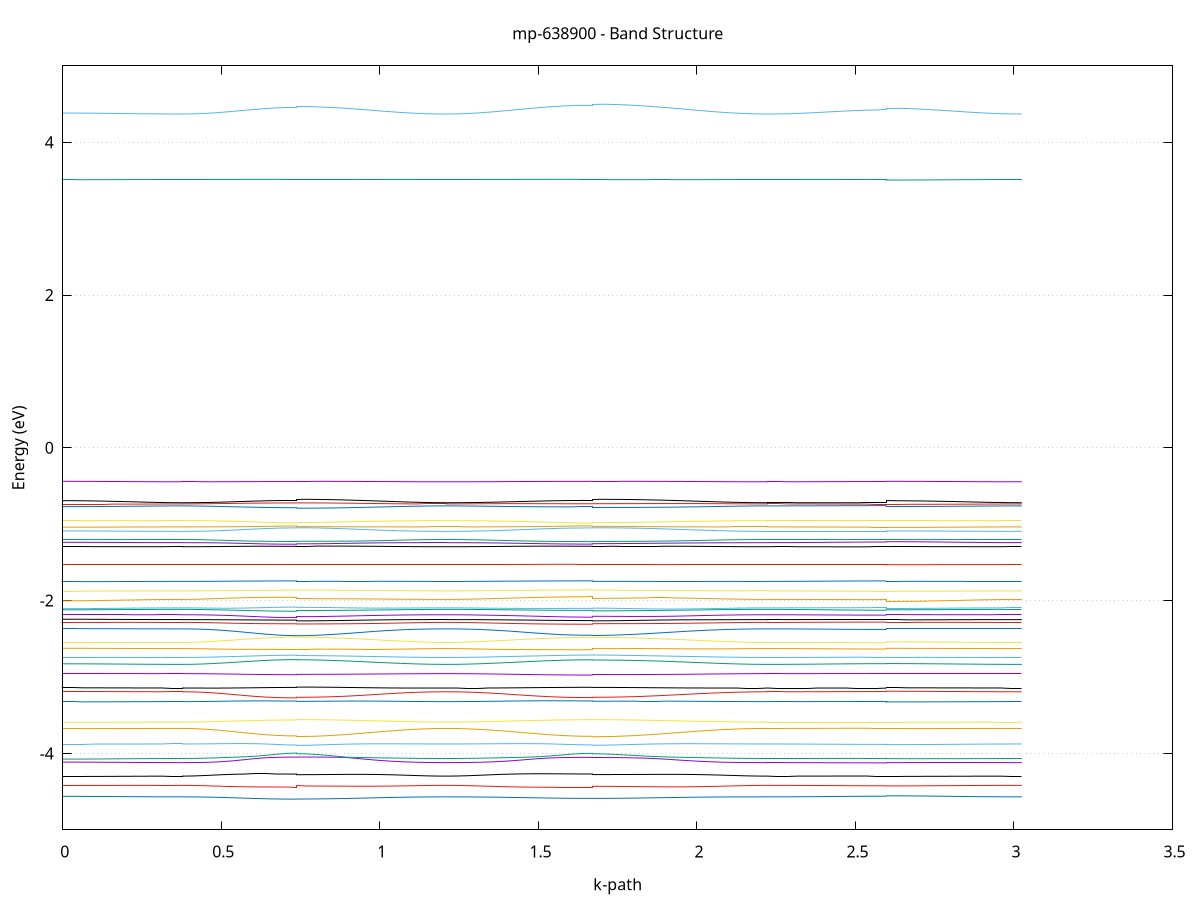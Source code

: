 set title 'mp-638900 - Band Structure'
set xlabel 'k-path'
set ylabel 'Energy (eV)'
set grid y
set yrange [-5:5]
set terminal png size 800,600
set output 'mp-638900_bands_gnuplot.png'
plot '-' using 1:2 with lines notitle, '-' using 1:2 with lines notitle, '-' using 1:2 with lines notitle, '-' using 1:2 with lines notitle, '-' using 1:2 with lines notitle, '-' using 1:2 with lines notitle, '-' using 1:2 with lines notitle, '-' using 1:2 with lines notitle, '-' using 1:2 with lines notitle, '-' using 1:2 with lines notitle, '-' using 1:2 with lines notitle, '-' using 1:2 with lines notitle, '-' using 1:2 with lines notitle, '-' using 1:2 with lines notitle, '-' using 1:2 with lines notitle, '-' using 1:2 with lines notitle, '-' using 1:2 with lines notitle, '-' using 1:2 with lines notitle, '-' using 1:2 with lines notitle, '-' using 1:2 with lines notitle, '-' using 1:2 with lines notitle, '-' using 1:2 with lines notitle, '-' using 1:2 with lines notitle, '-' using 1:2 with lines notitle, '-' using 1:2 with lines notitle, '-' using 1:2 with lines notitle, '-' using 1:2 with lines notitle, '-' using 1:2 with lines notitle, '-' using 1:2 with lines notitle, '-' using 1:2 with lines notitle, '-' using 1:2 with lines notitle, '-' using 1:2 with lines notitle, '-' using 1:2 with lines notitle, '-' using 1:2 with lines notitle, '-' using 1:2 with lines notitle, '-' using 1:2 with lines notitle, '-' using 1:2 with lines notitle, '-' using 1:2 with lines notitle, '-' using 1:2 with lines notitle, '-' using 1:2 with lines notitle, '-' using 1:2 with lines notitle, '-' using 1:2 with lines notitle, '-' using 1:2 with lines notitle, '-' using 1:2 with lines notitle, '-' using 1:2 with lines notitle, '-' using 1:2 with lines notitle, '-' using 1:2 with lines notitle, '-' using 1:2 with lines notitle, '-' using 1:2 with lines notitle, '-' using 1:2 with lines notitle, '-' using 1:2 with lines notitle, '-' using 1:2 with lines notitle, '-' using 1:2 with lines notitle, '-' using 1:2 with lines notitle, '-' using 1:2 with lines notitle, '-' using 1:2 with lines notitle, '-' using 1:2 with lines notitle, '-' using 1:2 with lines notitle, '-' using 1:2 with lines notitle, '-' using 1:2 with lines notitle, '-' using 1:2 with lines notitle, '-' using 1:2 with lines notitle, '-' using 1:2 with lines notitle, '-' using 1:2 with lines notitle, '-' using 1:2 with lines notitle, '-' using 1:2 with lines notitle, '-' using 1:2 with lines notitle, '-' using 1:2 with lines notitle, '-' using 1:2 with lines notitle, '-' using 1:2 with lines notitle, '-' using 1:2 with lines notitle, '-' using 1:2 with lines notitle, '-' using 1:2 with lines notitle, '-' using 1:2 with lines notitle, '-' using 1:2 with lines notitle, '-' using 1:2 with lines notitle, '-' using 1:2 with lines notitle, '-' using 1:2 with lines notitle, '-' using 1:2 with lines notitle, '-' using 1:2 with lines notitle, '-' using 1:2 with lines notitle, '-' using 1:2 with lines notitle, '-' using 1:2 with lines notitle, '-' using 1:2 with lines notitle, '-' using 1:2 with lines notitle, '-' using 1:2 with lines notitle, '-' using 1:2 with lines notitle, '-' using 1:2 with lines notitle, '-' using 1:2 with lines notitle, '-' using 1:2 with lines notitle, '-' using 1:2 with lines notitle, '-' using 1:2 with lines notitle, '-' using 1:2 with lines notitle, '-' using 1:2 with lines notitle, '-' using 1:2 with lines notitle, '-' using 1:2 with lines notitle, '-' using 1:2 with lines notitle, '-' using 1:2 with lines notitle, '-' using 1:2 with lines notitle, '-' using 1:2 with lines notitle, '-' using 1:2 with lines notitle, '-' using 1:2 with lines notitle, '-' using 1:2 with lines notitle, '-' using 1:2 with lines notitle, '-' using 1:2 with lines notitle, '-' using 1:2 with lines notitle
0.000000 -20.012834
0.031453 -20.012834
0.062907 -20.012834
0.094360 -20.012834
0.125814 -20.012834
0.157267 -20.012834
0.188721 -20.012834
0.220174 -20.012934
0.251628 -20.012934
0.283081 -20.012934
0.314535 -20.012934
0.345988 -20.012934
0.377442 -20.012934
0.377442 -20.012934
0.410166 -20.012234
0.442890 -20.010034
0.475614 -20.006534
0.508338 -20.001734
0.541062 -19.995934
0.573786 -19.989234
0.606510 -19.982134
0.639234 -19.975134
0.671958 -19.969034
0.704682 -19.964734
0.737406 -19.963234
0.737406 -19.963234
0.768857 -19.964134
0.800308 -19.966434
0.831759 -19.970134
0.863210 -19.974634
0.894661 -19.979734
0.926112 -19.984934
0.957563 -19.990134
0.989014 -19.995034
1.020465 -19.999534
1.051916 -20.003534
1.083367 -20.006834
1.114818 -20.009434
1.146269 -20.011434
1.177720 -20.012534
1.209171 -20.012934
1.209171 -20.012934
1.242115 -20.012534
1.275060 -20.011134
1.308004 -20.008934
1.340948 -20.005934
1.373892 -20.002134
1.406837 -19.997634
1.439781 -19.992634
1.472725 -19.987234
1.505669 -19.981534
1.538614 -19.976034
1.571558 -19.971034
1.604502 -19.966934
1.637446 -19.964234
1.670391 -19.963234
1.670391 -19.963234
1.702898 -19.963934
1.735405 -19.965734
1.767912 -19.968634
1.800420 -19.972334
1.832927 -19.976634
1.865434 -19.981134
1.897941 -19.985834
1.930449 -19.990334
1.962956 -19.994734
1.995463 -19.998734
2.027971 -20.002334
2.060478 -20.005534
2.092985 -20.008134
2.125492 -20.010234
2.158000 -20.011734
2.190507 -20.012634
2.223014 -20.012934
2.223014 -20.012934
2.254174 -20.012934
2.285333 -20.012934
2.316493 -20.012934
2.347652 -20.012934
2.378812 -20.012934
2.409972 -20.012834
2.441131 -20.012834
2.472291 -20.012834
2.503451 -20.012834
2.534610 -20.012834
2.565770 -20.012834
2.596929 -20.012834
2.596929 -20.012834
2.629837 -20.012834
2.662744 -20.012834
2.695651 -20.012834
2.728558 -20.012834
2.761465 -20.012834
2.794373 -20.012834
2.827280 -20.012834
2.860187 -20.012834
2.893094 -20.012934
2.926001 -20.012934
2.958909 -20.012934
2.991816 -20.012934
3.024723 -20.012934
e
0.000000 -19.606034
0.031453 -19.606034
0.062907 -19.606034
0.094360 -19.606034
0.125814 -19.606034
0.157267 -19.606034
0.188721 -19.605934
0.220174 -19.605934
0.251628 -19.605934
0.283081 -19.605934
0.314535 -19.605934
0.345988 -19.605934
0.377442 -19.605934
0.377442 -19.605934
0.410166 -19.616034
0.442890 -19.637734
0.475614 -19.662534
0.508338 -19.687534
0.541062 -19.711634
0.573786 -19.734034
0.606510 -19.754234
0.639234 -19.771534
0.671958 -19.784934
0.704682 -19.793634
0.737406 -19.796634
0.737406 -19.796534
0.768857 -19.794834
0.800308 -19.790134
0.831759 -19.782434
0.863210 -19.772334
0.894661 -19.760234
0.926112 -19.746334
0.957563 -19.731034
0.989014 -19.714634
1.020465 -19.697234
1.051916 -19.679234
1.083367 -19.660834
1.114818 -19.642534
1.146269 -19.625434
1.177720 -19.611634
1.209171 -19.605934
1.209171 -19.605934
1.242115 -19.612434
1.275060 -19.627734
1.308004 -19.646434
1.340948 -19.666134
1.373892 -19.685734
1.406837 -19.704834
1.439781 -19.723034
1.472725 -19.740034
1.505669 -19.755534
1.538614 -19.769234
1.571558 -19.780634
1.604502 -19.789334
1.637446 -19.794834
1.670391 -19.796634
1.670391 -19.796534
1.702898 -19.795334
1.735405 -19.791534
1.767912 -19.785534
1.800420 -19.777534
1.832927 -19.767734
1.865434 -19.756434
1.897941 -19.743834
1.930449 -19.730234
1.962956 -19.715734
1.995463 -19.700534
2.027971 -19.684634
2.060478 -19.668534
2.092985 -19.652234
2.125492 -19.636334
2.158000 -19.621734
2.190507 -19.610434
2.223014 -19.605934
2.223014 -19.605934
2.254174 -19.605934
2.285333 -19.605934
2.316493 -19.605934
2.347652 -19.605934
2.378812 -19.605934
2.409972 -19.605934
2.441131 -19.605934
2.472291 -19.605934
2.503451 -19.605934
2.534610 -19.605934
2.565770 -19.605934
2.596929 -19.605934
2.596929 -19.606134
2.629837 -19.606134
2.662744 -19.606034
2.695651 -19.606034
2.728558 -19.606034
2.761465 -19.606034
2.794373 -19.606034
2.827280 -19.606034
2.860187 -19.605934
2.893094 -19.605934
2.926001 -19.605934
2.958909 -19.605934
2.991816 -19.605934
3.024723 -19.605934
e
0.000000 -19.525534
0.031453 -19.525534
0.062907 -19.525534
0.094360 -19.525534
0.125814 -19.525534
0.157267 -19.525534
0.188721 -19.525534
0.220174 -19.525534
0.251628 -19.525534
0.283081 -19.525534
0.314535 -19.525534
0.345988 -19.525534
0.377442 -19.525534
0.377442 -19.525534
0.410166 -19.514534
0.442890 -19.490434
0.475614 -19.461434
0.508338 -19.430634
0.541062 -19.399134
0.573786 -19.367634
0.606510 -19.336834
0.639234 -19.307834
0.671958 -19.282434
0.704682 -19.263834
0.737406 -19.256734
0.737406 -19.256734
0.768857 -19.260634
0.800308 -19.271434
0.831759 -19.287134
0.863210 -19.306034
0.894661 -19.326934
0.926112 -19.349034
0.957563 -19.371834
0.989014 -19.394934
1.020465 -19.418134
1.051916 -19.441034
1.083367 -19.463434
1.114818 -19.484834
1.146269 -19.504234
1.177720 -19.519334
1.209171 -19.525534
1.209171 -19.525534
1.242115 -19.518534
1.275060 -19.501634
1.308004 -19.480434
1.340948 -19.457134
1.373892 -19.432834
1.406837 -19.408134
1.439781 -19.383334
1.472725 -19.358734
1.505669 -19.334734
1.538614 -19.311934
1.571558 -19.291034
1.604502 -19.273434
1.637446 -19.261234
1.670391 -19.256734
1.670391 -19.256734
1.702898 -19.259734
1.735405 -19.268334
1.767912 -19.281134
1.800420 -19.296934
1.832927 -19.314534
1.865434 -19.333434
1.897941 -19.353034
1.930449 -19.373234
1.962956 -19.393634
1.995463 -19.414034
2.027971 -19.434334
2.060478 -19.454334
2.092985 -19.473734
2.125492 -19.492034
2.158000 -19.508334
2.190507 -19.520634
2.223014 -19.525534
2.223014 -19.525534
2.254174 -19.525534
2.285333 -19.525534
2.316493 -19.525534
2.347652 -19.525534
2.378812 -19.525634
2.409972 -19.525634
2.441131 -19.525634
2.472291 -19.525634
2.503451 -19.525634
2.534610 -19.525634
2.565770 -19.525634
2.596929 -19.525634
2.596929 -19.525734
2.629837 -19.525734
2.662744 -19.525734
2.695651 -19.525634
2.728558 -19.525634
2.761465 -19.525634
2.794373 -19.525634
2.827280 -19.525634
2.860187 -19.525634
2.893094 -19.525534
2.926001 -19.525534
2.958909 -19.525534
2.991816 -19.525534
3.024723 -19.525534
e
0.000000 -19.063934
0.031453 -19.063934
0.062907 -19.063934
0.094360 -19.063934
0.125814 -19.063934
0.157267 -19.063934
0.188721 -19.063934
0.220174 -19.063934
0.251628 -19.063934
0.283081 -19.063934
0.314535 -19.063934
0.345988 -19.063934
0.377442 -19.063934
0.377442 -19.063934
0.410166 -19.063934
0.442890 -19.064034
0.475614 -19.064134
0.508338 -19.064334
0.541062 -19.064634
0.573786 -19.065334
0.606510 -19.066834
0.639234 -19.070734
0.671958 -19.080034
0.704682 -19.092034
0.737406 -19.097434
0.737406 -19.097434
0.768857 -19.094434
0.800308 -19.086734
0.831759 -19.077634
0.863210 -19.071134
0.894661 -19.067734
0.926112 -19.066034
0.957563 -19.065134
0.989014 -19.064634
1.020465 -19.064334
1.051916 -19.064234
1.083367 -19.064134
1.114818 -19.064034
1.146269 -19.064034
1.177720 -19.063934
1.209171 -19.063934
1.209171 -19.063934
1.242115 -19.063934
1.275060 -19.064034
1.308004 -19.064034
1.340948 -19.064134
1.373892 -19.064234
1.406837 -19.064534
1.439781 -19.064934
1.472725 -19.065634
1.505669 -19.067034
1.538614 -19.070034
1.571558 -19.076134
1.604502 -19.085534
1.637446 -19.094234
1.670391 -19.097634
1.670391 -19.097634
1.702898 -19.095234
1.735405 -19.088934
1.767912 -19.080834
1.800420 -19.073834
1.832927 -19.069534
1.865434 -19.067234
1.897941 -19.065934
1.930449 -19.065234
1.962956 -19.064734
1.995463 -19.064434
2.027971 -19.064234
2.060478 -19.064134
2.092985 -19.064034
2.125492 -19.064034
2.158000 -19.063934
2.190507 -19.063934
2.223014 -19.063934
2.223014 -19.063934
2.254174 -19.063934
2.285333 -19.063934
2.316493 -19.063934
2.347652 -19.063934
2.378812 -19.063934
2.409972 -19.063934
2.441131 -19.064034
2.472291 -19.064034
2.503451 -19.064034
2.534610 -19.064034
2.565770 -19.064034
2.596929 -19.064034
2.596929 -19.064034
2.629837 -19.063934
2.662744 -19.063934
2.695651 -19.063934
2.728558 -19.063934
2.761465 -19.063934
2.794373 -19.063934
2.827280 -19.063934
2.860187 -19.063934
2.893094 -19.063934
2.926001 -19.063934
2.958909 -19.063934
2.991816 -19.063934
3.024723 -19.063934
e
0.000000 -18.896734
0.031453 -18.896734
0.062907 -18.896734
0.094360 -18.896834
0.125814 -18.896834
0.157267 -18.896834
0.188721 -18.896834
0.220174 -18.896834
0.251628 -18.896834
0.283081 -18.896834
0.314535 -18.896834
0.345988 -18.896934
0.377442 -18.896934
0.377442 -18.896934
0.410166 -18.900234
0.442890 -18.909734
0.475614 -18.924634
0.508338 -18.943634
0.541062 -18.965734
0.573786 -18.989434
0.606510 -19.013334
0.639234 -19.034534
0.671958 -19.048034
0.704682 -19.053134
0.737406 -19.054334
0.737406 -19.054434
0.768857 -19.053834
0.800308 -19.051634
0.831759 -19.046234
0.863210 -19.035834
0.894661 -19.021034
0.926112 -19.004034
0.957563 -18.986334
0.989014 -18.968834
1.020465 -18.952234
1.051916 -18.936934
1.083367 -18.923534
1.114818 -18.912334
1.146269 -18.903934
1.177720 -18.898634
1.209171 -18.896934
1.209171 -18.896934
1.242115 -18.898934
1.275060 -18.904934
1.308004 -18.914534
1.340948 -18.927134
1.373892 -18.942234
1.406837 -18.959234
1.439781 -18.977434
1.472725 -18.996334
1.505669 -19.015034
1.538614 -19.031834
1.571558 -19.044334
1.604502 -19.050934
1.637446 -19.053534
1.670391 -19.054234
1.670391 -19.054434
1.702898 -19.053934
1.735405 -19.052334
1.767912 -19.048634
1.800420 -19.041334
1.832927 -19.030134
1.865434 -19.016034
1.897941 -19.000834
1.930449 -18.985134
1.962956 -18.969734
1.995463 -18.955034
2.027971 -18.941234
2.060478 -18.928734
2.092985 -18.917934
2.125492 -18.909034
2.158000 -18.902334
2.190507 -18.898234
2.223014 -18.896934
2.223014 -18.896934
2.254174 -18.896934
2.285333 -18.896834
2.316493 -18.896934
2.347652 -18.896834
2.378812 -18.896834
2.409972 -18.896834
2.441131 -18.896834
2.472291 -18.896834
2.503451 -18.896834
2.534610 -18.896834
2.565770 -18.896834
2.596929 -18.896834
2.596929 -18.896734
2.629837 -18.896734
2.662744 -18.896734
2.695651 -18.896734
2.728558 -18.896834
2.761465 -18.896834
2.794373 -18.896834
2.827280 -18.896834
2.860187 -18.896834
2.893094 -18.896834
2.926001 -18.896834
2.958909 -18.896834
2.991816 -18.896834
3.024723 -18.896934
e
0.000000 -18.622334
0.031453 -18.622334
0.062907 -18.622434
0.094360 -18.622434
0.125814 -18.622434
0.157267 -18.622434
0.188721 -18.622434
0.220174 -18.622334
0.251628 -18.622334
0.283081 -18.622334
0.314535 -18.622334
0.345988 -18.622334
0.377442 -18.622334
0.377442 -18.622334
0.410166 -18.620534
0.442890 -18.615334
0.475614 -18.607734
0.508338 -18.598634
0.541062 -18.589134
0.573786 -18.579834
0.606510 -18.571634
0.639234 -18.564834
0.671958 -18.559734
0.704682 -18.556634
0.737406 -18.555534
0.737406 -18.555534
0.768857 -18.556134
0.800308 -18.557834
0.831759 -18.560634
0.863210 -18.564434
0.894661 -18.569134
0.926112 -18.574734
0.957563 -18.581034
0.989014 -18.587834
1.020465 -18.594834
1.051916 -18.601734
1.083367 -18.608234
1.114818 -18.614034
1.146269 -18.618534
1.177720 -18.621334
1.209171 -18.622334
1.209171 -18.622334
1.242115 -18.621234
1.275060 -18.617934
1.308004 -18.612834
1.340948 -18.606434
1.373892 -18.599334
1.406837 -18.591834
1.439781 -18.584334
1.472725 -18.577434
1.505669 -18.571134
1.538614 -18.565734
1.571558 -18.561334
1.604502 -18.558134
1.637446 -18.556234
1.670391 -18.555534
1.670391 -18.555534
1.702898 -18.555934
1.735405 -18.557334
1.767912 -18.559434
1.800420 -18.562534
1.832927 -18.566234
1.865434 -18.570734
1.897941 -18.575834
1.930449 -18.581434
1.962956 -18.587434
1.995463 -18.593534
2.027971 -18.599734
2.060478 -18.605634
2.092985 -18.611134
2.125492 -18.615734
2.158000 -18.619334
2.190507 -18.621634
2.223014 -18.622334
2.223014 -18.622334
2.254174 -18.622334
2.285333 -18.622334
2.316493 -18.622334
2.347652 -18.622334
2.378812 -18.622334
2.409972 -18.622334
2.441131 -18.622334
2.472291 -18.622334
2.503451 -18.622334
2.534610 -18.622334
2.565770 -18.622334
2.596929 -18.622334
2.596929 -18.622434
2.629837 -18.622434
2.662744 -18.622434
2.695651 -18.622434
2.728558 -18.622434
2.761465 -18.622334
2.794373 -18.622334
2.827280 -18.622434
2.860187 -18.622334
2.893094 -18.622334
2.926001 -18.622334
2.958909 -18.622334
2.991816 -18.622334
3.024723 -18.622334
e
0.000000 -18.210934
0.031453 -18.210934
0.062907 -18.210934
0.094360 -18.210934
0.125814 -18.210934
0.157267 -18.210934
0.188721 -18.210934
0.220174 -18.210934
0.251628 -18.210934
0.283081 -18.210934
0.314535 -18.210834
0.345988 -18.210834
0.377442 -18.210834
0.377442 -18.210834
0.410166 -18.210834
0.442890 -18.210834
0.475614 -18.210734
0.508338 -18.210634
0.541062 -18.210434
0.573786 -18.210334
0.606510 -18.210234
0.639234 -18.210034
0.671958 -18.209934
0.704682 -18.209834
0.737406 -18.209834
0.737406 -18.209834
0.768857 -18.209834
0.800308 -18.209834
0.831759 -18.209934
0.863210 -18.210034
0.894661 -18.210134
0.926112 -18.210234
0.957563 -18.210334
0.989014 -18.210434
1.020465 -18.210534
1.051916 -18.210634
1.083367 -18.210734
1.114818 -18.210834
1.146269 -18.210834
1.177720 -18.210834
1.209171 -18.210834
1.209171 -18.210834
1.242115 -18.210834
1.275060 -18.210834
1.308004 -18.210734
1.340948 -18.210734
1.373892 -18.210634
1.406837 -18.210534
1.439781 -18.210434
1.472725 -18.210234
1.505669 -18.210134
1.538614 -18.210034
1.571558 -18.209934
1.604502 -18.209934
1.637446 -18.209834
1.670391 -18.209834
1.670391 -18.209834
1.702898 -18.209834
1.735405 -18.209834
1.767912 -18.209934
1.800420 -18.210034
1.832927 -18.210034
1.865434 -18.210134
1.897941 -18.210234
1.930449 -18.210334
1.962956 -18.210434
1.995463 -18.210534
2.027971 -18.210634
2.060478 -18.210734
2.092985 -18.210734
2.125492 -18.210834
2.158000 -18.210834
2.190507 -18.210834
2.223014 -18.210834
2.223014 -18.210834
2.254174 -18.210934
2.285333 -18.210834
2.316493 -18.210934
2.347652 -18.210934
2.378812 -18.210834
2.409972 -18.210834
2.441131 -18.210834
2.472291 -18.210834
2.503451 -18.210834
2.534610 -18.210834
2.565770 -18.210834
2.596929 -18.210834
2.596929 -18.210934
2.629837 -18.210934
2.662744 -18.210934
2.695651 -18.210834
2.728558 -18.210834
2.761465 -18.210834
2.794373 -18.210934
2.827280 -18.210934
2.860187 -18.210934
2.893094 -18.210934
2.926001 -18.210934
2.958909 -18.210834
2.991816 -18.210834
3.024723 -18.210834
e
0.000000 -17.998934
0.031453 -17.998934
0.062907 -17.999034
0.094360 -17.999034
0.125814 -17.999034
0.157267 -17.999034
0.188721 -17.999034
0.220174 -17.999134
0.251628 -17.999134
0.283081 -17.999134
0.314535 -17.999134
0.345988 -17.999134
0.377442 -17.999134
0.377442 -17.999134
0.410166 -17.999234
0.442890 -17.999234
0.475614 -17.999434
0.508338 -17.999534
0.541062 -17.999734
0.573786 -17.999834
0.606510 -18.000034
0.639234 -18.000234
0.671958 -18.000334
0.704682 -18.000334
0.737406 -18.000434
0.737406 -18.000434
0.768857 -18.000434
0.800308 -18.000434
0.831759 -18.000334
0.863210 -18.000234
0.894661 -18.000134
0.926112 -18.000034
0.957563 -17.999834
0.989014 -17.999734
1.020465 -17.999634
1.051916 -17.999534
1.083367 -17.999334
1.114818 -17.999334
1.146269 -17.999234
1.177720 -17.999234
1.209171 -17.999134
1.209171 -17.999134
1.242115 -17.999234
1.275060 -17.999234
1.308004 -17.999334
1.340948 -17.999434
1.373892 -17.999534
1.406837 -17.999734
1.439781 -17.999834
1.472725 -17.999934
1.505669 -18.000134
1.538614 -18.000234
1.571558 -18.000334
1.604502 -18.000434
1.637446 -18.000534
1.670391 -18.000534
1.670391 -18.000334
1.702898 -18.000334
1.735405 -18.000234
1.767912 -18.000234
1.800420 -18.000134
1.832927 -18.000134
1.865434 -18.000034
1.897941 -17.999934
1.930449 -17.999834
1.962956 -17.999734
1.995463 -17.999634
2.027971 -17.999534
2.060478 -17.999434
2.092985 -17.999334
2.125492 -17.999234
2.158000 -17.999234
2.190507 -17.999134
2.223014 -17.999134
2.223014 -17.999134
2.254174 -17.999134
2.285333 -17.999134
2.316493 -17.999134
2.347652 -17.999134
2.378812 -17.999134
2.409972 -17.999034
2.441131 -17.999034
2.472291 -17.999034
2.503451 -17.998934
2.534610 -17.998934
2.565770 -17.998934
2.596929 -17.998934
2.596929 -17.999134
2.629837 -17.999134
2.662744 -17.999134
2.695651 -17.999134
2.728558 -17.999134
2.761465 -17.999134
2.794373 -17.999134
2.827280 -17.999134
2.860187 -17.999134
2.893094 -17.999134
2.926001 -17.999134
2.958909 -17.999134
2.991816 -17.999134
3.024723 -17.999134
e
0.000000 -17.829434
0.031453 -17.829434
0.062907 -17.829434
0.094360 -17.829434
0.125814 -17.829334
0.157267 -17.829334
0.188721 -17.829334
0.220174 -17.829334
0.251628 -17.829334
0.283081 -17.829334
0.314535 -17.829234
0.345988 -17.829234
0.377442 -17.829234
0.377442 -17.829234
0.410166 -17.829334
0.442890 -17.829334
0.475614 -17.829434
0.508338 -17.829534
0.541062 -17.829634
0.573786 -17.829734
0.606510 -17.829834
0.639234 -17.829934
0.671958 -17.830034
0.704682 -17.830034
0.737406 -17.830034
0.737406 -17.829934
0.768857 -17.829934
0.800308 -17.829934
0.831759 -17.829834
0.863210 -17.829834
0.894661 -17.829734
0.926112 -17.829734
0.957563 -17.829634
0.989014 -17.829534
1.020465 -17.829534
1.051916 -17.829434
1.083367 -17.829334
1.114818 -17.829334
1.146269 -17.829334
1.177720 -17.829334
1.209171 -17.829234
1.209171 -17.829234
1.242115 -17.829234
1.275060 -17.829334
1.308004 -17.829334
1.340948 -17.829334
1.373892 -17.829434
1.406837 -17.829434
1.439781 -17.829534
1.472725 -17.829634
1.505669 -17.829634
1.538614 -17.829734
1.571558 -17.829734
1.604502 -17.829834
1.637446 -17.829834
1.670391 -17.829834
1.670391 -17.829934
1.702898 -17.829934
1.735405 -17.829934
1.767912 -17.829934
1.800420 -17.829834
1.832927 -17.829834
1.865434 -17.829734
1.897941 -17.829734
1.930449 -17.829634
1.962956 -17.829634
1.995463 -17.829534
2.027971 -17.829434
2.060478 -17.829434
2.092985 -17.829334
2.125492 -17.829334
2.158000 -17.829334
2.190507 -17.829234
2.223014 -17.829234
2.223014 -17.829234
2.254174 -17.829234
2.285333 -17.829234
2.316493 -17.829334
2.347652 -17.829334
2.378812 -17.829334
2.409972 -17.829334
2.441131 -17.829334
2.472291 -17.829334
2.503451 -17.829334
2.534610 -17.829334
2.565770 -17.829334
2.596929 -17.829334
2.596929 -17.829334
2.629837 -17.829334
2.662744 -17.829234
2.695651 -17.829234
2.728558 -17.829234
2.761465 -17.829234
2.794373 -17.829234
2.827280 -17.829234
2.860187 -17.829234
2.893094 -17.829234
2.926001 -17.829234
2.958909 -17.829234
2.991816 -17.829234
3.024723 -17.829234
e
0.000000 -17.527434
0.031453 -17.527534
0.062907 -17.527534
0.094360 -17.527534
0.125814 -17.527534
0.157267 -17.527534
0.188721 -17.527534
0.220174 -17.527534
0.251628 -17.527534
0.283081 -17.527534
0.314535 -17.527534
0.345988 -17.527534
0.377442 -17.527534
0.377442 -17.527534
0.410166 -17.527534
0.442890 -17.527634
0.475614 -17.527734
0.508338 -17.527834
0.541062 -17.527934
0.573786 -17.528034
0.606510 -17.528234
0.639234 -17.528334
0.671958 -17.528434
0.704682 -17.528534
0.737406 -17.528534
0.737406 -17.528534
0.768857 -17.528534
0.800308 -17.528434
0.831759 -17.528434
0.863210 -17.528334
0.894661 -17.528234
0.926112 -17.528134
0.957563 -17.528034
0.989014 -17.527934
1.020465 -17.527834
1.051916 -17.527734
1.083367 -17.527634
1.114818 -17.527634
1.146269 -17.527534
1.177720 -17.527534
1.209171 -17.527534
1.209171 -17.527534
1.242115 -17.527534
1.275060 -17.527534
1.308004 -17.527634
1.340948 -17.527734
1.373892 -17.527834
1.406837 -17.527934
1.439781 -17.528034
1.472725 -17.528134
1.505669 -17.528334
1.538614 -17.528434
1.571558 -17.528434
1.604502 -17.528534
1.637446 -17.528634
1.670391 -17.528634
1.670391 -17.528534
1.702898 -17.528534
1.735405 -17.528534
1.767912 -17.528434
1.800420 -17.528434
1.832927 -17.528334
1.865434 -17.528234
1.897941 -17.528134
1.930449 -17.528034
1.962956 -17.527934
1.995463 -17.527934
2.027971 -17.527834
2.060478 -17.527734
2.092985 -17.527634
2.125492 -17.527634
2.158000 -17.527534
2.190507 -17.527534
2.223014 -17.527534
2.223014 -17.527534
2.254174 -17.527534
2.285333 -17.527534
2.316493 -17.527534
2.347652 -17.527534
2.378812 -17.527534
2.409972 -17.527534
2.441131 -17.527534
2.472291 -17.527534
2.503451 -17.527534
2.534610 -17.527534
2.565770 -17.527534
2.596929 -17.527534
2.596929 -17.527534
2.629837 -17.527534
2.662744 -17.527534
2.695651 -17.527534
2.728558 -17.527534
2.761465 -17.527534
2.794373 -17.527534
2.827280 -17.527534
2.860187 -17.527534
2.893094 -17.527534
2.926001 -17.527534
2.958909 -17.527534
2.991816 -17.527534
3.024723 -17.527534
e
0.000000 -17.069934
0.031453 -17.069934
0.062907 -17.069934
0.094360 -17.069934
0.125814 -17.069934
0.157267 -17.069934
0.188721 -17.069934
0.220174 -17.069934
0.251628 -17.069934
0.283081 -17.069934
0.314535 -17.069934
0.345988 -17.069934
0.377442 -17.069934
0.377442 -17.069934
0.410166 -17.069934
0.442890 -17.069934
0.475614 -17.069934
0.508338 -17.069934
0.541062 -17.069934
0.573786 -17.069934
0.606510 -17.069934
0.639234 -17.069934
0.671958 -17.069934
0.704682 -17.069934
0.737406 -17.069934
0.737406 -17.069934
0.768857 -17.069934
0.800308 -17.069934
0.831759 -17.069934
0.863210 -17.069934
0.894661 -17.069934
0.926112 -17.069934
0.957563 -17.069934
0.989014 -17.069934
1.020465 -17.069934
1.051916 -17.069934
1.083367 -17.069934
1.114818 -17.069934
1.146269 -17.069934
1.177720 -17.069934
1.209171 -17.069934
1.209171 -17.069934
1.242115 -17.069934
1.275060 -17.069934
1.308004 -17.069934
1.340948 -17.069934
1.373892 -17.069934
1.406837 -17.069934
1.439781 -17.069934
1.472725 -17.069934
1.505669 -17.069934
1.538614 -17.069934
1.571558 -17.069934
1.604502 -17.069934
1.637446 -17.069934
1.670391 -17.069934
1.670391 -17.069934
1.702898 -17.069934
1.735405 -17.069934
1.767912 -17.069934
1.800420 -17.069934
1.832927 -17.069934
1.865434 -17.069934
1.897941 -17.069934
1.930449 -17.069934
1.962956 -17.069934
1.995463 -17.069934
2.027971 -17.069934
2.060478 -17.069934
2.092985 -17.069934
2.125492 -17.069934
2.158000 -17.069934
2.190507 -17.069934
2.223014 -17.069934
2.223014 -17.069934
2.254174 -17.069934
2.285333 -17.069934
2.316493 -17.069934
2.347652 -17.069934
2.378812 -17.069934
2.409972 -17.069934
2.441131 -17.069934
2.472291 -17.069934
2.503451 -17.069934
2.534610 -17.069934
2.565770 -17.069934
2.596929 -17.069934
2.596929 -17.069934
2.629837 -17.069934
2.662744 -17.069934
2.695651 -17.069934
2.728558 -17.069934
2.761465 -17.069934
2.794373 -17.069934
2.827280 -17.069934
2.860187 -17.069934
2.893094 -17.069934
2.926001 -17.069934
2.958909 -17.069934
2.991816 -17.069934
3.024723 -17.069934
e
0.000000 -17.066034
0.031453 -17.066034
0.062907 -17.066034
0.094360 -17.066034
0.125814 -17.066034
0.157267 -17.066034
0.188721 -17.066034
0.220174 -17.066034
0.251628 -17.066034
0.283081 -17.066034
0.314535 -17.066034
0.345988 -17.066034
0.377442 -17.066034
0.377442 -17.066034
0.410166 -17.066034
0.442890 -17.066134
0.475614 -17.066134
0.508338 -17.066234
0.541062 -17.066234
0.573786 -17.066334
0.606510 -17.066334
0.639234 -17.066434
0.671958 -17.066434
0.704682 -17.066534
0.737406 -17.066534
0.737406 -17.066434
0.768857 -17.066434
0.800308 -17.066434
0.831759 -17.066434
0.863210 -17.066334
0.894661 -17.066334
0.926112 -17.066334
0.957563 -17.066234
0.989014 -17.066234
1.020465 -17.066234
1.051916 -17.066134
1.083367 -17.066134
1.114818 -17.066134
1.146269 -17.066034
1.177720 -17.066034
1.209171 -17.066034
1.209171 -17.066034
1.242115 -17.066034
1.275060 -17.066134
1.308004 -17.066134
1.340948 -17.066134
1.373892 -17.066234
1.406837 -17.066234
1.439781 -17.066334
1.472725 -17.066334
1.505669 -17.066434
1.538614 -17.066434
1.571558 -17.066434
1.604502 -17.066534
1.637446 -17.066534
1.670391 -17.066534
1.670391 -17.066534
1.702898 -17.066534
1.735405 -17.066434
1.767912 -17.066434
1.800420 -17.066434
1.832927 -17.066434
1.865434 -17.066334
1.897941 -17.066334
1.930449 -17.066334
1.962956 -17.066234
1.995463 -17.066234
2.027971 -17.066134
2.060478 -17.066134
2.092985 -17.066134
2.125492 -17.066134
2.158000 -17.066034
2.190507 -17.066034
2.223014 -17.066034
2.223014 -17.066034
2.254174 -17.066034
2.285333 -17.066034
2.316493 -17.066034
2.347652 -17.066034
2.378812 -17.066034
2.409972 -17.066034
2.441131 -17.066034
2.472291 -17.066034
2.503451 -17.066034
2.534610 -17.066034
2.565770 -17.066034
2.596929 -17.066034
2.596929 -17.066034
2.629837 -17.066034
2.662744 -17.066034
2.695651 -17.066034
2.728558 -17.066034
2.761465 -17.066034
2.794373 -17.066034
2.827280 -17.066034
2.860187 -17.066034
2.893094 -17.066034
2.926001 -17.066034
2.958909 -17.066034
2.991816 -17.066034
3.024723 -17.066034
e
0.000000 -16.965834
0.031453 -16.965834
0.062907 -16.965834
0.094360 -16.965834
0.125814 -16.965834
0.157267 -16.965834
0.188721 -16.965834
0.220174 -16.965834
0.251628 -16.965834
0.283081 -16.965834
0.314535 -16.965834
0.345988 -16.965834
0.377442 -16.965834
0.377442 -16.965834
0.410166 -16.965834
0.442890 -16.965834
0.475614 -16.965934
0.508338 -16.965934
0.541062 -16.965934
0.573786 -16.966034
0.606510 -16.966034
0.639234 -16.966134
0.671958 -16.966134
0.704682 -16.966134
0.737406 -16.966134
0.737406 -16.966134
0.768857 -16.966134
0.800308 -16.966134
0.831759 -16.966134
0.863210 -16.966034
0.894661 -16.966034
0.926112 -16.966034
0.957563 -16.966034
0.989014 -16.966034
1.020465 -16.965934
1.051916 -16.965934
1.083367 -16.965934
1.114818 -16.965934
1.146269 -16.965834
1.177720 -16.965834
1.209171 -16.965834
1.209171 -16.965834
1.242115 -16.965834
1.275060 -16.965834
1.308004 -16.965934
1.340948 -16.965934
1.373892 -16.965934
1.406837 -16.965934
1.439781 -16.965934
1.472725 -16.966034
1.505669 -16.966034
1.538614 -16.966034
1.571558 -16.966034
1.604502 -16.966134
1.637446 -16.966134
1.670391 -16.966134
1.670391 -16.966134
1.702898 -16.966134
1.735405 -16.966134
1.767912 -16.966034
1.800420 -16.966034
1.832927 -16.966034
1.865434 -16.966034
1.897941 -16.966034
1.930449 -16.966034
1.962956 -16.965934
1.995463 -16.965934
2.027971 -16.965934
2.060478 -16.965934
2.092985 -16.965934
2.125492 -16.965834
2.158000 -16.965834
2.190507 -16.965834
2.223014 -16.965834
2.223014 -16.965834
2.254174 -16.965834
2.285333 -16.965834
2.316493 -16.965834
2.347652 -16.965834
2.378812 -16.965834
2.409972 -16.965834
2.441131 -16.965834
2.472291 -16.965834
2.503451 -16.965834
2.534610 -16.965834
2.565770 -16.965834
2.596929 -16.965834
2.596929 -16.965834
2.629837 -16.965834
2.662744 -16.965834
2.695651 -16.965834
2.728558 -16.965834
2.761465 -16.965834
2.794373 -16.965834
2.827280 -16.965834
2.860187 -16.965834
2.893094 -16.965834
2.926001 -16.965834
2.958909 -16.965834
2.991816 -16.965834
3.024723 -16.965834
e
0.000000 -16.532934
0.031453 -16.532934
0.062907 -16.532934
0.094360 -16.532934
0.125814 -16.532934
0.157267 -16.532934
0.188721 -16.532934
0.220174 -16.532934
0.251628 -16.532934
0.283081 -16.532934
0.314535 -16.532934
0.345988 -16.532934
0.377442 -16.532934
0.377442 -16.532934
0.410166 -16.532934
0.442890 -16.532934
0.475614 -16.533034
0.508338 -16.533134
0.541062 -16.533234
0.573786 -16.533434
0.606510 -16.533534
0.639234 -16.533634
0.671958 -16.533734
0.704682 -16.533734
0.737406 -16.533734
0.737406 -16.533834
0.768857 -16.533834
0.800308 -16.533734
0.831759 -16.533734
0.863210 -16.533634
0.894661 -16.533534
0.926112 -16.533534
0.957563 -16.533434
0.989014 -16.533334
1.020465 -16.533234
1.051916 -16.533134
1.083367 -16.533034
1.114818 -16.532934
1.146269 -16.532934
1.177720 -16.532934
1.209171 -16.532934
1.209171 -16.532934
1.242115 -16.532934
1.275060 -16.532934
1.308004 -16.533034
1.340948 -16.533034
1.373892 -16.533134
1.406837 -16.533234
1.439781 -16.533334
1.472725 -16.533434
1.505669 -16.533534
1.538614 -16.533634
1.571558 -16.533734
1.604502 -16.533734
1.637446 -16.533834
1.670391 -16.533834
1.670391 -16.533834
1.702898 -16.533834
1.735405 -16.533834
1.767912 -16.533734
1.800420 -16.533734
1.832927 -16.533634
1.865434 -16.533534
1.897941 -16.533534
1.930449 -16.533434
1.962956 -16.533334
1.995463 -16.533234
2.027971 -16.533134
2.060478 -16.533034
2.092985 -16.533034
2.125492 -16.532934
2.158000 -16.532934
2.190507 -16.532934
2.223014 -16.532934
2.223014 -16.532934
2.254174 -16.532934
2.285333 -16.532934
2.316493 -16.532934
2.347652 -16.532934
2.378812 -16.532934
2.409972 -16.532934
2.441131 -16.532934
2.472291 -16.532934
2.503451 -16.532934
2.534610 -16.532934
2.565770 -16.532934
2.596929 -16.532934
2.596929 -16.532934
2.629837 -16.532934
2.662744 -16.532934
2.695651 -16.532934
2.728558 -16.532934
2.761465 -16.532934
2.794373 -16.532934
2.827280 -16.532934
2.860187 -16.532934
2.893094 -16.532934
2.926001 -16.532934
2.958909 -16.532934
2.991816 -16.532934
3.024723 -16.532934
e
0.000000 -9.033534
0.031453 -9.033534
0.062907 -9.033434
0.094360 -9.033434
0.125814 -9.033334
0.157267 -9.033334
0.188721 -9.033234
0.220174 -9.033134
0.251628 -9.033134
0.283081 -9.033034
0.314535 -9.033034
0.345988 -9.033034
0.377442 -9.032934
0.377442 -9.032934
0.410166 -9.043534
0.442890 -9.066934
0.475614 -9.093634
0.508338 -9.119434
0.541062 -9.142934
0.573786 -9.163434
0.606510 -9.180434
0.639234 -9.193934
0.671958 -9.203634
0.704682 -9.209434
0.737406 -9.211434
0.737406 -9.213534
0.768857 -9.212434
0.800308 -9.209234
0.831759 -9.203934
0.863210 -9.196534
0.894661 -9.187134
0.926112 -9.175734
0.957563 -9.162334
0.989014 -9.147134
1.020465 -9.130334
1.051916 -9.111934
1.083367 -9.092534
1.114818 -9.072734
1.146269 -9.053934
1.177720 -9.039034
1.209171 -9.032934
1.209171 -9.032934
1.242115 -9.039734
1.275060 -9.056234
1.308004 -9.076634
1.340948 -9.097734
1.373892 -9.118034
1.406837 -9.136934
1.439781 -9.154134
1.472725 -9.169234
1.505669 -9.182234
1.538614 -9.192934
1.571558 -9.201234
1.604502 -9.207334
1.637446 -9.210934
1.670391 -9.212134
1.670391 -9.214034
1.702898 -9.213134
1.735405 -9.210534
1.767912 -9.206334
1.800420 -9.200434
1.832927 -9.192834
1.865434 -9.183634
1.897941 -9.172934
1.930449 -9.160834
1.962956 -9.147334
1.995463 -9.132534
2.027971 -9.116534
2.060478 -9.099734
2.092985 -9.082434
2.125492 -9.065334
2.158000 -9.049534
2.190507 -9.037634
2.223014 -9.032934
2.223014 -9.032934
2.254174 -9.032934
2.285333 -9.032934
2.316493 -9.032934
2.347652 -9.032934
2.378812 -9.032834
2.409972 -9.032834
2.441131 -9.032734
2.472291 -9.032734
2.503451 -9.032634
2.534610 -9.032634
2.565770 -9.032634
2.596929 -9.032634
2.596929 -9.033034
2.629837 -9.033034
2.662744 -9.033034
2.695651 -9.033034
2.728558 -9.033034
2.761465 -9.033034
2.794373 -9.033034
2.827280 -9.033034
2.860187 -9.033034
2.893094 -9.033034
2.926001 -9.033034
2.958909 -9.033034
2.991816 -9.032934
3.024723 -9.032934
e
0.000000 -8.905434
0.031453 -8.905434
0.062907 -8.905434
0.094360 -8.905434
0.125814 -8.905434
0.157267 -8.905434
0.188721 -8.905434
0.220174 -8.905434
0.251628 -8.905434
0.283081 -8.905534
0.314535 -8.905534
0.345988 -8.905534
0.377442 -8.905534
0.377442 -8.905534
0.410166 -8.891934
0.442890 -8.859434
0.475614 -8.817834
0.508338 -8.771334
0.541062 -8.721934
0.573786 -8.670834
0.606510 -8.619634
0.639234 -8.570234
0.671958 -8.526434
0.704682 -8.494134
0.737406 -8.481934
0.737406 -8.480834
0.768857 -8.487534
0.800308 -8.506134
0.831759 -8.533334
0.863210 -8.565934
0.894661 -8.601634
0.926112 -8.638834
0.957563 -8.676634
0.989014 -8.714134
1.020465 -8.750934
1.051916 -8.786434
1.083367 -8.820134
1.114818 -8.851234
1.146269 -8.878134
1.177720 -8.897834
1.209171 -8.905534
1.209171 -8.905534
1.242115 -8.896834
1.275060 -8.874734
1.308004 -8.845134
1.340948 -8.811134
1.373892 -8.774534
1.406837 -8.735934
1.439781 -8.696134
1.472725 -8.655834
1.505669 -8.615734
1.538614 -8.576834
1.571558 -8.540934
1.604502 -8.510634
1.637446 -8.489634
1.670391 -8.481934
1.670391 -8.480934
1.702898 -8.486234
1.735405 -8.500934
1.767912 -8.523134
1.800420 -8.550334
1.832927 -8.580634
1.865434 -8.612934
1.897941 -8.646134
1.930449 -8.679634
1.962956 -8.712834
1.995463 -8.745434
2.027971 -8.777134
2.060478 -8.807434
2.092985 -8.835934
2.125492 -8.861834
2.158000 -8.883834
2.190507 -8.899634
2.223014 -8.905534
2.223014 -8.905534
2.254174 -8.905534
2.285333 -8.905534
2.316493 -8.905634
2.347652 -8.905634
2.378812 -8.905734
2.409972 -8.905834
2.441131 -8.905934
2.472291 -8.906034
2.503451 -8.906034
2.534610 -8.906134
2.565770 -8.906134
2.596929 -8.906134
2.596929 -8.906134
2.629837 -8.906134
2.662744 -8.906134
2.695651 -8.906034
2.728558 -8.906034
2.761465 -8.905934
2.794373 -8.905834
2.827280 -8.905834
2.860187 -8.905734
2.893094 -8.905634
2.926001 -8.905634
2.958909 -8.905534
2.991816 -8.905534
3.024723 -8.905534
e
0.000000 -7.650534
0.031453 -7.650534
0.062907 -7.650634
0.094360 -7.650734
0.125814 -7.650834
0.157267 -7.650934
0.188721 -7.651034
0.220174 -7.651134
0.251628 -7.651334
0.283081 -7.651434
0.314535 -7.651534
0.345988 -7.651534
0.377442 -7.651534
0.377442 -7.651534
0.410166 -7.662134
0.442890 -7.691934
0.475614 -7.736134
0.508338 -7.789734
0.541062 -7.848534
0.573786 -7.909534
0.606510 -7.970034
0.639234 -8.027234
0.671958 -8.076934
0.704682 -8.112834
0.737406 -8.126334
0.737406 -8.123734
0.768857 -8.116434
0.800308 -8.096034
0.831759 -8.065734
0.863210 -8.028934
0.894661 -7.988034
0.926112 -7.944634
0.957563 -7.900234
0.989014 -7.855734
1.020465 -7.812134
1.051916 -7.770634
1.083367 -7.732534
1.114818 -7.699634
1.146269 -7.673834
1.177720 -7.657234
1.209171 -7.651534
1.209171 -7.651534
1.242115 -7.658134
1.275060 -7.677034
1.308004 -7.706234
1.340948 -7.743134
1.373892 -7.785434
1.406837 -7.831034
1.439781 -7.878434
1.472725 -7.926434
1.505669 -7.973634
1.538614 -8.018534
1.571558 -8.059434
1.604502 -8.093434
1.637446 -8.116634
1.670391 -8.125034
1.670391 -8.122334
1.702898 -8.116634
1.735405 -8.100534
1.767912 -8.076234
1.800420 -8.046034
1.832927 -8.011834
1.865434 -7.975134
1.897941 -7.936734
1.930449 -7.897634
1.962956 -7.858434
1.995463 -7.819834
2.027971 -7.782634
2.060478 -7.747834
2.092985 -7.716334
2.125492 -7.689634
2.158000 -7.669034
2.190507 -7.656034
2.223014 -7.651534
2.223014 -7.651534
2.254174 -7.651534
2.285333 -7.651534
2.316493 -7.651534
2.347652 -7.651434
2.378812 -7.651434
2.409972 -7.651434
2.441131 -7.651334
2.472291 -7.651334
2.503451 -7.651334
2.534610 -7.651334
2.565770 -7.651234
2.596929 -7.651234
2.596929 -7.650034
2.629837 -7.650034
2.662744 -7.650134
2.695651 -7.650234
2.728558 -7.650334
2.761465 -7.650534
2.794373 -7.650734
2.827280 -7.650934
2.860187 -7.651034
2.893094 -7.651234
2.926001 -7.651334
2.958909 -7.651434
2.991816 -7.651534
3.024723 -7.651534
e
0.000000 -7.401734
0.031453 -7.401634
0.062907 -7.401534
0.094360 -7.401334
0.125814 -7.401034
0.157267 -7.400734
0.188721 -7.400434
0.220174 -7.400134
0.251628 -7.399834
0.283081 -7.399534
0.314535 -7.399334
0.345988 -7.399234
0.377442 -7.399134
0.377442 -7.399134
0.410166 -7.401234
0.442890 -7.405734
0.475614 -7.410234
0.508338 -7.413734
0.541062 -7.416234
0.573786 -7.417934
0.606510 -7.419134
0.639234 -7.420034
0.671958 -7.420534
0.704682 -7.420834
0.737406 -7.420934
0.737406 -7.419934
0.768857 -7.419934
0.800308 -7.419734
0.831759 -7.419434
0.863210 -7.419034
0.894661 -7.418534
0.926112 -7.417734
0.957563 -7.416834
0.989014 -7.415634
1.020465 -7.414034
1.051916 -7.411934
1.083367 -7.409334
1.114818 -7.406234
1.146269 -7.402934
1.177720 -7.400234
1.209171 -7.399134
1.209171 -7.399134
1.242115 -7.400434
1.275060 -7.403634
1.308004 -7.407434
1.340948 -7.410734
1.373892 -7.413434
1.406837 -7.415534
1.439781 -7.417134
1.472725 -7.418334
1.505669 -7.419334
1.538614 -7.420034
1.571558 -7.420534
1.604502 -7.420834
1.637446 -7.421034
1.670391 -7.421134
1.670391 -7.420534
1.702898 -7.420534
1.735405 -7.420434
1.767912 -7.420334
1.800420 -7.420134
1.832927 -7.419834
1.865434 -7.419434
1.897941 -7.418934
1.930449 -7.418234
1.962956 -7.417234
1.995463 -7.415934
2.027971 -7.414134
2.060478 -7.411934
2.092985 -7.409234
2.125492 -7.406034
2.158000 -7.402734
2.190507 -7.400134
2.223014 -7.399134
2.223014 -7.399134
2.254174 -7.399134
2.285333 -7.399234
2.316493 -7.399334
2.347652 -7.399434
2.378812 -7.399534
2.409972 -7.399634
2.441131 -7.399734
2.472291 -7.399934
2.503451 -7.400034
2.534610 -7.400034
2.565770 -7.400134
2.596929 -7.400134
2.596929 -7.401934
2.629837 -7.401834
2.662744 -7.401734
2.695651 -7.401534
2.728558 -7.401334
2.761465 -7.401034
2.794373 -7.400634
2.827280 -7.400334
2.860187 -7.400034
2.893094 -7.399734
2.926001 -7.399534
2.958909 -7.399334
2.991816 -7.399234
3.024723 -7.399134
e
0.000000 -7.140734
0.031453 -7.140834
0.062907 -7.141034
0.094360 -7.141234
0.125814 -7.141534
0.157267 -7.141934
0.188721 -7.142334
0.220174 -7.142734
0.251628 -7.143134
0.283081 -7.143434
0.314535 -7.143734
0.345988 -7.143834
0.377442 -7.143934
0.377442 -7.143934
0.410166 -7.131734
0.442890 -7.098734
0.475614 -7.052234
0.508338 -6.998034
0.541062 -6.940234
0.573786 -6.881234
0.606510 -6.822834
0.639234 -6.766934
0.671958 -6.715834
0.704682 -6.675134
0.737406 -6.657634
0.737406 -6.657334
0.768857 -6.667334
0.800308 -6.692534
0.831759 -6.726034
0.863210 -6.764134
0.894661 -6.804734
0.926112 -6.847034
0.957563 -6.890134
0.989014 -6.933334
1.020465 -6.976134
1.051916 -7.017534
1.083367 -7.056234
1.114818 -7.090734
1.146269 -7.118734
1.177720 -7.137334
1.209171 -7.143934
1.209171 -7.143934
1.242115 -7.136334
1.275060 -7.115034
1.308004 -7.083534
1.340948 -7.045034
1.373892 -7.002334
1.406837 -6.957234
1.439781 -6.911034
1.472725 -6.864734
1.505669 -6.819134
1.538614 -6.775034
1.571558 -6.733734
1.604502 -6.697034
1.637446 -6.669234
1.670391 -6.658134
1.670391 -6.658034
1.702898 -6.665834
1.735405 -6.685934
1.767912 -6.713634
1.800420 -6.745534
1.832927 -6.779934
1.865434 -6.816034
1.897941 -6.853234
1.930449 -6.891034
1.962956 -6.929134
1.995463 -6.966834
2.027971 -7.003734
2.060478 -7.039134
2.092985 -7.071834
2.125492 -7.100634
2.158000 -7.123534
2.190507 -7.138634
2.223014 -7.143934
2.223014 -7.143934
2.254174 -7.143934
2.285333 -7.143834
2.316493 -7.143734
2.347652 -7.143634
2.378812 -7.143534
2.409972 -7.143434
2.441131 -7.143234
2.472291 -7.143134
2.503451 -7.143034
2.534610 -7.142934
2.565770 -7.142834
2.596929 -7.142834
2.596929 -7.140634
2.629837 -7.140734
2.662744 -7.140834
2.695651 -7.141034
2.728558 -7.141334
2.761465 -7.141734
2.794373 -7.142034
2.827280 -7.142434
2.860187 -7.142834
2.893094 -7.143234
2.926001 -7.143534
2.958909 -7.143734
2.991816 -7.143834
3.024723 -7.143934
e
0.000000 -6.266134
0.031453 -6.266134
0.062907 -6.266134
0.094360 -6.266234
0.125814 -6.266234
0.157267 -6.266234
0.188721 -6.266234
0.220174 -6.266234
0.251628 -6.266334
0.283081 -6.266334
0.314535 -6.266334
0.345988 -6.266334
0.377442 -6.266334
0.377442 -6.266334
0.410166 -6.269034
0.442890 -6.276934
0.475614 -6.290034
0.508338 -6.308234
0.541062 -6.331234
0.573786 -6.358634
0.606510 -6.390034
0.639234 -6.424334
0.671958 -6.459634
0.704682 -6.490934
0.737406 -6.505134
0.737406 -6.507734
0.768857 -6.499434
0.800308 -6.479334
0.831759 -6.454234
0.863210 -6.427934
0.894661 -6.402234
0.926112 -6.377834
0.957563 -6.355334
0.989014 -6.335034
1.020465 -6.317234
1.051916 -6.301834
1.083367 -6.289134
1.114818 -6.279234
1.146269 -6.272034
1.177720 -6.267734
1.209171 -6.266334
1.209171 -6.266334
1.242115 -6.268034
1.275060 -6.272934
1.308004 -6.281034
1.340948 -6.292334
1.373892 -6.306734
1.406837 -6.324234
1.439781 -6.344434
1.472725 -6.367234
1.505669 -6.392434
1.538614 -6.419334
1.571558 -6.447134
1.604502 -6.474034
1.637446 -6.495934
1.670391 -6.505034
1.670391 -6.507434
1.702898 -6.500934
1.735405 -6.484534
1.767912 -6.463234
1.800420 -6.440134
1.832927 -6.416934
1.865434 -6.394534
1.897941 -6.373334
1.930449 -6.353634
1.962956 -6.335734
1.995463 -6.319734
2.027971 -6.305734
2.060478 -6.293734
2.092985 -6.283934
2.125492 -6.276234
2.158000 -6.270734
2.190507 -6.267434
2.223014 -6.266334
2.223014 -6.266334
2.254174 -6.266334
2.285333 -6.266334
2.316493 -6.266334
2.347652 -6.266334
2.378812 -6.266334
2.409972 -6.266334
2.441131 -6.266334
2.472291 -6.266334
2.503451 -6.266334
2.534610 -6.266334
2.565770 -6.266334
2.596929 -6.266334
2.596929 -6.266134
2.629837 -6.266134
2.662744 -6.266134
2.695651 -6.266134
2.728558 -6.266134
2.761465 -6.266234
2.794373 -6.266234
2.827280 -6.266234
2.860187 -6.266234
2.893094 -6.266334
2.926001 -6.266334
2.958909 -6.266334
2.991816 -6.266334
3.024723 -6.266334
e
0.000000 -5.994934
0.031453 -5.994934
0.062907 -5.994934
0.094360 -5.994934
0.125814 -5.994834
0.157267 -5.994834
0.188721 -5.994834
0.220174 -5.994834
0.251628 -5.994834
0.283081 -5.994834
0.314535 -5.994834
0.345988 -5.994834
0.377442 -5.994834
0.377442 -5.994834
0.410166 -5.994734
0.442890 -5.994634
0.475614 -5.994534
0.508338 -5.994234
0.541062 -5.994034
0.573786 -5.993734
0.606510 -5.993434
0.639234 -5.993134
0.671958 -5.992934
0.704682 -5.992734
0.737406 -5.992734
0.737406 -5.992934
0.768857 -5.992934
0.800308 -5.992934
0.831759 -5.993134
0.863210 -5.993234
0.894661 -5.993434
0.926112 -5.993634
0.957563 -5.993834
0.989014 -5.994034
1.020465 -5.994234
1.051916 -5.994334
1.083367 -5.994534
1.114818 -5.994634
1.146269 -5.994734
1.177720 -5.994734
1.209171 -5.994834
1.209171 -5.994834
1.242115 -5.994734
1.275060 -5.994734
1.308004 -5.994634
1.340948 -5.994434
1.373892 -5.994334
1.406837 -5.994134
1.439781 -5.993834
1.472725 -5.993634
1.505669 -5.993434
1.538614 -5.993234
1.571558 -5.993034
1.604502 -5.992934
1.637446 -5.992834
1.670391 -5.992734
1.670391 -5.992534
1.702898 -5.992534
1.735405 -5.992634
1.767912 -5.992734
1.800420 -5.992834
1.832927 -5.993034
1.865434 -5.993234
1.897941 -5.993434
1.930449 -5.993634
1.962956 -5.993834
1.995463 -5.994034
2.027971 -5.994234
2.060478 -5.994434
2.092985 -5.994534
2.125492 -5.994634
2.158000 -5.994734
2.190507 -5.994734
2.223014 -5.994834
2.223014 -5.994834
2.254174 -5.994834
2.285333 -5.994834
2.316493 -5.994834
2.347652 -5.994834
2.378812 -5.994834
2.409972 -5.994834
2.441131 -5.994834
2.472291 -5.994834
2.503451 -5.994834
2.534610 -5.994834
2.565770 -5.994834
2.596929 -5.994834
2.596929 -5.994534
2.629837 -5.994534
2.662744 -5.994534
2.695651 -5.994534
2.728558 -5.994634
2.761465 -5.994634
2.794373 -5.994634
2.827280 -5.994734
2.860187 -5.994734
2.893094 -5.994734
2.926001 -5.994734
2.958909 -5.994734
2.991816 -5.994734
3.024723 -5.994834
e
0.000000 -4.562634
0.031453 -4.562734
0.062907 -4.563034
0.094360 -4.563534
0.125814 -4.564234
0.157267 -4.565034
0.188721 -4.565934
0.220174 -4.566734
0.251628 -4.567534
0.283081 -4.568234
0.314535 -4.568734
0.345988 -4.569034
0.377442 -4.569134
0.377442 -4.569134
0.410166 -4.569734
0.442890 -4.571434
0.475614 -4.574034
0.508338 -4.577534
0.541062 -4.581634
0.573786 -4.585934
0.606510 -4.590134
0.639234 -4.593834
0.671958 -4.596634
0.704682 -4.598434
0.737406 -4.599034
0.737406 -4.597434
0.768857 -4.597134
0.800308 -4.596234
0.831759 -4.594634
0.863210 -4.592634
0.894661 -4.590234
0.926112 -4.587434
0.957563 -4.584434
0.989014 -4.581434
1.020465 -4.578534
1.051916 -4.575834
1.083367 -4.573534
1.114818 -4.571634
1.146269 -4.570334
1.177720 -4.569434
1.209171 -4.569134
1.209171 -4.569134
1.242115 -4.569334
1.275060 -4.569834
1.308004 -4.570834
1.340948 -4.572034
1.373892 -4.573734
1.406837 -4.575734
1.439781 -4.577934
1.472725 -4.580334
1.505669 -4.582634
1.538614 -4.584834
1.571558 -4.586634
1.604502 -4.588034
1.637446 -4.588934
1.670391 -4.589234
1.670391 -4.589034
1.702898 -4.588734
1.735405 -4.588034
1.767912 -4.586934
1.800420 -4.585334
1.832927 -4.583534
1.865434 -4.581434
1.897941 -4.579234
1.930449 -4.577134
1.962956 -4.575134
1.995463 -4.573434
2.027971 -4.572034
2.060478 -4.570934
2.092985 -4.570134
2.125492 -4.569634
2.158000 -4.569334
2.190507 -4.569234
2.223014 -4.569134
2.223014 -4.569134
2.254174 -4.569034
2.285333 -4.568634
2.316493 -4.567934
2.347652 -4.567034
2.378812 -4.566034
2.409972 -4.564934
2.441131 -4.563734
2.472291 -4.562634
2.503451 -4.561734
2.534610 -4.561034
2.565770 -4.560534
2.596929 -4.560434
2.596929 -4.555634
2.629837 -4.555834
2.662744 -4.556434
2.695651 -4.557434
2.728558 -4.558634
2.761465 -4.560134
2.794373 -4.561734
2.827280 -4.563434
2.860187 -4.564934
2.893094 -4.566334
2.926001 -4.567534
2.958909 -4.568434
2.991816 -4.568934
3.024723 -4.569134
e
0.000000 -4.419634
0.031453 -4.419634
0.062907 -4.419534
0.094360 -4.419434
0.125814 -4.419334
0.157267 -4.419134
0.188721 -4.419034
0.220174 -4.418934
0.251628 -4.418734
0.283081 -4.418634
0.314535 -4.418534
0.345988 -4.418534
0.377442 -4.418434
0.377442 -4.418434
0.410166 -4.419734
0.442890 -4.422934
0.475614 -4.427134
0.508338 -4.431334
0.541062 -4.434734
0.573786 -4.437234
0.606510 -4.438834
0.639234 -4.439634
0.671958 -4.440034
0.704682 -4.440134
0.737406 -4.440234
0.737406 -4.426534
0.768857 -4.426734
0.800308 -4.427234
0.831759 -4.427934
0.863210 -4.428734
0.894661 -4.429434
0.926112 -4.429934
0.957563 -4.430034
0.989014 -4.429534
1.020465 -4.428534
1.051916 -4.426834
1.083367 -4.424734
1.114818 -4.422534
1.146269 -4.420434
1.177720 -4.419034
1.209171 -4.418434
1.209171 -4.418434
1.242115 -4.419434
1.275060 -4.422034
1.308004 -4.425734
1.340948 -4.429834
1.373892 -4.433734
1.406837 -4.437134
1.439781 -4.439834
1.472725 -4.441734
1.505669 -4.442834
1.538614 -4.443534
1.571558 -4.443734
1.604502 -4.443734
1.637446 -4.443634
1.670391 -4.443634
1.670391 -4.431134
1.702898 -4.431434
1.735405 -4.432034
1.767912 -4.433134
1.800420 -4.434434
1.832927 -4.435734
1.865434 -4.437034
1.897941 -4.437934
1.930449 -4.438234
1.962956 -4.437834
1.995463 -4.436534
2.027971 -4.434434
2.060478 -4.431534
2.092985 -4.428034
2.125492 -4.424534
2.158000 -4.421434
2.190507 -4.419234
2.223014 -4.418434
2.223014 -4.418434
2.254174 -4.418534
2.285333 -4.418834
2.316493 -4.419234
2.347652 -4.419834
2.378812 -4.420534
2.409972 -4.421234
2.441131 -4.421934
2.472291 -4.422634
2.503451 -4.423234
2.534610 -4.423734
2.565770 -4.424034
2.596929 -4.424134
2.596929 -4.425734
2.629837 -4.425634
2.662744 -4.425334
2.695651 -4.424734
2.728558 -4.424034
2.761465 -4.423234
2.794373 -4.422434
2.827280 -4.421534
2.860187 -4.420734
2.893094 -4.419934
2.926001 -4.419334
2.958909 -4.418834
2.991816 -4.418534
3.024723 -4.418434
e
0.000000 -4.302534
0.031453 -4.302434
0.062907 -4.302234
0.094360 -4.301834
0.125814 -4.301334
0.157267 -4.300734
0.188721 -4.300134
0.220174 -4.299434
0.251628 -4.298934
0.283081 -4.298434
0.314535 -4.298034
0.345988 -4.297734
0.377442 -4.297734
0.377442 -4.297734
0.410166 -4.295734
0.442890 -4.290734
0.475614 -4.284134
0.508338 -4.277934
0.541062 -4.273234
0.573786 -4.270534
0.606510 -4.269534
0.639234 -4.269534
0.671958 -4.270034
0.704682 -4.270534
0.737406 -4.270834
0.737406 -4.278834
0.768857 -4.278534
0.800308 -4.277834
0.831759 -4.276834
0.863210 -4.275734
0.894661 -4.274834
0.926112 -4.274434
0.957563 -4.274734
0.989014 -4.276134
1.020465 -4.278534
1.051916 -4.281934
1.083367 -4.286034
1.114818 -4.290334
1.146269 -4.294134
1.177720 -4.296734
1.209171 -4.297734
1.209171 -4.297734
1.242115 -4.296334
1.275060 -4.292634
1.308004 -4.287434
1.340948 -4.281634
1.373892 -4.276234
1.406837 -4.271834
1.439781 -4.268934
1.472725 -4.267334
1.505669 -4.266934
1.538614 -4.267234
1.571558 -4.267934
1.604502 -4.268734
1.637446 -4.269334
1.670391 -4.269534
1.670391 -4.277234
1.702898 -4.277134
1.735405 -4.276834
1.767912 -4.276434
1.800420 -4.275934
1.832927 -4.275334
1.865434 -4.274834
1.897941 -4.274534
1.930449 -4.274634
1.962956 -4.275234
1.995463 -4.276734
2.027971 -4.279234
2.060478 -4.282534
2.092985 -4.286434
2.125492 -4.290534
2.158000 -4.294234
2.190507 -4.296734
2.223014 -4.297734
2.223014 -4.297734
2.254174 -4.297634
2.285333 -4.297634
2.316493 -4.297534
2.347652 -4.297334
2.378812 -4.297134
2.409972 -4.297034
2.441131 -4.296834
2.472291 -4.296634
2.503451 -4.296534
2.534610 -4.296434
2.565770 -4.296334
2.596929 -4.296334
2.596929 -4.300934
2.629837 -4.300934
2.662744 -4.300734
2.695651 -4.300534
2.728558 -4.300234
2.761465 -4.299934
2.794373 -4.299534
2.827280 -4.299134
2.860187 -4.298734
2.893094 -4.298434
2.926001 -4.298134
2.958909 -4.297834
2.991816 -4.297734
3.024723 -4.297734
e
0.000000 -4.114134
0.031453 -4.114334
0.062907 -4.114634
0.094360 -4.115134
0.125814 -4.115834
0.157267 -4.116634
0.188721 -4.117534
0.220174 -4.118334
0.251628 -4.119134
0.283081 -4.119734
0.314535 -4.120234
0.345988 -4.120534
0.377442 -4.120734
0.377442 -4.120734
0.410166 -4.120234
0.442890 -4.118334
0.475614 -4.114134
0.508338 -4.106734
0.541062 -4.095734
0.573786 -4.082134
0.606510 -4.068034
0.639234 -4.057534
0.671958 -4.051834
0.704682 -4.049234
0.737406 -4.048434
0.737406 -4.047334
0.768857 -4.047534
0.800308 -4.048234
0.831759 -4.049234
0.863210 -4.050634
0.894661 -4.053934
0.926112 -4.065134
0.957563 -4.077534
0.989014 -4.088634
1.020465 -4.098234
1.051916 -4.105934
1.083367 -4.111834
1.114818 -4.115934
1.146269 -4.118634
1.177720 -4.120234
1.209171 -4.120734
1.209171 -4.120734
1.242115 -4.120334
1.275060 -4.119234
1.308004 -4.116934
1.340948 -4.113134
1.373892 -4.107234
1.406837 -4.099134
1.439781 -4.089034
1.472725 -4.077734
1.505669 -4.067034
1.538614 -4.059534
1.571558 -4.055334
1.604502 -4.053234
1.637446 -4.052234
1.670391 -4.051834
1.670391 -4.054134
1.702898 -4.054334
1.735405 -4.054934
1.767912 -4.056234
1.800420 -4.058334
1.832927 -4.061834
1.865434 -4.067434
1.897941 -4.075034
1.930449 -4.083734
1.962956 -4.092434
1.995463 -4.100434
2.027971 -4.107134
2.060478 -4.112434
2.092985 -4.116134
2.125492 -4.118534
2.158000 -4.119834
2.190507 -4.120534
2.223014 -4.120734
2.223014 -4.120734
2.254174 -4.120734
2.285333 -4.120934
2.316493 -4.121234
2.347652 -4.121534
2.378812 -4.122034
2.409972 -4.122434
2.441131 -4.122934
2.472291 -4.123334
2.503451 -4.123734
2.534610 -4.123934
2.565770 -4.124134
2.596929 -4.124234
2.596929 -4.120834
2.629837 -4.120734
2.662744 -4.120534
2.695651 -4.120134
2.728558 -4.119734
2.761465 -4.119434
2.794373 -4.119234
2.827280 -4.119234
2.860187 -4.119434
2.893094 -4.119734
2.926001 -4.120034
2.958909 -4.120334
2.991816 -4.120634
3.024723 -4.120734
e
0.000000 -4.074734
0.031453 -4.074534
0.062907 -4.074134
0.094360 -4.073534
0.125814 -4.072734
0.157267 -4.071734
0.188721 -4.070734
0.220174 -4.069734
0.251628 -4.068834
0.283081 -4.068034
0.314535 -4.067434
0.345988 -4.067034
0.377442 -4.066934
0.377442 -4.066934
0.410166 -4.065934
0.442890 -4.063234
0.475614 -4.059334
0.508338 -4.054834
0.541062 -4.049834
0.573786 -4.044434
0.606510 -4.037234
0.639234 -4.026234
0.671958 -4.012234
0.704682 -4.000234
0.737406 -3.995334
0.737406 -4.004034
0.768857 -4.006734
0.800308 -4.014134
0.831759 -4.024834
0.863210 -4.037334
0.894661 -4.049134
0.926112 -4.053134
0.957563 -4.055334
0.989014 -4.057434
1.020465 -4.059534
1.051916 -4.061534
1.083367 -4.063334
1.114818 -4.064834
1.146269 -4.065934
1.177720 -4.066734
1.209171 -4.066934
1.209171 -4.066934
1.242115 -4.066534
1.275060 -4.065234
1.308004 -4.063334
1.340948 -4.060934
1.373892 -4.058234
1.406837 -4.055334
1.439781 -4.052134
1.472725 -4.048334
1.505669 -4.042634
1.538614 -4.033534
1.571558 -4.021734
1.604502 -4.010234
1.637446 -4.001734
1.670391 -3.998634
1.670391 -4.005134
1.702898 -4.006834
1.735405 -4.011534
1.767912 -4.018434
1.800420 -4.026434
1.832927 -4.034434
1.865434 -4.041134
1.897941 -4.045934
1.930449 -4.049434
1.962956 -4.052334
1.995463 -4.054834
2.027971 -4.057234
2.060478 -4.059634
2.092985 -4.061834
2.125492 -4.063834
2.158000 -4.065534
2.190507 -4.066534
2.223014 -4.066934
2.223014 -4.066934
2.254174 -4.066934
2.285333 -4.066834
2.316493 -4.066734
2.347652 -4.066634
2.378812 -4.066434
2.409972 -4.066234
2.441131 -4.066134
2.472291 -4.065934
2.503451 -4.065834
2.534610 -4.065734
2.565770 -4.065734
2.596929 -4.065634
2.596929 -4.069034
2.629837 -4.069134
2.662744 -4.069334
2.695651 -4.069534
2.728558 -4.069734
2.761465 -4.069834
2.794373 -4.069734
2.827280 -4.069534
2.860187 -4.069034
2.893094 -4.068534
2.926001 -4.067934
2.958909 -4.067434
2.991816 -4.067034
3.024723 -4.066934
e
0.000000 -3.878234
0.031453 -3.878234
0.062907 -3.878234
0.094360 -3.878034
0.125814 -3.877934
0.157267 -3.877734
0.188721 -3.877534
0.220174 -3.877334
0.251628 -3.877234
0.283081 -3.877034
0.314535 -3.876934
0.345988 -3.876834
0.377442 -3.876834
0.377442 -3.876834
0.410166 -3.876534
0.442890 -3.875634
0.475614 -3.874334
0.508338 -3.872934
0.541062 -3.871834
0.573786 -3.871634
0.606510 -3.873134
0.639234 -3.876834
0.671958 -3.882534
0.704682 -3.888434
0.737406 -3.891134
0.737406 -3.895334
0.768857 -3.894034
0.800308 -3.890634
0.831759 -3.886434
0.863210 -3.882434
0.894661 -3.879134
0.926112 -3.876834
0.957563 -3.875434
0.989014 -3.874834
1.020465 -3.874734
1.051916 -3.874934
1.083367 -3.875434
1.114818 -3.875934
1.146269 -3.876434
1.177720 -3.876734
1.209171 -3.876834
1.209171 -3.876834
1.242115 -3.876634
1.275060 -3.876234
1.308004 -3.875434
1.340948 -3.874534
1.373892 -3.873634
1.406837 -3.872734
1.439781 -3.872334
1.472725 -3.872534
1.505669 -3.873734
1.538614 -3.876234
1.571558 -3.879934
1.604502 -3.884334
1.637446 -3.888134
1.670391 -3.889634
1.670391 -3.893634
1.702898 -3.892634
1.735405 -3.890134
1.767912 -3.886634
1.800420 -3.882934
1.832927 -3.879634
1.865434 -3.876934
1.897941 -3.875034
1.930449 -3.873934
1.962956 -3.873434
1.995463 -3.873534
2.027971 -3.873934
2.060478 -3.874534
2.092985 -3.875234
2.125492 -3.875834
2.158000 -3.876334
2.190507 -3.876734
2.223014 -3.876834
2.223014 -3.876834
2.254174 -3.876934
2.285333 -3.877234
2.316493 -3.877634
2.347652 -3.878234
2.378812 -3.878934
2.409972 -3.879634
2.441131 -3.880334
2.472291 -3.880934
2.503451 -3.881534
2.534610 -3.881934
2.565770 -3.882234
2.596929 -3.882334
2.596929 -3.885534
2.629837 -3.885434
2.662744 -3.885034
2.695651 -3.884434
2.728558 -3.883634
2.761465 -3.882734
2.794373 -3.881734
2.827280 -3.880734
2.860187 -3.879634
2.893094 -3.878734
2.926001 -3.877934
2.958909 -3.877334
2.991816 -3.876934
3.024723 -3.876834
e
0.000000 -3.676034
0.031453 -3.676034
0.062907 -3.675834
0.094360 -3.675634
0.125814 -3.675334
0.157267 -3.675034
0.188721 -3.674634
0.220174 -3.674234
0.251628 -3.673934
0.283081 -3.673634
0.314535 -3.673334
0.345988 -3.673234
0.377442 -3.673134
0.377442 -3.673134
0.410166 -3.675334
0.442890 -3.681434
0.475614 -3.690934
0.508338 -3.702734
0.541062 -3.716134
0.573786 -3.730134
0.606510 -3.743534
0.639234 -3.755334
0.671958 -3.764234
0.704682 -3.769634
0.737406 -3.771434
0.737406 -3.779334
0.768857 -3.778234
0.800308 -3.774834
0.831759 -3.769234
0.863210 -3.761734
0.894661 -3.752634
0.926112 -3.742534
0.957563 -3.731734
0.989014 -3.720934
1.020465 -3.710334
1.051916 -3.700434
1.083367 -3.691434
1.114818 -3.683934
1.146269 -3.678134
1.177720 -3.674434
1.209171 -3.673134
1.209171 -3.673134
1.242115 -3.674534
1.275060 -3.678334
1.308004 -3.684434
1.340948 -3.692434
1.373892 -3.701834
1.406837 -3.712334
1.439781 -3.723634
1.472725 -3.735134
1.505669 -3.746234
1.538614 -3.756434
1.571558 -3.765034
1.604502 -3.771434
1.637446 -3.775334
1.670391 -3.776634
1.670391 -3.781834
1.702898 -3.780934
1.735405 -3.778234
1.767912 -3.773634
1.800420 -3.767534
1.832927 -3.759834
1.865434 -3.751034
1.897941 -3.741434
1.930449 -3.731334
1.962956 -3.721234
1.995463 -3.711434
2.027971 -3.702234
2.060478 -3.693934
2.092985 -3.686834
2.125492 -3.681034
2.158000 -3.676734
2.190507 -3.674034
2.223014 -3.673134
2.223014 -3.673134
2.254174 -3.673134
2.285333 -3.672934
2.316493 -3.672734
2.347652 -3.672434
2.378812 -3.672134
2.409972 -3.671734
2.441131 -3.671334
2.472291 -3.671034
2.503451 -3.670734
2.534610 -3.670534
2.565770 -3.670334
2.596929 -3.670334
2.596929 -3.675534
2.629837 -3.675534
2.662744 -3.675434
2.695651 -3.675234
2.728558 -3.675034
2.761465 -3.674734
2.794373 -3.674534
2.827280 -3.674234
2.860187 -3.673934
2.893094 -3.673734
2.926001 -3.673434
2.958909 -3.673334
2.991816 -3.673234
3.024723 -3.673134
e
0.000000 -3.592634
0.031453 -3.592534
0.062907 -3.592434
0.094360 -3.592334
0.125814 -3.592034
0.157267 -3.591834
0.188721 -3.591534
0.220174 -3.591334
0.251628 -3.591034
0.283081 -3.590834
0.314535 -3.590634
0.345988 -3.590534
0.377442 -3.590434
0.377442 -3.590434
0.410166 -3.589634
0.442890 -3.587334
0.475614 -3.584234
0.508338 -3.580534
0.541062 -3.576734
0.573786 -3.573034
0.606510 -3.569634
0.639234 -3.566634
0.671958 -3.564334
0.704682 -3.562834
0.737406 -3.562334
0.737406 -3.557934
0.768857 -3.558234
0.800308 -3.559234
0.831759 -3.560834
0.863210 -3.562934
0.894661 -3.565434
0.926112 -3.568234
0.957563 -3.571134
0.989014 -3.574234
1.020465 -3.577434
1.051916 -3.580534
1.083367 -3.583534
1.114818 -3.586234
1.146269 -3.588434
1.177720 -3.589934
1.209171 -3.590434
1.209171 -3.590434
1.242115 -3.589934
1.275060 -3.588434
1.308004 -3.586234
1.340948 -3.583434
1.373892 -3.580434
1.406837 -3.577134
1.439781 -3.573934
1.472725 -3.570634
1.505669 -3.567634
1.538614 -3.564834
1.571558 -3.562434
1.604502 -3.560634
1.637446 -3.559434
1.670391 -3.559034
1.670391 -3.558434
1.702898 -3.558734
1.735405 -3.559734
1.767912 -3.561234
1.800420 -3.563234
1.832927 -3.565634
1.865434 -3.568234
1.897941 -3.571034
1.930449 -3.573934
1.962956 -3.576734
1.995463 -3.579434
2.027971 -3.581934
2.060478 -3.584334
2.092985 -3.586334
2.125492 -3.588034
2.158000 -3.589334
2.190507 -3.590234
2.223014 -3.590434
2.223014 -3.590434
2.254174 -3.590434
2.285333 -3.590534
2.316493 -3.590534
2.347652 -3.590634
2.378812 -3.590634
2.409972 -3.590734
2.441131 -3.590734
2.472291 -3.590834
2.503451 -3.590834
2.534610 -3.590834
2.565770 -3.590934
2.596929 -3.590934
2.596929 -3.591734
2.629837 -3.591734
2.662744 -3.591634
2.695651 -3.591534
2.728558 -3.591434
2.761465 -3.591234
2.794373 -3.591134
2.827280 -3.590934
2.860187 -3.590834
2.893094 -3.590734
2.926001 -3.590634
2.958909 -3.590534
2.991816 -3.590534
3.024723 -3.590434
e
0.000000 -3.325934
0.031453 -3.325934
0.062907 -3.325734
0.094360 -3.325434
0.125814 -3.325134
0.157267 -3.324634
0.188721 -3.324234
0.220174 -3.323734
0.251628 -3.323334
0.283081 -3.322934
0.314535 -3.322634
0.345988 -3.322434
0.377442 -3.322434
0.377442 -3.322434
0.410166 -3.322034
0.442890 -3.320834
0.475614 -3.319134
0.508338 -3.317134
0.541062 -3.315234
0.573786 -3.313734
0.606510 -3.312934
0.639234 -3.313034
0.671958 -3.313834
0.704682 -3.314734
0.737406 -3.315234
0.737406 -3.318934
0.768857 -3.318634
0.800308 -3.317834
0.831759 -3.316834
0.863210 -3.315834
0.894661 -3.315134
0.926112 -3.314934
0.957563 -3.315234
0.989014 -3.315934
1.020465 -3.316934
1.051916 -3.318134
1.083367 -3.319434
1.114818 -3.320634
1.146269 -3.321534
1.177720 -3.322134
1.209171 -3.322434
1.209171 -3.322434
1.242115 -3.322134
1.275060 -3.321334
1.308004 -3.320134
1.340948 -3.318634
1.373892 -3.316934
1.406837 -3.315134
1.439781 -3.313634
1.472725 -3.312334
1.505669 -3.311534
1.538614 -3.311334
1.571558 -3.311634
1.604502 -3.312234
1.637446 -3.312834
1.670391 -3.313134
1.670391 -3.317334
1.702898 -3.317134
1.735405 -3.316834
1.767912 -3.316434
1.800420 -3.316034
1.832927 -3.315834
1.865434 -3.315834
1.897941 -3.316234
1.930449 -3.316734
1.962956 -3.317434
1.995463 -3.318234
2.027971 -3.319134
2.060478 -3.320034
2.092985 -3.320734
2.125492 -3.321434
2.158000 -3.321934
2.190507 -3.322234
2.223014 -3.322434
2.223014 -3.322434
2.254174 -3.322334
2.285333 -3.322334
2.316493 -3.322234
2.347652 -3.322134
2.378812 -3.322034
2.409972 -3.321934
2.441131 -3.321834
2.472291 -3.321734
2.503451 -3.321634
2.534610 -3.321634
2.565770 -3.321534
2.596929 -3.321534
2.596929 -3.326534
2.629837 -3.326434
2.662744 -3.326334
2.695651 -3.326034
2.728558 -3.325634
2.761465 -3.325234
2.794373 -3.324734
2.827280 -3.324234
2.860187 -3.323734
2.893094 -3.323334
2.926001 -3.322934
2.958909 -3.322634
2.991816 -3.322434
3.024723 -3.322434
e
0.000000 -3.190034
0.031453 -3.190034
0.062907 -3.190234
0.094360 -3.190534
0.125814 -3.190834
0.157267 -3.191334
0.188721 -3.191734
0.220174 -3.192234
0.251628 -3.192634
0.283081 -3.192934
0.314535 -3.193234
0.345988 -3.193434
0.377442 -3.193434
0.377442 -3.193434
0.410166 -3.195134
0.442890 -3.200034
0.475614 -3.208034
0.508338 -3.218534
0.541062 -3.230434
0.573786 -3.242534
0.606510 -3.253634
0.639234 -3.262734
0.671958 -3.269034
0.704682 -3.272634
0.737406 -3.273834
0.737406 -3.265834
0.768857 -3.265334
0.800308 -3.263634
0.831759 -3.260734
0.863210 -3.256534
0.894661 -3.251034
0.926112 -3.244234
0.957563 -3.236634
0.989014 -3.228534
1.020465 -3.220434
1.051916 -3.212834
1.083367 -3.206034
1.114818 -3.200534
1.146269 -3.196634
1.177720 -3.194234
1.209171 -3.193434
1.209171 -3.193434
1.242115 -3.194434
1.275060 -3.197334
1.308004 -3.202134
1.340948 -3.208634
1.373892 -3.216534
1.406837 -3.225334
1.439781 -3.234434
1.472725 -3.243334
1.505669 -3.251534
1.538614 -3.258334
1.571558 -3.263634
1.604502 -3.267234
1.637446 -3.269234
1.670391 -3.269934
1.670391 -3.265634
1.702898 -3.265134
1.735405 -3.263634
1.767912 -3.261034
1.800420 -3.257334
1.832927 -3.252734
1.865434 -3.247134
1.897941 -3.240934
1.930449 -3.234334
1.962956 -3.227534
1.995463 -3.220834
2.027971 -3.214434
2.060478 -3.208534
2.092985 -3.203434
2.125492 -3.199234
2.158000 -3.196034
2.190507 -3.194134
2.223014 -3.193434
2.223014 -3.193434
2.254174 -3.193434
2.285333 -3.193334
2.316493 -3.193134
2.347652 -3.192834
2.378812 -3.192534
2.409972 -3.192234
2.441131 -3.191834
2.472291 -3.191534
2.503451 -3.191334
2.534610 -3.191134
2.565770 -3.191034
2.596929 -3.190934
2.596929 -3.186634
2.629837 -3.186734
2.662744 -3.187034
2.695651 -3.187534
2.728558 -3.188134
2.761465 -3.188934
2.794373 -3.189734
2.827280 -3.190534
2.860187 -3.191334
2.893094 -3.192034
2.926001 -3.192634
2.958909 -3.193134
2.991816 -3.193334
3.024723 -3.193434
e
0.000000 -3.141734
0.031453 -3.141734
0.062907 -3.141834
0.094360 -3.142034
0.125814 -3.142234
0.157267 -3.142534
0.188721 -3.142834
0.220174 -3.143234
0.251628 -3.143534
0.283081 -3.143734
0.314535 -3.144034
0.345988 -3.144134
0.377442 -3.144134
0.377442 -3.144134
0.410166 -3.144434
0.442890 -3.144934
0.475614 -3.145234
0.508338 -3.144834
0.541062 -3.143934
0.573786 -3.142434
0.606510 -3.140834
0.639234 -3.139134
0.671958 -3.137734
0.704682 -3.136834
0.737406 -3.136534
0.737406 -3.131834
0.768857 -3.132134
0.800308 -3.132734
0.831759 -3.133734
0.863210 -3.135134
0.894661 -3.136734
0.926112 -3.138434
0.957563 -3.140034
0.989014 -3.141634
1.020465 -3.142934
1.051916 -3.143934
1.083367 -3.144434
1.114818 -3.144634
1.146269 -3.144434
1.177720 -3.144234
1.209171 -3.144134
1.209171 -3.144134
1.242115 -3.144234
1.275060 -3.144334
1.308004 -3.144334
1.340948 -3.144034
1.373892 -3.143434
1.406837 -3.142434
1.439781 -3.141234
1.472725 -3.139934
1.505669 -3.138634
1.538614 -3.137434
1.571558 -3.136434
1.604502 -3.135634
1.637446 -3.135134
1.670391 -3.134934
1.670391 -3.136234
1.702898 -3.136434
1.735405 -3.136834
1.767912 -3.137534
1.800420 -3.138434
1.832927 -3.139434
1.865434 -3.140534
1.897941 -3.141534
1.930449 -3.142434
1.962956 -3.143234
1.995463 -3.143834
2.027971 -3.144134
2.060478 -3.144334
2.092985 -3.144434
2.125492 -3.144334
2.158000 -3.144234
2.190507 -3.144234
2.223014 -3.144134
2.223014 -3.144134
2.254174 -3.144234
2.285333 -3.144234
2.316493 -3.144334
2.347652 -3.144334
2.378812 -3.144434
2.409972 -3.144534
2.441131 -3.144634
2.472291 -3.144734
2.503451 -3.144834
2.534610 -3.144834
2.565770 -3.144834
2.596929 -3.144934
2.596929 -3.141734
2.629837 -3.141734
2.662744 -3.141834
2.695651 -3.141934
2.728558 -3.142034
2.761465 -3.142334
2.794373 -3.142534
2.827280 -3.142834
2.860187 -3.143134
2.893094 -3.143434
2.926001 -3.143734
2.958909 -3.143934
2.991816 -3.144134
3.024723 -3.144134
e
0.000000 -2.954134
0.031453 -2.954234
0.062907 -2.954234
0.094360 -2.954434
0.125814 -2.954634
0.157267 -2.954834
0.188721 -2.955034
0.220174 -2.955334
0.251628 -2.955534
0.283081 -2.955734
0.314535 -2.955934
0.345988 -2.956034
0.377442 -2.956034
0.377442 -2.956034
0.410166 -2.956334
0.442890 -2.957234
0.475614 -2.958634
0.508338 -2.960334
0.541062 -2.962234
0.573786 -2.964134
0.606510 -2.965934
0.639234 -2.967534
0.671958 -2.968734
0.704682 -2.969534
0.737406 -2.969834
0.737406 -2.965434
0.768857 -2.965334
0.800308 -2.965034
0.831759 -2.964634
0.863210 -2.964134
0.894661 -2.963434
0.926112 -2.962634
0.957563 -2.961734
0.989014 -2.960834
1.020465 -2.959934
1.051916 -2.958934
1.083367 -2.958034
1.114818 -2.957234
1.146269 -2.956634
1.177720 -2.956134
1.209171 -2.956034
1.209171 -2.956034
1.242115 -2.956334
1.275060 -2.957134
1.308004 -2.958334
1.340948 -2.959934
1.373892 -2.961734
1.406837 -2.963734
1.439781 -2.965734
1.472725 -2.967734
1.505669 -2.969634
1.538614 -2.971234
1.571558 -2.972634
1.604502 -2.973734
1.637446 -2.974434
1.670391 -2.974634
1.670391 -2.968234
1.702898 -2.968234
1.735405 -2.968134
1.767912 -2.968034
1.800420 -2.967834
1.832927 -2.967434
1.865434 -2.966934
1.897941 -2.966234
1.930449 -2.965334
1.962956 -2.964234
1.995463 -2.963034
2.027971 -2.961634
2.060478 -2.960234
2.092985 -2.958934
2.125492 -2.957734
2.158000 -2.956834
2.190507 -2.956234
2.223014 -2.956034
2.223014 -2.956034
2.254174 -2.956034
2.285333 -2.955934
2.316493 -2.955834
2.347652 -2.955734
2.378812 -2.955634
2.409972 -2.955434
2.441131 -2.955234
2.472291 -2.955134
2.503451 -2.955034
2.534610 -2.954934
2.565770 -2.954834
2.596929 -2.954834
2.596929 -2.955834
2.629837 -2.955834
2.662744 -2.955834
2.695651 -2.955834
2.728558 -2.955934
2.761465 -2.955934
2.794373 -2.955934
2.827280 -2.955934
2.860187 -2.955934
2.893094 -2.955934
2.926001 -2.956034
2.958909 -2.956034
2.991816 -2.956034
3.024723 -2.956034
e
0.000000 -2.827234
0.031453 -2.827334
0.062907 -2.827734
0.094360 -2.828334
0.125814 -2.829034
0.157267 -2.830034
0.188721 -2.830934
0.220174 -2.831934
0.251628 -2.832834
0.283081 -2.833634
0.314535 -2.834234
0.345988 -2.834634
0.377442 -2.834734
0.377442 -2.834734
0.410166 -2.833434
0.442890 -2.829434
0.475614 -2.823434
0.508338 -2.815934
0.541062 -2.807534
0.573786 -2.798834
0.606510 -2.790434
0.639234 -2.783034
0.671958 -2.777134
0.704682 -2.773434
0.737406 -2.772234
0.737406 -2.774234
0.768857 -2.774934
0.800308 -2.777034
0.831759 -2.780434
0.863210 -2.784934
0.894661 -2.790134
0.926112 -2.795834
0.957563 -2.801834
0.989014 -2.807834
1.020465 -2.813834
1.051916 -2.819334
1.083367 -2.824434
1.114818 -2.828734
1.146269 -2.832034
1.177720 -2.834034
1.209171 -2.834734
1.209171 -2.834734
1.242115 -2.833934
1.275060 -2.831534
1.308004 -2.827634
1.340948 -2.822634
1.373892 -2.816834
1.406837 -2.810534
1.439781 -2.803934
1.472725 -2.797434
1.505669 -2.791234
1.538614 -2.785634
1.571558 -2.781034
1.604502 -2.777634
1.637446 -2.775434
1.670391 -2.774734
1.670391 -2.777634
1.702898 -2.777934
1.735405 -2.779034
1.767912 -2.780734
1.800420 -2.783134
1.832927 -2.786234
1.865434 -2.789934
1.897941 -2.794234
1.930449 -2.798934
1.962956 -2.804134
1.995463 -2.809534
2.027971 -2.814934
2.060478 -2.820134
2.092985 -2.824934
2.125492 -2.829034
2.158000 -2.832134
2.190507 -2.834134
2.223014 -2.834734
2.223014 -2.834734
2.254174 -2.834634
2.285333 -2.834134
2.316493 -2.833434
2.347652 -2.832534
2.378812 -2.831434
2.409972 -2.830234
2.441131 -2.829034
2.472291 -2.827934
2.503451 -2.826934
2.534610 -2.826234
2.565770 -2.825734
2.596929 -2.825634
2.596929 -2.824434
2.629837 -2.824534
2.662744 -2.825034
2.695651 -2.825734
2.728558 -2.826634
2.761465 -2.827734
2.794373 -2.828934
2.827280 -2.830134
2.860187 -2.831434
2.893094 -2.832534
2.926001 -2.833434
2.958909 -2.834134
2.991816 -2.834634
3.024723 -2.834734
e
0.000000 -2.743934
0.031453 -2.743934
0.062907 -2.744034
0.094360 -2.744034
0.125814 -2.744134
0.157267 -2.744234
0.188721 -2.744334
0.220174 -2.744434
0.251628 -2.744434
0.283081 -2.744534
0.314535 -2.744634
0.345988 -2.744634
0.377442 -2.744634
0.377442 -2.744634
0.410166 -2.743934
0.442890 -2.742034
0.475614 -2.739034
0.508338 -2.735434
0.541062 -2.731534
0.573786 -2.727634
0.606510 -2.723934
0.639234 -2.720434
0.671958 -2.717234
0.704682 -2.714834
0.737406 -2.713934
0.737406 -2.719334
0.768857 -2.719734
0.800308 -2.720634
0.831759 -2.722034
0.863210 -2.723734
0.894661 -2.725734
0.926112 -2.727934
0.957563 -2.730234
0.989014 -2.732634
1.020465 -2.735134
1.051916 -2.737534
1.083367 -2.739834
1.114818 -2.741834
1.146269 -2.743334
1.177720 -2.744334
1.209171 -2.744634
1.209171 -2.744634
1.242115 -2.744234
1.275060 -2.742834
1.308004 -2.740734
1.340948 -2.738034
1.373892 -2.735034
1.406837 -2.731934
1.439781 -2.728934
1.472725 -2.725934
1.505669 -2.723034
1.538614 -2.720134
1.571558 -2.717434
1.604502 -2.714934
1.637446 -2.713134
1.670391 -2.712434
1.670391 -2.712234
1.702898 -2.712634
1.735405 -2.713934
1.767912 -2.715834
1.800420 -2.718034
1.832927 -2.720534
1.865434 -2.723034
1.897941 -2.725434
1.930449 -2.727934
1.962956 -2.730334
1.995463 -2.732734
2.027971 -2.735234
2.060478 -2.737634
2.092985 -2.739834
2.125492 -2.741834
2.158000 -2.743334
2.190507 -2.744334
2.223014 -2.744634
2.223014 -2.744634
2.254174 -2.744634
2.285333 -2.744434
2.316493 -2.744134
2.347652 -2.743734
2.378812 -2.743234
2.409972 -2.742734
2.441131 -2.742234
2.472291 -2.741734
2.503451 -2.741334
2.534610 -2.740934
2.565770 -2.740734
2.596929 -2.740734
2.596929 -2.742934
2.629837 -2.743034
2.662744 -2.743034
2.695651 -2.743234
2.728558 -2.743334
2.761465 -2.743534
2.794373 -2.743734
2.827280 -2.743934
2.860187 -2.744134
2.893094 -2.744334
2.926001 -2.744434
2.958909 -2.744534
2.991816 -2.744634
3.024723 -2.744634
e
0.000000 -2.624234
0.031453 -2.624334
0.062907 -2.624534
0.094360 -2.624834
0.125814 -2.625234
0.157267 -2.625634
0.188721 -2.626134
0.220174 -2.626634
0.251628 -2.627134
0.283081 -2.627434
0.314535 -2.627734
0.345988 -2.627934
0.377442 -2.628034
0.377442 -2.628034
0.410166 -2.628834
0.442890 -2.630934
0.475614 -2.633434
0.508338 -2.635634
0.541062 -2.637034
0.573786 -2.637734
0.606510 -2.637934
0.639234 -2.638234
0.671958 -2.638834
0.704682 -2.639434
0.737406 -2.639734
0.737406 -2.634834
0.768857 -2.634834
0.800308 -2.635034
0.831759 -2.635334
0.863210 -2.635834
0.894661 -2.636434
0.926112 -2.637134
0.957563 -2.637534
0.989014 -2.637534
1.020465 -2.637034
1.051916 -2.635834
1.083367 -2.634034
1.114818 -2.632034
1.146269 -2.630034
1.177720 -2.628534
1.209171 -2.628034
1.209171 -2.628034
1.242115 -2.628734
1.275060 -2.630634
1.308004 -2.633134
1.340948 -2.635834
1.373892 -2.638234
1.406837 -2.639934
1.439781 -2.641034
1.472725 -2.641634
1.505669 -2.641934
1.538614 -2.642334
1.571558 -2.642934
1.604502 -2.643834
1.637446 -2.644534
1.670391 -2.644834
1.670391 -2.629234
1.702898 -2.629034
1.735405 -2.628634
1.767912 -2.628234
1.800420 -2.628034
1.832927 -2.628134
1.865434 -2.628634
1.897941 -2.629434
1.930449 -2.630434
1.962956 -2.631334
1.995463 -2.632034
2.027971 -2.632234
2.060478 -2.631934
2.092985 -2.631234
2.125492 -2.630134
2.158000 -2.629134
2.190507 -2.628334
2.223014 -2.628034
2.223014 -2.628034
2.254174 -2.628134
2.285333 -2.628434
2.316493 -2.628834
2.347652 -2.629434
2.378812 -2.630134
2.409972 -2.630834
2.441131 -2.631634
2.472291 -2.632334
2.503451 -2.632934
2.534610 -2.633334
2.565770 -2.633634
2.596929 -2.633734
2.596929 -2.624634
2.629837 -2.624734
2.662744 -2.624834
2.695651 -2.625034
2.728558 -2.625234
2.761465 -2.625634
2.794373 -2.625934
2.827280 -2.626334
2.860187 -2.626734
2.893094 -2.627134
2.926001 -2.627534
2.958909 -2.627834
2.991816 -2.627934
3.024723 -2.628034
e
0.000000 -2.548034
0.031453 -2.548034
0.062907 -2.548034
0.094360 -2.548034
0.125814 -2.548034
0.157267 -2.548134
0.188721 -2.548134
0.220174 -2.548034
0.251628 -2.548034
0.283081 -2.548034
0.314535 -2.548034
0.345988 -2.548034
0.377442 -2.548034
0.377442 -2.548034
0.410166 -2.546134
0.442890 -2.540934
0.475614 -2.533434
0.508338 -2.524634
0.541062 -2.515134
0.573786 -2.505834
0.606510 -2.497034
0.639234 -2.489134
0.671958 -2.482534
0.704682 -2.477634
0.737406 -2.475634
0.737406 -2.477834
0.768857 -2.478734
0.800308 -2.481134
0.831759 -2.484634
0.863210 -2.488934
0.894661 -2.494134
0.926112 -2.499934
0.957563 -2.506334
0.989014 -2.513034
1.020465 -2.519934
1.051916 -2.526834
1.083367 -2.533334
1.114818 -2.539134
1.146269 -2.543834
1.177720 -2.546934
1.209171 -2.548034
1.209171 -2.548034
1.242115 -2.546834
1.275060 -2.543334
1.308004 -2.538234
1.340948 -2.531934
1.373892 -2.524934
1.406837 -2.517734
1.439781 -2.510534
1.472725 -2.503734
1.505669 -2.497634
1.538614 -2.492434
1.571558 -2.488334
1.604502 -2.485634
1.637446 -2.484234
1.670391 -2.483834
1.670391 -2.481334
1.702898 -2.481934
1.735405 -2.483534
1.767912 -2.486034
1.800420 -2.489034
1.832927 -2.492734
1.865434 -2.496834
1.897941 -2.501634
1.930449 -2.506934
1.962956 -2.512634
1.995463 -2.518634
2.027971 -2.524634
2.060478 -2.530634
2.092985 -2.536134
2.125492 -2.540934
2.158000 -2.544734
2.190507 -2.547134
2.223014 -2.548034
2.223014 -2.548034
2.254174 -2.548034
2.285333 -2.548134
2.316493 -2.548334
2.347652 -2.548534
2.378812 -2.548834
2.409972 -2.549134
2.441131 -2.549434
2.472291 -2.549734
2.503451 -2.549934
2.534610 -2.550134
2.565770 -2.550234
2.596929 -2.550334
2.596929 -2.540234
2.629837 -2.540334
2.662744 -2.540734
2.695651 -2.541234
2.728558 -2.541934
2.761465 -2.542834
2.794373 -2.543734
2.827280 -2.544634
2.860187 -2.545534
2.893094 -2.546334
2.926001 -2.547034
2.958909 -2.547534
2.991816 -2.547934
3.024723 -2.548034
e
0.000000 -2.367034
0.031453 -2.367034
0.062907 -2.367234
0.094360 -2.367434
0.125814 -2.367734
0.157267 -2.368134
0.188721 -2.368534
0.220174 -2.368934
0.251628 -2.369334
0.283081 -2.369634
0.314535 -2.369834
0.345988 -2.370034
0.377442 -2.370134
0.377442 -2.370134
0.410166 -2.371334
0.442890 -2.374934
0.475614 -2.381134
0.508338 -2.390034
0.541062 -2.401134
0.573786 -2.413734
0.606510 -2.426734
0.639234 -2.438934
0.671958 -2.449134
0.704682 -2.456434
0.737406 -2.459334
0.737406 -2.459434
0.768857 -2.457934
0.800308 -2.453834
0.831759 -2.447534
0.863210 -2.439634
0.894661 -2.430534
0.926112 -2.420734
0.957563 -2.410834
0.989014 -2.401334
1.020465 -2.392834
1.051916 -2.385534
1.083367 -2.379734
1.114818 -2.375334
1.146269 -2.372334
1.177720 -2.370634
1.209171 -2.370134
1.209171 -2.370134
1.242115 -2.370834
1.275060 -2.373134
1.308004 -2.377134
1.340948 -2.382734
1.373892 -2.390034
1.406837 -2.398834
1.439781 -2.408634
1.472725 -2.418834
1.505669 -2.428834
1.538614 -2.437834
1.571558 -2.445034
1.604502 -2.450134
1.637446 -2.453034
1.670391 -2.453934
1.670391 -2.456334
1.702898 -2.455234
1.735405 -2.452234
1.767912 -2.447534
1.800420 -2.441634
1.832927 -2.434734
1.865434 -2.427034
1.897941 -2.418934
1.930449 -2.410734
1.962956 -2.402734
1.995463 -2.395234
2.027971 -2.388534
2.060478 -2.382834
2.092985 -2.378134
2.125492 -2.374534
2.158000 -2.372034
2.190507 -2.370534
2.223014 -2.370134
2.223014 -2.370134
2.254174 -2.370234
2.285333 -2.370534
2.316493 -2.371134
2.347652 -2.371934
2.378812 -2.372834
2.409972 -2.373834
2.441131 -2.374834
2.472291 -2.375834
2.503451 -2.376634
2.534610 -2.377334
2.565770 -2.377734
2.596929 -2.377834
2.596929 -2.369634
2.629837 -2.369634
2.662744 -2.369734
2.695651 -2.369734
2.728558 -2.369834
2.761465 -2.369834
2.794373 -2.369934
2.827280 -2.369934
2.860187 -2.370034
2.893094 -2.370034
2.926001 -2.370034
2.958909 -2.370034
2.991816 -2.370134
3.024723 -2.370134
e
0.000000 -2.284234
0.031453 -2.284234
0.062907 -2.284334
0.094360 -2.284434
0.125814 -2.284434
0.157267 -2.284634
0.188721 -2.284734
0.220174 -2.284834
0.251628 -2.284934
0.283081 -2.285034
0.314535 -2.285134
0.345988 -2.285134
0.377442 -2.285134
0.377442 -2.285134
0.410166 -2.285834
0.442890 -2.287734
0.475614 -2.290434
0.508338 -2.293434
0.541062 -2.296334
0.573786 -2.298634
0.606510 -2.300434
0.639234 -2.301734
0.671958 -2.302634
0.704682 -2.303134
0.737406 -2.303234
0.737406 -2.305734
0.768857 -2.305634
0.800308 -2.305334
0.831759 -2.304834
0.863210 -2.304134
0.894661 -2.303234
0.926112 -2.302134
0.957563 -2.300734
0.989014 -2.298934
1.020465 -2.296734
1.051916 -2.294334
1.083367 -2.291734
1.114818 -2.289134
1.146269 -2.287034
1.177720 -2.285634
1.209171 -2.285134
1.209171 -2.285134
1.242115 -2.285734
1.275060 -2.287234
1.308004 -2.289634
1.340948 -2.292434
1.373892 -2.295534
1.406837 -2.298434
1.439781 -2.301034
1.472725 -2.303234
1.505669 -2.305134
1.538614 -2.306634
1.571558 -2.307834
1.604502 -2.308634
1.637446 -2.309134
1.670391 -2.309334
1.670391 -2.302034
1.702898 -2.301934
1.735405 -2.301834
1.767912 -2.301634
1.800420 -2.301334
1.832927 -2.300934
1.865434 -2.300234
1.897941 -2.299334
1.930449 -2.298234
1.962956 -2.296734
1.995463 -2.295134
2.027971 -2.293234
2.060478 -2.291234
2.092985 -2.289334
2.125492 -2.287634
2.158000 -2.286334
2.190507 -2.285434
2.223014 -2.285134
2.223014 -2.285134
2.254174 -2.285134
2.285333 -2.284934
2.316493 -2.284534
2.347652 -2.284134
2.378812 -2.283634
2.409972 -2.283034
2.441131 -2.282534
2.472291 -2.282034
2.503451 -2.281634
2.534610 -2.281234
2.565770 -2.281034
2.596929 -2.280934
2.596929 -2.283834
2.629837 -2.283834
2.662744 -2.283834
2.695651 -2.283934
2.728558 -2.284034
2.761465 -2.284234
2.794373 -2.284334
2.827280 -2.284534
2.860187 -2.284734
2.893094 -2.284834
2.926001 -2.285034
2.958909 -2.285134
2.991816 -2.285134
3.024723 -2.285134
e
0.000000 -2.243634
0.031453 -2.243734
0.062907 -2.243934
0.094360 -2.244434
0.125814 -2.244934
0.157267 -2.245634
0.188721 -2.246334
0.220174 -2.246934
0.251628 -2.247534
0.283081 -2.248034
0.314535 -2.248334
0.345988 -2.248534
0.377442 -2.248634
0.377442 -2.248634
0.410166 -2.248734
0.442890 -2.249134
0.475614 -2.249734
0.508338 -2.250534
0.541062 -2.251534
0.573786 -2.252534
0.606510 -2.253434
0.639234 -2.254234
0.671958 -2.254834
0.704682 -2.255134
0.737406 -2.255234
0.737406 -2.265234
0.768857 -2.264934
0.800308 -2.264134
0.831759 -2.262834
0.863210 -2.261234
0.894661 -2.259234
0.926112 -2.257234
0.957563 -2.255134
0.989014 -2.253234
1.020465 -2.251634
1.051916 -2.250334
1.083367 -2.249534
1.114818 -2.249034
1.146269 -2.248734
1.177720 -2.248634
1.209171 -2.248634
1.209171 -2.248634
1.242115 -2.248734
1.275060 -2.249034
1.308004 -2.249534
1.340948 -2.250334
1.373892 -2.251334
1.406837 -2.252634
1.439781 -2.254034
1.472725 -2.255534
1.505669 -2.257034
1.538614 -2.258434
1.571558 -2.259634
1.604502 -2.260434
1.637446 -2.261034
1.670391 -2.261134
1.670391 -2.264534
1.702898 -2.264234
1.735405 -2.263234
1.767912 -2.261634
1.800420 -2.259634
1.832927 -2.257434
1.865434 -2.255434
1.897941 -2.253634
1.930449 -2.252434
1.962956 -2.251534
1.995463 -2.251034
2.027971 -2.250734
2.060478 -2.250334
2.092985 -2.249934
2.125492 -2.249434
2.158000 -2.249034
2.190507 -2.248734
2.223014 -2.248634
2.223014 -2.248634
2.254174 -2.248634
2.285333 -2.248534
2.316493 -2.248434
2.347652 -2.248234
2.378812 -2.248034
2.409972 -2.247734
2.441131 -2.247534
2.472291 -2.247334
2.503451 -2.247134
2.534610 -2.246934
2.565770 -2.246834
2.596929 -2.246834
2.596929 -2.251934
2.629837 -2.251934
2.662744 -2.251734
2.695651 -2.251434
2.728558 -2.251134
2.761465 -2.250734
2.794373 -2.250334
2.827280 -2.249934
2.860187 -2.249634
2.893094 -2.249234
2.926001 -2.249034
2.958909 -2.248834
2.991816 -2.248734
3.024723 -2.248634
e
0.000000 -2.185534
0.031453 -2.185534
0.062907 -2.185534
0.094360 -2.185634
0.125814 -2.185634
0.157267 -2.185634
0.188721 -2.185634
0.220174 -2.185534
0.251628 -2.185434
0.283081 -2.185334
0.314535 -2.185234
0.345988 -2.185234
0.377442 -2.185134
0.377442 -2.185134
0.410166 -2.185534
0.442890 -2.186834
0.475614 -2.189134
0.508338 -2.192734
0.541062 -2.197434
0.573786 -2.203134
0.606510 -2.209134
0.639234 -2.214834
0.671958 -2.219634
0.704682 -2.222834
0.737406 -2.223934
0.737406 -2.210734
0.768857 -2.210234
0.800308 -2.209134
0.831759 -2.207234
0.863210 -2.204834
0.894661 -2.202134
0.926112 -2.199334
0.957563 -2.196534
0.989014 -2.193934
1.020465 -2.191634
1.051916 -2.189634
1.083367 -2.188034
1.114818 -2.186834
1.146269 -2.185934
1.177720 -2.185334
1.209171 -2.185134
1.209171 -2.185134
1.242115 -2.185634
1.275060 -2.186734
1.308004 -2.188534
1.340948 -2.190834
1.373892 -2.193334
1.406837 -2.196134
1.439781 -2.199134
1.472725 -2.202434
1.505669 -2.205734
1.538614 -2.209034
1.571558 -2.212134
1.604502 -2.214634
1.637446 -2.216234
1.670391 -2.216834
1.670391 -2.205334
1.702898 -2.205534
1.735405 -2.206034
1.767912 -2.206634
1.800420 -2.207334
1.832927 -2.207634
1.865434 -2.207234
1.897941 -2.205934
1.930449 -2.203834
1.962956 -2.200934
1.995463 -2.197834
2.027971 -2.194634
2.060478 -2.191834
2.092985 -2.189434
2.125492 -2.187534
2.158000 -2.186234
2.190507 -2.185434
2.223014 -2.185134
2.223014 -2.185134
2.254174 -2.185234
2.285333 -2.185534
2.316493 -2.185934
2.347652 -2.186534
2.378812 -2.187134
2.409972 -2.187834
2.441131 -2.188434
2.472291 -2.189034
2.503451 -2.189534
2.534610 -2.189934
2.565770 -2.190134
2.596929 -2.190234
2.596929 -2.183434
2.629837 -2.183434
2.662744 -2.183534
2.695651 -2.183734
2.728558 -2.183934
2.761465 -2.184234
2.794373 -2.184434
2.827280 -2.184634
2.860187 -2.184834
2.893094 -2.184934
2.926001 -2.185034
2.958909 -2.185134
2.991816 -2.185134
3.024723 -2.185134
e
0.000000 -2.120334
0.031453 -2.120234
0.062907 -2.119934
0.094360 -2.119434
0.125814 -2.118834
0.157267 -2.118134
0.188721 -2.117334
0.220174 -2.116634
0.251628 -2.115934
0.283081 -2.115334
0.314535 -2.114834
0.345988 -2.114634
0.377442 -2.114534
0.377442 -2.114534
0.410166 -2.115234
0.442890 -2.117234
0.475614 -2.120034
0.508338 -2.122934
0.541062 -2.125934
0.573786 -2.129034
0.606510 -2.132134
0.639234 -2.135034
0.671958 -2.137234
0.704682 -2.138634
0.737406 -2.139134
0.737406 -2.130034
0.768857 -2.129834
0.800308 -2.129434
0.831759 -2.128834
0.863210 -2.127934
0.894661 -2.126834
0.926112 -2.125634
0.957563 -2.124234
0.989014 -2.122834
1.020465 -2.121434
1.051916 -2.119934
1.083367 -2.118434
1.114818 -2.117034
1.146269 -2.115734
1.177720 -2.114834
1.209171 -2.114534
1.209171 -2.114534
1.242115 -2.114734
1.275060 -2.115334
1.308004 -2.116234
1.340948 -2.117534
1.373892 -2.119034
1.406837 -2.120634
1.439781 -2.122234
1.472725 -2.123834
1.505669 -2.125134
1.538614 -2.126134
1.571558 -2.126934
1.604502 -2.127534
1.637446 -2.127834
1.670391 -2.127934
1.670391 -2.134234
1.702898 -2.134034
1.735405 -2.133434
1.767912 -2.132634
1.800420 -2.131534
1.832927 -2.130134
1.865434 -2.128734
1.897941 -2.127334
1.930449 -2.125834
1.962956 -2.124334
1.995463 -2.122734
2.027971 -2.121034
2.060478 -2.119234
2.092985 -2.117634
2.125492 -2.116334
2.158000 -2.115334
2.190507 -2.114734
2.223014 -2.114534
2.223014 -2.114534
2.254174 -2.114734
2.285333 -2.115334
2.316493 -2.116234
2.347652 -2.117434
2.378812 -2.118834
2.409972 -2.120234
2.441131 -2.121734
2.472291 -2.123134
2.503451 -2.124234
2.534610 -2.125134
2.565770 -2.125734
2.596929 -2.125934
2.596929 -2.120334
2.629837 -2.120234
2.662744 -2.119934
2.695651 -2.119434
2.728558 -2.118834
2.761465 -2.118234
2.794373 -2.117534
2.827280 -2.116834
2.860187 -2.116234
2.893094 -2.115634
2.926001 -2.115134
2.958909 -2.114834
2.991816 -2.114534
3.024723 -2.114534
e
0.000000 -2.105634
0.031453 -2.105434
0.062907 -2.104834
0.094360 -2.103834
0.125814 -2.102634
0.157267 -2.101234
0.188721 -2.099834
0.220174 -2.098534
0.251628 -2.097434
0.283081 -2.096434
0.314535 -2.095834
0.345988 -2.095334
0.377442 -2.095234
0.377442 -2.095234
0.410166 -2.095734
0.442890 -2.097134
0.475614 -2.098634
0.508338 -2.099634
0.541062 -2.099334
0.573786 -2.097634
0.606510 -2.094634
0.639234 -2.091034
0.671958 -2.087734
0.704682 -2.085434
0.737406 -2.084634
0.737406 -2.087834
0.768857 -2.088234
0.800308 -2.089234
0.831759 -2.090734
0.863210 -2.092534
0.894661 -2.094434
0.926112 -2.096134
0.957563 -2.097434
0.989014 -2.098134
1.020465 -2.098234
1.051916 -2.097834
1.083367 -2.097134
1.114818 -2.096334
1.146269 -2.095734
1.177720 -2.095334
1.209171 -2.095234
1.209171 -2.095234
1.242115 -2.095434
1.275060 -2.096234
1.308004 -2.097334
1.340948 -2.098634
1.373892 -2.099934
1.406837 -2.101134
1.439781 -2.102034
1.472725 -2.102534
1.505669 -2.102734
1.538614 -2.102534
1.571558 -2.102234
1.604502 -2.101934
1.637446 -2.101634
1.670391 -2.101534
1.670391 -2.098634
1.702898 -2.099234
1.735405 -2.100634
1.767912 -2.102634
1.800420 -2.105034
1.832927 -2.107234
1.865434 -2.108934
1.897941 -2.109934
1.930449 -2.110034
1.962956 -2.109334
1.995463 -2.107934
2.027971 -2.105934
2.060478 -2.103534
2.092985 -2.101034
2.125492 -2.098734
2.158000 -2.096834
2.190507 -2.095634
2.223014 -2.095234
2.223014 -2.095234
2.254174 -2.095134
2.285333 -2.095034
2.316493 -2.094834
2.347652 -2.094634
2.378812 -2.094334
2.409972 -2.094034
2.441131 -2.093834
2.472291 -2.093534
2.503451 -2.093334
2.534610 -2.093234
2.565770 -2.093134
2.596929 -2.093134
2.596929 -2.103534
2.629837 -2.103334
2.662744 -2.102734
2.695651 -2.101934
2.728558 -2.100934
2.761465 -2.099834
2.794373 -2.098734
2.827280 -2.097734
2.860187 -2.096934
2.893094 -2.096234
2.926001 -2.095834
2.958909 -2.095434
2.991816 -2.095234
3.024723 -2.095234
e
0.000000 -2.003034
0.031453 -2.002734
0.062907 -2.001834
0.094360 -2.000434
0.125814 -1.998434
0.157267 -1.996234
0.188721 -1.993834
0.220174 -1.991334
0.251628 -1.989034
0.283081 -1.987034
0.314535 -1.985534
0.345988 -1.984534
0.377442 -1.984234
0.377442 -1.984234
0.410166 -1.983034
0.442890 -1.979734
0.475614 -1.975134
0.508338 -1.970134
0.541062 -1.965534
0.573786 -1.961834
0.606510 -1.959034
0.639234 -1.957234
0.671958 -1.956134
0.704682 -1.955634
0.737406 -1.955534
0.737406 -1.975534
0.768857 -1.975534
0.800308 -1.975634
0.831759 -1.975934
0.863210 -1.976234
0.894661 -1.976734
0.926112 -1.977334
0.957563 -1.978134
0.989014 -1.979034
1.020465 -1.980034
1.051916 -1.981034
1.083367 -1.982034
1.114818 -1.982934
1.146269 -1.983634
1.177720 -1.984034
1.209171 -1.984234
1.209171 -1.984234
1.242115 -1.983634
1.275060 -1.981834
1.308004 -1.979134
1.340948 -1.975634
1.373892 -1.971834
1.406837 -1.967834
1.439781 -1.964034
1.472725 -1.960534
1.505669 -1.957334
1.538614 -1.954734
1.571558 -1.952734
1.604502 -1.951334
1.637446 -1.950434
1.670391 -1.950134
1.670391 -1.970934
1.702898 -1.970534
1.735405 -1.969534
1.767912 -1.968034
1.800420 -1.966634
1.832927 -1.965334
1.865434 -1.964734
1.897941 -1.964734
1.930449 -1.965634
1.962956 -1.967334
1.995463 -1.969634
2.027971 -1.972434
2.060478 -1.975334
2.092985 -1.978234
2.125492 -1.980734
2.158000 -1.982634
2.190507 -1.983834
2.223014 -1.984234
2.223014 -1.984234
2.254174 -1.984334
2.285333 -1.984434
2.316493 -1.984734
2.347652 -1.985034
2.378812 -1.985434
2.409972 -1.985834
2.441131 -1.986234
2.472291 -1.986634
2.503451 -1.986934
2.534610 -1.987234
2.565770 -1.987334
2.596929 -1.987434
2.596929 -2.010834
2.629837 -2.010534
2.662744 -2.009534
2.695651 -2.008034
2.728558 -2.005934
2.761465 -2.003334
2.794373 -2.000334
2.827280 -1.997134
2.860187 -1.993834
2.893094 -1.990734
2.926001 -1.988134
2.958909 -1.986034
2.991816 -1.984734
3.024723 -1.984234
e
0.000000 -1.874934
0.031453 -1.874934
0.062907 -1.874834
0.094360 -1.874634
0.125814 -1.874334
0.157267 -1.874134
0.188721 -1.873834
0.220174 -1.873534
0.251628 -1.873234
0.283081 -1.873034
0.314535 -1.872934
0.345988 -1.872834
0.377442 -1.872734
0.377442 -1.872734
0.410166 -1.872634
0.442890 -1.872134
0.475614 -1.871334
0.508338 -1.870234
0.541062 -1.869034
0.573786 -1.867634
0.606510 -1.866334
0.639234 -1.865134
0.671958 -1.864234
0.704682 -1.863634
0.737406 -1.863434
0.737406 -1.862934
0.768857 -1.863034
0.800308 -1.863234
0.831759 -1.863534
0.863210 -1.864134
0.894661 -1.864734
0.926112 -1.865534
0.957563 -1.866434
0.989014 -1.867434
1.020465 -1.868534
1.051916 -1.869634
1.083367 -1.870634
1.114818 -1.871534
1.146269 -1.872134
1.177720 -1.872634
1.209171 -1.872734
1.209171 -1.872734
1.242115 -1.872634
1.275060 -1.872134
1.308004 -1.871334
1.340948 -1.870234
1.373892 -1.869034
1.406837 -1.867634
1.439781 -1.866234
1.472725 -1.864834
1.505669 -1.863534
1.538614 -1.862334
1.571558 -1.861334
1.604502 -1.860634
1.637446 -1.860234
1.670391 -1.860034
1.670391 -1.863134
1.702898 -1.863334
1.735405 -1.863634
1.767912 -1.864134
1.800420 -1.864934
1.832927 -1.865734
1.865434 -1.866734
1.897941 -1.867734
1.930449 -1.868734
1.962956 -1.869634
1.995463 -1.870434
2.027971 -1.871134
2.060478 -1.871634
2.092985 -1.872034
2.125492 -1.872434
2.158000 -1.872634
2.190507 -1.872734
2.223014 -1.872734
2.223014 -1.872734
2.254174 -1.872834
2.285333 -1.873034
2.316493 -1.873334
2.347652 -1.873734
2.378812 -1.874234
2.409972 -1.874734
2.441131 -1.875234
2.472291 -1.875734
2.503451 -1.876134
2.534610 -1.876434
2.565770 -1.876634
2.596929 -1.876634
2.596929 -1.877834
2.629837 -1.877734
2.662744 -1.877534
2.695651 -1.877234
2.728558 -1.876734
2.761465 -1.876234
2.794373 -1.875634
2.827280 -1.875034
2.860187 -1.874434
2.893094 -1.873934
2.926001 -1.873434
2.958909 -1.873034
2.991816 -1.872834
3.024723 -1.872734
e
0.000000 -1.752134
0.031453 -1.752134
0.062907 -1.751934
0.094360 -1.751734
0.125814 -1.751334
0.157267 -1.750934
0.188721 -1.750434
0.220174 -1.749934
0.251628 -1.749434
0.283081 -1.748934
0.314535 -1.748634
0.345988 -1.748334
0.377442 -1.748234
0.377442 -1.748234
0.410166 -1.748134
0.442890 -1.747834
0.475614 -1.747334
0.508338 -1.746634
0.541062 -1.745734
0.573786 -1.744834
0.606510 -1.744034
0.639234 -1.743234
0.671958 -1.742634
0.704682 -1.742234
0.737406 -1.742034
0.737406 -1.747434
0.768857 -1.747434
0.800308 -1.747334
0.831759 -1.747234
0.863210 -1.747134
0.894661 -1.747034
0.926112 -1.747034
0.957563 -1.747034
0.989014 -1.747134
1.020465 -1.747234
1.051916 -1.747434
1.083367 -1.747734
1.114818 -1.747934
1.146269 -1.748134
1.177720 -1.748234
1.209171 -1.748234
1.209171 -1.748234
1.242115 -1.748234
1.275060 -1.747934
1.308004 -1.747534
1.340948 -1.747034
1.373892 -1.746434
1.406837 -1.745734
1.439781 -1.745034
1.472725 -1.744234
1.505669 -1.743434
1.538614 -1.742834
1.571558 -1.742234
1.604502 -1.741734
1.637446 -1.741534
1.670391 -1.741434
1.670391 -1.748034
1.702898 -1.748134
1.735405 -1.748234
1.767912 -1.748434
1.800420 -1.748634
1.832927 -1.748834
1.865434 -1.749034
1.897941 -1.749134
1.930449 -1.749134
1.962956 -1.749134
1.995463 -1.749134
2.027971 -1.748934
2.060478 -1.748834
2.092985 -1.748634
2.125492 -1.748534
2.158000 -1.748334
2.190507 -1.748334
2.223014 -1.748234
2.223014 -1.748234
2.254174 -1.748134
2.285333 -1.747834
2.316493 -1.747434
2.347652 -1.746734
2.378812 -1.746034
2.409972 -1.745334
2.441131 -1.744534
2.472291 -1.743834
2.503451 -1.743234
2.534610 -1.742734
2.565770 -1.742434
2.596929 -1.742334
2.596929 -1.747334
2.629837 -1.747334
2.662744 -1.747434
2.695651 -1.747534
2.728558 -1.747734
2.761465 -1.747834
2.794373 -1.748034
2.827280 -1.748134
2.860187 -1.748234
2.893094 -1.748234
2.926001 -1.748234
2.958909 -1.748234
2.991816 -1.748234
3.024723 -1.748234
e
0.000000 -1.527834
0.031453 -1.527834
0.062907 -1.527834
0.094360 -1.527834
0.125814 -1.527834
0.157267 -1.527834
0.188721 -1.527834
0.220174 -1.527834
0.251628 -1.527834
0.283081 -1.527834
0.314535 -1.527834
0.345988 -1.527834
0.377442 -1.527834
0.377442 -1.527834
0.410166 -1.527834
0.442890 -1.527834
0.475614 -1.527934
0.508338 -1.527934
0.541062 -1.527934
0.573786 -1.527834
0.606510 -1.527834
0.639234 -1.527734
0.671958 -1.527634
0.704682 -1.527534
0.737406 -1.527434
0.737406 -1.528034
0.768857 -1.528034
0.800308 -1.527934
0.831759 -1.527934
0.863210 -1.527934
0.894661 -1.527834
0.926112 -1.527834
0.957563 -1.527734
0.989014 -1.527734
1.020465 -1.527734
1.051916 -1.527734
1.083367 -1.527734
1.114818 -1.527834
1.146269 -1.527834
1.177720 -1.527834
1.209171 -1.527834
1.209171 -1.527834
1.242115 -1.527834
1.275060 -1.527734
1.308004 -1.527634
1.340948 -1.527434
1.373892 -1.527234
1.406837 -1.526934
1.439781 -1.526534
1.472725 -1.526134
1.505669 -1.525634
1.538614 -1.525234
1.571558 -1.524834
1.604502 -1.524534
1.637446 -1.524234
1.670391 -1.524234
1.670391 -1.526934
1.702898 -1.526934
1.735405 -1.527134
1.767912 -1.527234
1.800420 -1.527434
1.832927 -1.527634
1.865434 -1.527834
1.897941 -1.527934
1.930449 -1.528034
1.962956 -1.528134
1.995463 -1.528134
2.027971 -1.528134
2.060478 -1.528034
2.092985 -1.528034
2.125492 -1.527934
2.158000 -1.527934
2.190507 -1.527834
2.223014 -1.527834
2.223014 -1.527834
2.254174 -1.527834
2.285333 -1.527834
2.316493 -1.527834
2.347652 -1.527834
2.378812 -1.527834
2.409972 -1.527734
2.441131 -1.527734
2.472291 -1.527734
2.503451 -1.527734
2.534610 -1.527734
2.565770 -1.527734
2.596929 -1.527734
2.596929 -1.530234
2.629837 -1.530134
2.662744 -1.530034
2.695651 -1.529834
2.728558 -1.529634
2.761465 -1.529334
2.794373 -1.529034
2.827280 -1.528734
2.860187 -1.528534
2.893094 -1.528234
2.926001 -1.528134
2.958909 -1.527934
2.991816 -1.527834
3.024723 -1.527834
e
0.000000 -1.293334
0.031453 -1.293334
0.062907 -1.293334
0.094360 -1.293434
0.125814 -1.293534
0.157267 -1.293734
0.188721 -1.293934
0.220174 -1.294134
0.251628 -1.294334
0.283081 -1.294434
0.314535 -1.294634
0.345988 -1.294734
0.377442 -1.294734
0.377442 -1.294734
0.410166 -1.294534
0.442890 -1.293834
0.475614 -1.292834
0.508338 -1.291634
0.541062 -1.290334
0.573786 -1.289234
0.606510 -1.288534
0.639234 -1.288334
0.671958 -1.288734
0.704682 -1.289134
0.737406 -1.289334
0.737406 -1.285934
0.768857 -1.285934
0.800308 -1.286034
0.831759 -1.286134
0.863210 -1.286434
0.894661 -1.286834
0.926112 -1.287534
0.957563 -1.288434
0.989014 -1.289434
1.020465 -1.290534
1.051916 -1.291634
1.083367 -1.292634
1.114818 -1.293534
1.146269 -1.294234
1.177720 -1.294634
1.209171 -1.294734
1.209171 -1.294734
1.242115 -1.294534
1.275060 -1.294034
1.308004 -1.293234
1.340948 -1.292134
1.373892 -1.290934
1.406837 -1.289834
1.439781 -1.288734
1.472725 -1.287934
1.505669 -1.287534
1.538614 -1.287334
1.571558 -1.287534
1.604502 -1.287834
1.637446 -1.288134
1.670391 -1.288234
1.670391 -1.288334
1.702898 -1.288334
1.735405 -1.288234
1.767912 -1.288134
1.800420 -1.288134
1.832927 -1.288034
1.865434 -1.288034
1.897941 -1.288234
1.930449 -1.288534
1.962956 -1.289034
1.995463 -1.289734
2.027971 -1.290634
2.060478 -1.291534
2.092985 -1.292534
2.125492 -1.293434
2.158000 -1.294134
2.190507 -1.294634
2.223014 -1.294734
2.223014 -1.294734
2.254174 -1.294834
2.285333 -1.294834
2.316493 -1.295034
2.347652 -1.295134
2.378812 -1.295334
2.409972 -1.295534
2.441131 -1.295734
2.472291 -1.295934
2.503451 -1.296034
2.534610 -1.296134
2.565770 -1.296234
2.596929 -1.296234
2.596929 -1.292534
2.629837 -1.292634
2.662744 -1.292634
2.695651 -1.292834
2.728558 -1.293034
2.761465 -1.293234
2.794373 -1.293434
2.827280 -1.293734
2.860187 -1.293934
2.893094 -1.294234
2.926001 -1.294434
2.958909 -1.294634
2.991816 -1.294734
3.024723 -1.294734
e
0.000000 -1.236634
0.031453 -1.236734
0.062907 -1.236934
0.094360 -1.237334
0.125814 -1.237834
0.157267 -1.238434
0.188721 -1.239134
0.220174 -1.239734
0.251628 -1.240334
0.283081 -1.240834
0.314535 -1.241234
0.345988 -1.241434
0.377442 -1.241534
0.377442 -1.241534
0.410166 -1.241634
0.442890 -1.242234
0.475614 -1.243334
0.508338 -1.245234
0.541062 -1.248034
0.573786 -1.251434
0.606510 -1.255034
0.639234 -1.258034
0.671958 -1.260234
0.704682 -1.261334
0.737406 -1.261734
0.737406 -1.257034
0.768857 -1.256734
0.800308 -1.255834
0.831759 -1.254434
0.863210 -1.252534
0.894661 -1.250334
0.926112 -1.248034
0.957563 -1.246034
0.989014 -1.244334
1.020465 -1.243134
1.051916 -1.242334
1.083367 -1.241834
1.114818 -1.241634
1.146269 -1.241534
1.177720 -1.241534
1.209171 -1.241534
1.209171 -1.241534
1.242115 -1.241634
1.275060 -1.242134
1.308004 -1.242934
1.340948 -1.244134
1.373892 -1.245634
1.406837 -1.247534
1.439781 -1.249734
1.472725 -1.252134
1.505669 -1.254434
1.538614 -1.256634
1.571558 -1.258334
1.604502 -1.259534
1.637446 -1.260334
1.670391 -1.260534
1.670391 -1.254734
1.702898 -1.254534
1.735405 -1.253934
1.767912 -1.253034
1.800420 -1.251934
1.832927 -1.250634
1.865434 -1.249334
1.897941 -1.248034
1.930449 -1.246934
1.962956 -1.245834
1.995463 -1.245034
2.027971 -1.244234
2.060478 -1.243434
2.092985 -1.242834
2.125492 -1.242334
2.158000 -1.241834
2.190507 -1.241634
2.223014 -1.241534
2.223014 -1.241534
2.254174 -1.241334
2.285333 -1.240934
2.316493 -1.240234
2.347652 -1.239334
2.378812 -1.238334
2.409972 -1.237234
2.441131 -1.236134
2.472291 -1.235034
2.503451 -1.234134
2.534610 -1.233434
2.565770 -1.233034
2.596929 -1.232834
2.596929 -1.228734
2.629837 -1.228834
2.662744 -1.229434
2.695651 -1.230234
2.728558 -1.231434
2.761465 -1.232734
2.794373 -1.234234
2.827280 -1.235834
2.860187 -1.237334
2.893094 -1.238734
2.926001 -1.239834
2.958909 -1.240734
2.991816 -1.241334
3.024723 -1.241534
e
0.000000 -1.201134
0.031453 -1.201134
0.062907 -1.201034
0.094360 -1.200934
0.125814 -1.200834
0.157267 -1.200734
0.188721 -1.200634
0.220174 -1.200534
0.251628 -1.200334
0.283081 -1.200234
0.314535 -1.200134
0.345988 -1.200134
0.377442 -1.200134
0.377442 -1.200134
0.410166 -1.200934
0.442890 -1.203434
0.475614 -1.207034
0.508338 -1.211134
0.541062 -1.215234
0.573786 -1.218734
0.606510 -1.221534
0.639234 -1.223634
0.671958 -1.225034
0.704682 -1.225934
0.737406 -1.226234
0.737406 -1.223234
0.768857 -1.223134
0.800308 -1.223034
0.831759 -1.222834
0.863210 -1.222334
0.894661 -1.221534
0.926112 -1.220334
0.957563 -1.218434
0.989014 -1.216034
1.020465 -1.213134
1.051916 -1.209934
1.083367 -1.206834
1.114818 -1.204134
1.146269 -1.201934
1.177720 -1.200534
1.209171 -1.200134
1.209171 -1.200134
1.242115 -1.200634
1.275060 -1.202134
1.308004 -1.204434
1.340948 -1.207434
1.373892 -1.210734
1.406837 -1.214134
1.439781 -1.217434
1.472725 -1.220334
1.505669 -1.222734
1.538614 -1.224634
1.571558 -1.225934
1.604502 -1.226934
1.637446 -1.227434
1.670391 -1.227634
1.670391 -1.225234
1.702898 -1.225134
1.735405 -1.225034
1.767912 -1.224734
1.800420 -1.224234
1.832927 -1.223534
1.865434 -1.222334
1.897941 -1.220834
1.930449 -1.218734
1.962956 -1.216334
1.995463 -1.213634
2.027971 -1.210734
2.060478 -1.207934
2.092985 -1.205334
2.125492 -1.203134
2.158000 -1.201534
2.190507 -1.200434
2.223014 -1.200134
2.223014 -1.200134
2.254174 -1.200134
2.285333 -1.200134
2.316493 -1.200234
2.347652 -1.200334
2.378812 -1.200334
2.409972 -1.200534
2.441131 -1.200634
2.472291 -1.200734
2.503451 -1.200834
2.534610 -1.200834
2.565770 -1.200934
2.596929 -1.200934
2.596929 -1.201134
2.629837 -1.201134
2.662744 -1.201034
2.695651 -1.200934
2.728558 -1.200834
2.761465 -1.200734
2.794373 -1.200634
2.827280 -1.200534
2.860187 -1.200434
2.893094 -1.200334
2.926001 -1.200234
2.958909 -1.200134
2.991816 -1.200134
3.024723 -1.200134
e
0.000000 -1.087434
0.031453 -1.087534
0.062907 -1.087834
0.094360 -1.088334
0.125814 -1.089034
0.157267 -1.089734
0.188721 -1.090534
0.220174 -1.091334
0.251628 -1.092134
0.283081 -1.092734
0.314535 -1.093134
0.345988 -1.093434
0.377442 -1.093534
0.377442 -1.093534
0.410166 -1.092834
0.442890 -1.090634
0.475614 -1.087034
0.508338 -1.082134
0.541062 -1.076234
0.573786 -1.069734
0.606510 -1.062934
0.639234 -1.056834
0.671958 -1.051934
0.704682 -1.048934
0.737406 -1.047934
0.737406 -1.046134
0.768857 -1.046834
0.800308 -1.048634
0.831759 -1.051734
0.863210 -1.055734
0.894661 -1.060434
0.926112 -1.065534
0.957563 -1.070634
0.989014 -1.075534
1.020465 -1.080034
1.051916 -1.084034
1.083367 -1.087334
1.114818 -1.090034
1.146269 -1.092034
1.177720 -1.093134
1.209171 -1.093534
1.209171 -1.093534
1.242115 -1.093034
1.275060 -1.091634
1.308004 -1.089134
1.340948 -1.085934
1.373892 -1.081834
1.406837 -1.077234
1.439781 -1.072134
1.472725 -1.066834
1.505669 -1.061634
1.538614 -1.057034
1.571558 -1.053134
1.604502 -1.050434
1.637446 -1.048834
1.670391 -1.048334
1.670391 -1.046734
1.702898 -1.046934
1.735405 -1.047834
1.767912 -1.049234
1.800420 -1.051334
1.832927 -1.054034
1.865434 -1.057434
1.897941 -1.061434
1.930449 -1.065834
1.962956 -1.070334
1.995463 -1.074934
2.027971 -1.079334
2.060478 -1.083334
2.092985 -1.086834
2.125492 -1.089734
2.158000 -1.091834
2.190507 -1.093134
2.223014 -1.093534
2.223014 -1.093534
2.254174 -1.093534
2.285333 -1.093634
2.316493 -1.093634
2.347652 -1.093634
2.378812 -1.093734
2.409972 -1.093734
2.441131 -1.093834
2.472291 -1.093934
2.503451 -1.093934
2.534610 -1.094034
2.565770 -1.094034
2.596929 -1.094034
2.596929 -1.087334
2.629837 -1.087434
2.662744 -1.087734
2.695651 -1.088134
2.728558 -1.088734
2.761465 -1.089434
2.794373 -1.090234
2.827280 -1.090934
2.860187 -1.091734
2.893094 -1.092334
2.926001 -1.092834
2.958909 -1.093234
2.991816 -1.093434
3.024723 -1.093534
e
0.000000 -1.038834
0.031453 -1.038734
0.062907 -1.038534
0.094360 -1.038234
0.125814 -1.037834
0.157267 -1.037434
0.188721 -1.036934
0.220174 -1.036534
0.251628 -1.036134
0.283081 -1.035734
0.314535 -1.035434
0.345988 -1.035334
0.377442 -1.035234
0.377442 -1.035234
0.410166 -1.035134
0.442890 -1.034834
0.475614 -1.034234
0.508338 -1.033534
0.541062 -1.032634
0.573786 -1.031634
0.606510 -1.030334
0.639234 -1.028634
0.671958 -1.026434
0.704682 -1.024334
0.737406 -1.023334
0.737406 -1.030834
0.768857 -1.031134
0.800308 -1.031734
0.831759 -1.032534
0.863210 -1.033134
0.894661 -1.033534
0.926112 -1.033834
0.957563 -1.034134
0.989014 -1.034334
1.020465 -1.034534
1.051916 -1.034734
1.083367 -1.034934
1.114818 -1.035034
1.146269 -1.035134
1.177720 -1.035234
1.209171 -1.035234
1.209171 -1.035234
1.242115 -1.035234
1.275060 -1.035034
1.308004 -1.034834
1.340948 -1.034434
1.373892 -1.033934
1.406837 -1.033334
1.439781 -1.032634
1.472725 -1.031634
1.505669 -1.030334
1.538614 -1.028634
1.571558 -1.026534
1.604502 -1.024234
1.637446 -1.022434
1.670391 -1.021634
1.670391 -1.027834
1.702898 -1.028034
1.735405 -1.028534
1.767912 -1.029334
1.800420 -1.030334
1.832927 -1.031334
1.865434 -1.032234
1.897941 -1.033034
1.930449 -1.033734
1.962956 -1.034234
1.995463 -1.034634
2.027971 -1.034834
2.060478 -1.035034
2.092985 -1.035134
2.125492 -1.035234
2.158000 -1.035234
2.190507 -1.035234
2.223014 -1.035234
2.223014 -1.035234
2.254174 -1.035334
2.285333 -1.035434
2.316493 -1.035734
2.347652 -1.036034
2.378812 -1.036434
2.409972 -1.036834
2.441131 -1.037234
2.472291 -1.037534
2.503451 -1.037934
2.534610 -1.038134
2.565770 -1.038334
2.596929 -1.038334
2.596929 -1.041734
2.629837 -1.041634
2.662744 -1.041434
2.695651 -1.041034
2.728558 -1.040434
2.761465 -1.039834
2.794373 -1.039134
2.827280 -1.038334
2.860187 -1.037534
2.893094 -1.036834
2.926001 -1.036234
2.958909 -1.035734
2.991816 -1.035334
3.024723 -1.035234
e
0.000000 -0.954634
0.031453 -0.954634
0.062907 -0.954534
0.094360 -0.954434
0.125814 -0.954234
0.157267 -0.954134
0.188721 -0.953934
0.220174 -0.953734
0.251628 -0.953534
0.283081 -0.953334
0.314535 -0.953234
0.345988 -0.953134
0.377442 -0.953134
0.377442 -0.953134
0.410166 -0.953534
0.442890 -0.954534
0.475614 -0.956234
0.508338 -0.958734
0.541062 -0.961834
0.573786 -0.965734
0.606510 -0.970034
0.639234 -0.974734
0.671958 -0.979234
0.704682 -0.982734
0.737406 -0.984134
0.737406 -0.978934
0.768857 -0.978434
0.800308 -0.976734
0.831759 -0.974434
0.863210 -0.971634
0.894661 -0.968634
0.926112 -0.965834
0.957563 -0.963134
0.989014 -0.960734
1.020465 -0.958734
1.051916 -0.956934
1.083367 -0.955534
1.114818 -0.954534
1.146269 -0.953734
1.177720 -0.953334
1.209171 -0.953134
1.209171 -0.953134
1.242115 -0.953334
1.275060 -0.954034
1.308004 -0.955134
1.340948 -0.956634
1.373892 -0.958634
1.406837 -0.961134
1.439781 -0.963934
1.472725 -0.967234
1.505669 -0.970834
1.538614 -0.974534
1.571558 -0.978334
1.604502 -0.981634
1.637446 -0.984134
1.670391 -0.985034
1.670391 -0.978634
1.702898 -0.978434
1.735405 -0.977834
1.767912 -0.976834
1.800420 -0.975434
1.832927 -0.973734
1.865434 -0.971634
1.897941 -0.969434
1.930449 -0.967034
1.962956 -0.964634
1.995463 -0.962234
2.027971 -0.960034
2.060478 -0.958034
2.092985 -0.956334
2.125492 -0.954934
2.158000 -0.953934
2.190507 -0.953334
2.223014 -0.953134
2.223014 -0.953134
2.254174 -0.953134
2.285333 -0.953134
2.316493 -0.953134
2.347652 -0.953034
2.378812 -0.953034
2.409972 -0.952934
2.441131 -0.952934
2.472291 -0.952934
2.503451 -0.952834
2.534610 -0.952834
2.565770 -0.952834
2.596929 -0.952834
2.596929 -0.954134
2.629837 -0.954134
2.662744 -0.954034
2.695651 -0.954034
2.728558 -0.954034
2.761465 -0.953934
2.794373 -0.953834
2.827280 -0.953734
2.860187 -0.953634
2.893094 -0.953534
2.926001 -0.953334
2.958909 -0.953234
2.991816 -0.953134
3.024723 -0.953134
e
0.000000 -0.769734
0.031453 -0.769634
0.062907 -0.769334
0.094360 -0.768734
0.125814 -0.767934
0.157267 -0.766934
0.188721 -0.765834
0.220174 -0.764534
0.251628 -0.763234
0.283081 -0.762034
0.314535 -0.761034
0.345988 -0.760334
0.377442 -0.760134
0.377442 -0.760134
0.410166 -0.760834
0.442890 -0.762734
0.475614 -0.765434
0.508338 -0.768534
0.541062 -0.771834
0.573786 -0.775034
0.606510 -0.777934
0.639234 -0.780434
0.671958 -0.782334
0.704682 -0.783434
0.737406 -0.783834
0.737406 -0.790334
0.768857 -0.790034
0.800308 -0.789234
0.831759 -0.787934
0.863210 -0.786234
0.894661 -0.784034
0.926112 -0.781434
0.957563 -0.778634
0.989014 -0.775634
1.020465 -0.772434
1.051916 -0.769334
1.083367 -0.766434
1.114818 -0.763834
1.146269 -0.761834
1.177720 -0.760534
1.209171 -0.760134
1.209171 -0.760134
1.242115 -0.760434
1.275060 -0.761534
1.308004 -0.763034
1.340948 -0.764734
1.373892 -0.766434
1.406837 -0.768134
1.439781 -0.769534
1.472725 -0.770834
1.505669 -0.771734
1.538614 -0.772434
1.571558 -0.772934
1.604502 -0.773234
1.637446 -0.773434
1.670391 -0.773434
1.670391 -0.780834
1.702898 -0.780734
1.735405 -0.780634
1.767912 -0.780334
1.800420 -0.779934
1.832927 -0.779234
1.865434 -0.778434
1.897941 -0.777334
1.930449 -0.775934
1.962956 -0.774234
1.995463 -0.772434
2.027971 -0.770334
2.060478 -0.768134
2.092985 -0.765834
2.125492 -0.763734
2.158000 -0.761834
2.190507 -0.760534
2.223014 -0.760134
2.223014 -0.760134
2.254174 -0.760034
2.285333 -0.759934
2.316493 -0.759634
2.347652 -0.759334
2.378812 -0.758934
2.409972 -0.758534
2.441131 -0.758134
2.472291 -0.757734
2.503451 -0.757334
2.534610 -0.757134
2.565770 -0.756934
2.596929 -0.756834
2.596929 -0.768434
2.629837 -0.768334
2.662744 -0.768134
2.695651 -0.767634
2.728558 -0.767034
2.761465 -0.766334
2.794373 -0.765434
2.827280 -0.764534
2.860187 -0.763434
2.893094 -0.762434
2.926001 -0.761534
2.958909 -0.760734
2.991816 -0.760234
3.024723 -0.760134
e
0.000000 -0.737034
0.031453 -0.737034
0.062907 -0.737034
0.094360 -0.737034
0.125814 -0.737034
0.157267 -0.736934
0.188721 -0.736734
0.220174 -0.736534
0.251628 -0.736234
0.283081 -0.735734
0.314535 -0.735134
0.345988 -0.734734
0.377442 -0.734534
0.377442 -0.734534
0.410166 -0.733934
0.442890 -0.732534
0.475614 -0.730634
0.508338 -0.728734
0.541062 -0.727034
0.573786 -0.725434
0.606510 -0.724034
0.639234 -0.722834
0.671958 -0.722034
0.704682 -0.721534
0.737406 -0.721334
0.737406 -0.720734
0.768857 -0.720934
0.800308 -0.721334
0.831759 -0.722134
0.863210 -0.723234
0.894661 -0.724534
0.926112 -0.725934
0.957563 -0.727634
0.989014 -0.729234
1.020465 -0.730834
1.051916 -0.732234
1.083367 -0.733434
1.114818 -0.734234
1.146269 -0.734534
1.177720 -0.734534
1.209171 -0.734534
1.209171 -0.734534
1.242115 -0.734234
1.275060 -0.733534
1.308004 -0.732634
1.340948 -0.731734
1.373892 -0.731134
1.406837 -0.730734
1.439781 -0.730634
1.472725 -0.730834
1.505669 -0.731134
1.538614 -0.731534
1.571558 -0.731934
1.604502 -0.732334
1.637446 -0.732634
1.670391 -0.732734
1.670391 -0.731334
1.702898 -0.731234
1.735405 -0.731034
1.767912 -0.730734
1.800420 -0.730434
1.832927 -0.730034
1.865434 -0.729734
1.897941 -0.729534
1.930449 -0.729434
1.962956 -0.729534
1.995463 -0.729834
2.027971 -0.730334
2.060478 -0.731034
2.092985 -0.731834
2.125492 -0.732734
2.158000 -0.733634
2.190507 -0.734234
2.223014 -0.734534
2.223014 -0.734534
2.254174 -0.734534
2.285333 -0.734634
2.316493 -0.734834
2.347652 -0.735134
2.378812 -0.735434
2.409972 -0.735834
2.441131 -0.736134
2.472291 -0.736534
2.503451 -0.736834
2.534610 -0.737034
2.565770 -0.737234
2.596929 -0.737234
2.596929 -0.739834
2.629837 -0.739834
2.662744 -0.739734
2.695651 -0.739534
2.728558 -0.739234
2.761465 -0.738934
2.794373 -0.738434
2.827280 -0.737934
2.860187 -0.737434
2.893094 -0.736734
2.926001 -0.736034
2.958909 -0.735334
2.991816 -0.734734
3.024723 -0.734534
e
0.000000 -0.691734
0.031453 -0.692034
0.062907 -0.693134
0.094360 -0.694934
0.125814 -0.697234
0.157267 -0.700134
0.188721 -0.703334
0.220174 -0.706734
0.251628 -0.710234
0.283081 -0.713534
0.314535 -0.716234
0.345988 -0.718234
0.377442 -0.718934
0.377442 -0.718934
0.410166 -0.718334
0.442890 -0.716534
0.475614 -0.713734
0.508338 -0.710034
0.541062 -0.705734
0.573786 -0.701334
0.606510 -0.697134
0.639234 -0.693534
0.671958 -0.690734
0.704682 -0.689034
0.737406 -0.688434
0.737406 -0.673434
0.768857 -0.673834
0.800308 -0.675034
0.831759 -0.677034
0.863210 -0.679634
0.894661 -0.682934
0.926112 -0.686734
0.957563 -0.690834
0.989014 -0.695234
1.020465 -0.699834
1.051916 -0.704334
1.083367 -0.708634
1.114818 -0.712534
1.146269 -0.715834
1.177720 -0.718134
1.209171 -0.718934
1.209171 -0.718934
1.242115 -0.718534
1.275060 -0.717434
1.308004 -0.715634
1.340948 -0.713134
1.373892 -0.710134
1.406837 -0.706834
1.439781 -0.703334
1.472725 -0.699934
1.505669 -0.696734
1.538614 -0.693934
1.571558 -0.691634
1.604502 -0.689934
1.637446 -0.688834
1.670391 -0.688534
1.670391 -0.673634
1.702898 -0.673834
1.735405 -0.674534
1.767912 -0.675834
1.800420 -0.677534
1.832927 -0.679734
1.865434 -0.682534
1.897941 -0.685734
1.930449 -0.689434
1.962956 -0.693534
1.995463 -0.697834
2.027971 -0.702234
2.060478 -0.706534
2.092985 -0.710534
2.125492 -0.713934
2.158000 -0.716634
2.190507 -0.718334
2.223014 -0.718934
2.223014 -0.718934
2.254174 -0.718934
2.285333 -0.718934
2.316493 -0.719034
2.347652 -0.719134
2.378812 -0.719234
2.409972 -0.719334
2.441131 -0.719434
2.472291 -0.719534
2.503451 -0.719634
2.534610 -0.719734
2.565770 -0.719734
2.596929 -0.719734
2.596929 -0.692634
2.629837 -0.692934
2.662744 -0.693734
2.695651 -0.695034
2.728558 -0.696934
2.761465 -0.699234
2.794373 -0.701834
2.827280 -0.704834
2.860187 -0.707934
2.893094 -0.711134
2.926001 -0.714034
2.958909 -0.716534
2.991816 -0.718334
3.024723 -0.718934
e
0.000000 -0.438334
0.031453 -0.438434
0.062907 -0.438834
0.094360 -0.439334
0.125814 -0.440034
0.157267 -0.440734
0.188721 -0.441634
0.220174 -0.442434
0.251628 -0.443134
0.283081 -0.443734
0.314535 -0.444234
0.345988 -0.444534
0.377442 -0.444634
0.377442 -0.444634
0.410166 -0.444634
0.442890 -0.444334
0.475614 -0.444034
0.508338 -0.443634
0.541062 -0.443234
0.573786 -0.442734
0.606510 -0.442334
0.639234 -0.441934
0.671958 -0.441634
0.704682 -0.441434
0.737406 -0.441334
0.737406 -0.437934
0.768857 -0.437934
0.800308 -0.438134
0.831759 -0.438434
0.863210 -0.438834
0.894661 -0.439334
0.926112 -0.439934
0.957563 -0.440634
0.989014 -0.441334
1.020465 -0.442034
1.051916 -0.442734
1.083367 -0.443334
1.114818 -0.443934
1.146269 -0.444334
1.177720 -0.444534
1.209171 -0.444634
1.209171 -0.444634
1.242115 -0.444534
1.275060 -0.444334
1.308004 -0.443934
1.340948 -0.443434
1.373892 -0.442834
1.406837 -0.442134
1.439781 -0.441434
1.472725 -0.440834
1.505669 -0.440234
1.538614 -0.439634
1.571558 -0.439234
1.604502 -0.438934
1.637446 -0.438734
1.670391 -0.438634
1.670391 -0.438134
1.702898 -0.438134
1.735405 -0.438134
1.767912 -0.438234
1.800420 -0.438434
1.832927 -0.438634
1.865434 -0.438934
1.897941 -0.439334
1.930449 -0.439834
1.962956 -0.440434
1.995463 -0.441134
2.027971 -0.441934
2.060478 -0.442634
2.092985 -0.443234
2.125492 -0.443834
2.158000 -0.444334
2.190507 -0.444534
2.223014 -0.444634
2.223014 -0.444634
2.254174 -0.444634
2.285333 -0.444434
2.316493 -0.444134
2.347652 -0.443834
2.378812 -0.443434
2.409972 -0.442934
2.441131 -0.442534
2.472291 -0.442134
2.503451 -0.441834
2.534610 -0.441534
2.565770 -0.441334
2.596929 -0.441334
2.596929 -0.438334
2.629837 -0.438434
2.662744 -0.438734
2.695651 -0.439134
2.728558 -0.439734
2.761465 -0.440434
2.794373 -0.441134
2.827280 -0.441934
2.860187 -0.442634
2.893094 -0.443334
2.926001 -0.443834
2.958909 -0.444334
2.991816 -0.444534
3.024723 -0.444634
e
0.000000 3.509166
0.031453 3.509166
0.062907 3.509366
0.094360 3.509666
0.125814 3.510066
0.157267 3.510466
0.188721 3.510966
0.220174 3.511466
0.251628 3.511866
0.283081 3.512266
0.314535 3.512566
0.345988 3.512766
0.377442 3.512866
0.377442 3.512866
0.410166 3.512866
0.442890 3.512966
0.475614 3.513166
0.508338 3.513466
0.541062 3.513666
0.573786 3.513966
0.606510 3.514266
0.639234 3.514566
0.671958 3.514766
0.704682 3.514866
0.737406 3.514866
0.737406 3.513666
0.768857 3.513666
0.800308 3.513566
0.831759 3.513566
0.863210 3.513566
0.894661 3.513566
0.926112 3.513466
0.957563 3.513366
0.989014 3.513366
1.020465 3.513266
1.051916 3.513166
1.083367 3.513066
1.114818 3.512966
1.146269 3.512866
1.177720 3.512866
1.209171 3.512866
1.209171 3.512866
1.242115 3.512866
1.275060 3.512866
1.308004 3.512966
1.340948 3.513166
1.373892 3.513366
1.406837 3.513566
1.439781 3.513866
1.472725 3.514166
1.505669 3.514566
1.538614 3.514866
1.571558 3.515166
1.604502 3.515366
1.637446 3.515566
1.670391 3.515566
1.670391 3.510166
1.702898 3.510166
1.735405 3.510066
1.767912 3.509966
1.800420 3.509866
1.832927 3.509766
1.865434 3.509666
1.897941 3.509666
1.930449 3.509766
1.962956 3.509966
1.995463 3.510266
2.027971 3.510666
2.060478 3.511166
2.092985 3.511666
2.125492 3.512066
2.158000 3.512466
2.190507 3.512766
2.223014 3.512866
2.223014 3.512866
2.254174 3.512866
2.285333 3.512866
2.316493 3.512966
2.347652 3.513066
2.378812 3.513166
2.409972 3.513266
2.441131 3.513466
2.472291 3.513566
2.503451 3.513566
2.534610 3.513666
2.565770 3.513766
2.596929 3.513766
2.596929 3.505666
2.629837 3.505766
2.662744 3.505966
2.695651 3.506466
2.728558 3.507066
2.761465 3.507866
2.794373 3.508666
2.827280 3.509566
2.860187 3.510366
2.893094 3.511166
2.926001 3.511866
2.958909 3.512366
2.991816 3.512766
3.024723 3.512866
e
0.000000 4.382466
0.031453 4.382266
0.062907 4.381666
0.094360 4.380666
0.125814 4.379366
0.157267 4.377766
0.188721 4.376166
0.220174 4.374466
0.251628 4.372966
0.283081 4.371666
0.314535 4.370666
0.345988 4.369966
0.377442 4.369766
0.377442 4.369766
0.410166 4.371466
0.442890 4.376466
0.475614 4.384366
0.508338 4.394566
0.541062 4.406266
0.573786 4.418666
0.606510 4.430666
0.639234 4.441266
0.671958 4.449566
0.704682 4.454866
0.737406 4.456766
0.737406 4.468266
0.768857 4.467266
0.800308 4.464066
0.831759 4.459066
0.863210 4.452166
0.894661 4.443866
0.926112 4.434466
0.957563 4.424366
0.989014 4.414066
1.020465 4.403866
1.051916 4.394466
1.083367 4.386066
1.114818 4.379166
1.146269 4.374066
1.177720 4.370866
1.209171 4.369766
1.209171 4.369766
1.242115 4.371366
1.275060 4.375966
1.308004 4.383366
1.340948 4.392966
1.373892 4.404466
1.406837 4.417066
1.439781 4.430066
1.472725 4.442766
1.505669 4.454666
1.538614 4.465066
1.571558 4.473566
1.604502 4.479766
1.637446 4.483666
1.670391 4.484966
1.670391 4.499266
1.702898 4.498266
1.735405 4.495266
1.767912 4.490466
1.800420 4.483866
1.832927 4.475766
1.865434 4.466266
1.897941 4.455566
1.930449 4.444166
1.962956 4.432366
1.995463 4.420466
2.027971 4.408866
2.060478 4.398166
2.092985 4.388566
2.125492 4.380666
2.158000 4.374766
2.190507 4.371066
2.223014 4.369766
2.223014 4.369766
2.254174 4.370666
2.285333 4.373266
2.316493 4.377366
2.347652 4.382766
2.378812 4.389166
2.409972 4.396166
2.441131 4.403166
2.472291 4.409866
2.503451 4.415666
2.534610 4.420166
2.565770 4.423066
2.596929 4.423966
2.596929 4.445866
2.629837 4.444666
2.662744 4.441466
2.695651 4.436166
2.728558 4.429266
2.761465 4.421066
2.794373 4.412166
2.827280 4.402966
2.860187 4.394066
2.893094 4.386066
2.926001 4.379266
2.958909 4.374066
2.991816 4.370866
3.024723 4.369766
e
0.000000 5.422066
0.031453 5.421766
0.062907 5.420766
0.094360 5.419266
0.125814 5.417266
0.157267 5.414966
0.188721 5.412566
0.220174 5.410066
0.251628 5.407866
0.283081 5.405866
0.314535 5.404366
0.345988 5.403466
0.377442 5.403166
0.377442 5.403166
0.410166 5.403566
0.442890 5.404866
0.475614 5.406966
0.508338 5.409866
0.541062 5.413266
0.573786 5.416966
0.606510 5.420866
0.639234 5.424466
0.671958 5.427366
0.704682 5.429266
0.737406 5.429966
0.737406 5.441066
0.768857 5.440566
0.800308 5.439166
0.831759 5.436866
0.863210 5.433766
0.894661 5.430166
0.926112 5.426166
0.957563 5.422066
0.989014 5.418066
1.020465 5.414266
1.051916 5.410966
1.083367 5.408166
1.114818 5.405966
1.146269 5.404466
1.177720 5.403466
1.209171 5.403166
1.209171 5.403166
1.242115 5.403566
1.275060 5.404866
1.308004 5.406966
1.340948 5.409766
1.373892 5.413266
1.406837 5.417366
1.439781 5.421766
1.472725 5.426266
1.505669 5.430666
1.538614 5.434666
1.571558 5.437966
1.604502 5.440466
1.637446 5.442066
1.670391 5.442566
1.670391 5.445866
1.702898 5.445466
1.735405 5.444466
1.767912 5.442766
1.800420 5.440466
1.832927 5.437566
1.865434 5.434266
1.897941 5.430466
1.930449 5.426466
1.962956 5.422466
1.995463 5.418466
2.027971 5.414766
2.060478 5.411366
2.092985 5.408466
2.125492 5.406166
2.158000 5.404566
2.190507 5.403466
2.223014 5.403166
2.223014 5.403166
2.254174 5.402966
2.285333 5.402466
2.316493 5.401666
2.347652 5.400566
2.378812 5.399166
2.409972 5.397666
2.441131 5.396066
2.472291 5.394366
2.503451 5.392966
2.534610 5.391766
2.565770 5.391066
2.596929 5.390766
2.596929 5.389766
2.629837 5.389966
2.662744 5.390466
2.695651 5.391366
2.728558 5.392466
2.761465 5.393866
2.794373 5.395366
2.827280 5.397066
2.860187 5.398666
2.893094 5.400066
2.926001 5.401366
2.958909 5.402366
2.991816 5.402966
3.024723 5.403166
e
0.000000 6.048266
0.031453 6.045866
0.062907 6.038966
0.094360 6.028266
0.125814 6.014866
0.157267 6.000066
0.188721 5.984966
0.220174 5.970566
0.251628 5.957666
0.283081 5.947066
0.314535 5.939166
0.345988 5.934266
0.377442 5.932666
0.377442 5.932666
0.410166 5.932566
0.442890 5.932166
0.475614 5.931566
0.508338 5.930766
0.541062 5.929866
0.573786 5.928866
0.606510 5.927866
0.639234 5.926866
0.671958 5.926066
0.704682 5.925566
0.737406 5.925366
0.737406 6.075466
0.768857 6.068766
0.800308 6.051166
0.831759 6.028166
0.863210 6.004266
0.894661 5.982466
0.926112 5.964266
0.957563 5.950166
0.989014 5.940266
1.020465 5.934066
1.051916 5.930966
1.083367 5.929966
1.114818 5.930366
1.146269 5.931366
1.177720 5.932266
1.209171 5.932666
1.209171 5.932666
1.242115 5.933066
1.275060 5.934466
1.308004 5.937166
1.340948 5.941266
1.373892 5.947566
1.406837 5.956166
1.439781 5.967666
1.472725 5.981866
1.505669 5.998666
1.538614 6.017066
1.571558 6.035366
1.604502 6.051366
1.637446 6.062366
1.670391 6.066366
1.670391 6.074266
1.702898 6.072866
1.735405 6.068866
1.767912 6.062266
1.800420 6.053166
1.832927 6.042166
1.865434 6.029666
1.897941 6.016166
1.930449 6.002366
1.962956 5.988866
1.995463 5.976266
2.027971 5.964866
2.060478 5.955066
2.092985 5.946966
2.125492 5.940666
2.158000 5.936166
2.190507 5.933566
2.223014 5.932666
2.223014 5.932666
2.254174 5.934266
2.285333 5.939266
2.316493 5.947166
2.347652 5.957766
2.378812 5.970466
2.409972 5.984566
2.441131 5.999166
2.472291 6.013266
2.503451 6.025766
2.534610 6.035766
2.565770 6.042166
2.596929 6.044366
2.596929 5.975166
2.629837 5.974566
2.662744 5.972866
2.695651 5.970066
2.728558 5.966366
2.761465 5.961866
2.794373 5.956966
2.827280 5.951766
2.860187 5.946666
2.893094 5.942066
2.926001 5.938166
2.958909 5.935166
2.991816 5.933266
3.024723 5.932666
e
0.000000 6.578066
0.031453 6.579566
0.062907 6.584066
0.094360 6.591066
0.125814 6.599766
0.157267 6.609566
0.188721 6.619766
0.220174 6.629766
0.251628 6.638866
0.283081 6.646666
0.314535 6.652666
0.345988 6.656366
0.377442 6.657666
0.377442 6.657666
0.410166 6.657666
0.442890 6.657766
0.475614 6.657766
0.508338 6.657466
0.541062 6.656466
0.573786 6.654866
0.606510 6.652666
0.639234 6.650166
0.671958 6.647666
0.704682 6.645866
0.737406 6.645266
0.737406 6.461366
0.768857 6.472066
0.800308 6.501066
0.831759 6.541966
0.863210 6.587766
0.894661 6.632466
0.926112 6.670666
0.957563 6.695866
0.989014 6.702866
1.020465 6.697566
1.051916 6.688266
1.083367 6.678666
1.114818 6.670066
1.146269 6.663366
1.177720 6.659066
1.209171 6.657666
1.209171 6.657666
1.242115 6.656866
1.275060 6.654566
1.308004 6.650766
1.340948 6.645666
1.373892 6.639166
1.406837 6.631266
1.439781 6.622166
1.472725 6.611766
1.505669 6.600566
1.538614 6.588666
1.571558 6.577066
1.604502 6.566966
1.637446 6.559766
1.670391 6.557266
1.670391 6.527066
1.702898 6.527066
1.735405 6.527366
1.767912 6.528466
1.800420 6.530966
1.832927 6.535566
1.865434 6.542366
1.897941 6.551566
1.930449 6.562766
1.962956 6.575566
1.995463 6.589366
2.027971 6.603566
2.060478 6.617466
2.092985 6.630266
2.125492 6.641466
2.158000 6.650166
2.190507 6.655766
2.223014 6.657666
2.223014 6.657666
2.254174 6.657366
2.285333 6.656666
2.316493 6.655366
2.347652 6.653366
2.378812 6.650666
2.409972 6.647066
2.441131 6.642466
2.472291 6.637266
2.503451 6.631866
2.534610 6.627066
2.565770 6.623766
2.596929 6.622566
2.596929 6.675666
2.629837 6.676566
2.662744 6.679066
2.695651 6.682466
2.728558 6.685366
2.761465 6.685766
2.794373 6.682666
2.827280 6.676966
2.860187 6.670766
2.893094 6.665566
2.926001 6.661766
2.958909 6.659366
2.991816 6.658066
3.024723 6.657666
e
0.000000 6.794066
0.031453 6.793766
0.062907 6.793266
0.094360 6.792766
0.125814 6.792466
0.157267 6.792666
0.188721 6.793266
0.220174 6.794166
0.251628 6.795166
0.283081 6.796066
0.314535 6.796666
0.345988 6.797066
0.377442 6.797266
0.377442 6.797266
0.410166 6.798566
0.442890 6.802466
0.475614 6.808666
0.508338 6.816766
0.541062 6.826466
0.573786 6.836966
0.606510 6.847666
0.639234 6.857666
0.671958 6.865966
0.704682 6.871466
0.737406 6.873366
0.737406 6.828666
0.768857 6.826066
0.800308 6.818866
0.831759 6.807966
0.863210 6.794966
0.894661 6.781466
0.926112 6.769766
0.957563 6.764066
0.989014 6.768766
1.020465 6.778866
1.051916 6.787366
1.083367 6.792666
1.114818 6.795466
1.146269 6.796766
1.177720 6.797166
1.209171 6.797266
1.209171 6.797266
1.242115 6.797366
1.275060 6.797866
1.308004 6.798266
1.340948 6.798466
1.373892 6.798166
1.406837 6.796966
1.439781 6.794666
1.472725 6.791166
1.505669 6.786366
1.538614 6.780566
1.571558 6.774566
1.604502 6.769066
1.637446 6.765166
1.670391 6.763766
1.670391 6.847466
1.702898 6.846766
1.735405 6.844466
1.767912 6.839866
1.800420 6.832766
1.832927 6.823866
1.865434 6.814366
1.897941 6.805766
1.930449 6.798866
1.962956 6.794366
1.995463 6.791966
2.027971 6.791466
2.060478 6.792266
2.092985 6.793566
2.125492 6.795066
2.158000 6.796266
2.190507 6.796966
2.223014 6.797266
2.223014 6.797266
2.254174 6.797866
2.285333 6.799766
2.316493 6.802966
2.347652 6.807666
2.378812 6.813966
2.409972 6.822366
2.441131 6.833066
2.472291 6.846466
2.503451 6.862066
2.534610 6.878366
2.565770 6.892066
2.596929 6.897666
2.596929 6.891966
2.629837 6.879866
2.662744 6.852766
2.695651 6.823466
2.728558 6.798566
2.761465 6.781666
2.794373 6.773966
2.827280 6.773766
2.860187 6.777766
2.893094 6.783366
2.926001 6.788866
2.958909 6.793366
2.991816 6.796266
3.024723 6.797266
e
0.000000 7.151766
0.031453 7.158366
0.062907 7.177966
0.094360 7.209266
0.125814 7.250666
0.157267 7.300166
0.188721 7.355566
0.220174 7.414866
0.251628 7.475166
0.283081 7.533566
0.314535 7.585566
0.345988 7.624766
0.377442 7.640266
0.377442 7.640266
0.410166 7.633366
0.442890 7.608066
0.475614 7.560166
0.508338 7.498366
0.541062 7.433066
0.573786 7.370666
0.606510 7.315266
0.639234 7.269466
0.671958 7.235266
0.704682 7.214166
0.737406 7.206966
0.737406 7.195066
0.768857 7.197966
0.800308 7.206666
0.831759 7.220966
0.863210 7.241266
0.894661 7.268066
0.926112 7.302266
0.957563 7.343766
0.989014 7.391666
1.020465 7.443566
1.051916 7.495666
1.083367 7.543766
1.114818 7.584366
1.146269 7.614866
1.177720 7.633766
1.209171 7.640266
1.209171 7.640266
1.242115 7.633366
1.275060 7.613966
1.308004 7.584366
1.340948 7.547566
1.373892 7.506266
1.406837 7.462366
1.439781 7.417366
1.472725 7.372666
1.505669 7.329566
1.538614 7.289766
1.571558 7.255566
1.604502 7.229366
1.637446 7.212866
1.670391 7.207266
1.670391 7.252966
1.702898 7.249066
1.735405 7.241266
1.767912 7.236166
1.800420 7.238766
1.832927 7.250666
1.865434 7.271566
1.897941 7.299966
1.930449 7.334366
1.962956 7.373666
1.995463 7.416366
2.027971 7.461466
2.060478 7.507266
2.092985 7.551366
2.125492 7.590166
2.158000 7.618966
2.190507 7.635266
2.223014 7.640266
2.223014 7.640266
2.254174 7.624966
2.285333 7.583566
2.316493 7.526266
2.347652 7.461666
2.378812 7.395366
2.409972 7.330466
2.441131 7.268966
2.472291 7.212666
2.503451 7.162766
2.534610 7.121666
2.565770 7.092966
2.596929 7.082266
2.596929 7.105966
2.629837 7.124566
2.662744 7.170766
2.695651 7.231166
2.728558 7.298066
2.761465 7.366166
2.794373 7.431066
2.827280 7.489066
2.860187 7.537566
2.893094 7.576166
2.926001 7.605066
2.958909 7.624966
2.991816 7.636466
3.024723 7.640266
e
0.000000 7.771866
0.031453 7.770666
0.062907 7.767866
0.094360 7.765266
0.125814 7.764066
0.157267 7.764966
0.188721 7.767866
0.220174 7.771766
0.251628 7.775266
0.283081 7.776666
0.314535 7.774366
0.345988 7.768866
0.377442 7.765266
0.377442 7.765266
0.410166 7.754366
0.442890 7.734566
0.475614 7.723666
0.508338 7.722566
0.541062 7.726466
0.573786 7.732366
0.606510 7.738366
0.639234 7.743266
0.671958 7.746566
0.704682 7.748266
0.737406 7.748766
0.737406 7.538066
0.768857 7.540966
0.800308 7.549566
0.831759 7.563166
0.863210 7.580866
0.894661 7.601566
0.926112 7.624066
0.957563 7.647266
0.989014 7.670166
1.020465 7.692366
1.051916 7.713366
1.083367 7.732366
1.114818 7.747866
1.146269 7.758366
1.177720 7.763766
1.209171 7.765266
1.209171 7.765266
1.242115 7.759966
1.275060 7.745466
1.308004 7.725566
1.340948 7.703366
1.373892 7.680666
1.406837 7.658266
1.439781 7.635866
1.472725 7.613566
1.505669 7.591766
1.538614 7.571866
1.571558 7.555466
1.604502 7.543366
1.637446 7.535966
1.670391 7.533566
1.670391 7.435266
1.702898 7.438366
1.735405 7.448166
1.767912 7.465466
1.800420 7.489966
1.832927 7.521066
1.865434 7.557566
1.897941 7.597666
1.930449 7.638466
1.962956 7.676166
1.995463 7.706366
2.027971 7.726366
2.060478 7.737066
2.092985 7.742066
2.125492 7.746166
2.158000 7.752766
2.190507 7.761166
2.223014 7.765266
2.223014 7.765266
2.254174 7.760666
2.285333 7.749966
2.316493 7.737066
2.347652 7.722966
2.378812 7.708266
2.409972 7.693566
2.441131 7.679166
2.472291 7.665766
2.503451 7.654066
2.534610 7.644866
2.565770 7.638866
2.596929 7.636866
2.596929 7.616566
2.629837 7.618366
2.662744 7.623666
2.695651 7.632766
2.728558 7.645766
2.761465 7.662566
2.794373 7.682066
2.827280 7.702066
2.860187 7.720066
2.893094 7.734966
2.926001 7.747066
2.958909 7.756666
2.991816 7.763066
3.024723 7.765266
e
0.000000 7.915966
0.031453 7.919266
0.062907 7.927866
0.094360 7.939166
0.125814 7.951166
0.157267 7.962866
0.188721 7.974266
0.220174 7.985566
0.251628 7.995966
0.283081 8.003066
0.314535 8.004666
0.345988 8.001966
0.377442 8.000166
0.377442 8.000166
0.410166 8.005866
0.442890 8.015166
0.475614 8.017366
0.508338 8.009866
0.541062 7.995866
0.573786 7.979366
0.606510 7.963566
0.639234 7.950366
0.671958 7.940966
0.704682 7.935466
0.737406 7.933666
0.737406 7.817766
0.768857 7.818066
0.800308 7.818966
0.831759 7.820666
0.863210 7.823466
0.894661 7.828066
0.926112 7.834766
0.957563 7.844266
0.989014 7.856966
1.020465 7.872966
1.051916 7.892266
1.083367 7.915266
1.114818 7.941666
1.146269 7.969166
1.177720 7.991366
1.209171 8.000166
1.209171 8.000166
1.242115 8.004366
1.275060 8.013866
1.308004 8.020566
1.340948 8.017266
1.373892 8.001666
1.406837 7.975766
1.439781 7.944466
1.472725 7.913766
1.505669 7.888766
1.538614 7.871066
1.571558 7.860166
1.604502 7.854066
1.637446 7.851066
1.670391 7.850266
1.670391 7.563666
1.702898 7.577066
1.735405 7.612566
1.767912 7.660566
1.800420 7.712266
1.832927 7.761566
1.865434 7.804866
1.897941 7.841866
1.930449 7.874266
1.962956 7.904966
1.995463 7.936966
2.027971 7.970466
2.060478 8.000366
2.092985 8.017166
2.125492 8.018266
2.158000 8.011066
2.190507 8.003366
2.223014 8.000166
2.223014 8.000166
2.254174 8.009766
2.285333 8.029966
2.316493 8.044366
2.347652 8.040866
2.378812 8.019466
2.409972 7.990266
2.441131 7.961166
2.472291 7.936266
2.503451 7.917266
2.534610 7.904166
2.565770 7.896766
2.596929 7.894366
2.596929 7.787566
2.629837 7.788066
2.662744 7.789766
2.695651 7.793166
2.728558 7.798966
2.761465 7.808766
2.794373 7.824266
2.827280 7.847366
2.860187 7.877466
2.893094 7.910666
2.926001 7.942366
2.958909 7.970266
2.991816 7.991566
3.024723 8.000166
e
0.000000 8.076666
0.031453 8.079766
0.062907 8.089366
0.094360 8.105666
0.125814 8.128266
0.157267 8.155166
0.188721 8.181666
0.220174 8.198766
0.251628 8.198166
0.283081 8.189866
0.314535 8.187766
0.345988 8.193866
0.377442 8.198566
0.377442 8.198566
0.410166 8.196766
0.442890 8.194466
0.475614 8.195466
0.508338 8.198866
0.541062 8.201366
0.573786 8.200266
0.606510 8.195066
0.639234 8.186666
0.671958 8.177366
0.704682 8.170266
0.737406 8.167666
0.737406 7.967166
0.768857 7.971666
0.800308 7.985266
0.831759 8.007766
0.863210 8.038466
0.894661 8.076266
0.926112 8.119566
0.957563 8.165266
0.989014 8.205366
1.020465 8.220966
1.051916 8.214766
1.083367 8.203966
1.114818 8.195466
1.146269 8.192266
1.177720 8.195166
1.209171 8.198566
1.209171 8.198566
1.242115 8.193266
1.275060 8.183066
1.308004 8.175766
1.340948 8.172366
1.373892 8.166366
1.406837 8.149366
1.439781 8.124866
1.472725 8.102266
1.505669 8.084366
1.538614 8.070766
1.571558 8.060166
1.604502 8.052566
1.637446 8.047766
1.670391 8.046166
1.670391 7.870366
1.702898 7.873966
1.735405 7.884866
1.767912 7.903066
1.800420 7.928666
1.832927 7.960666
1.865434 7.997066
1.897941 8.034566
1.930449 8.070666
1.962956 8.102866
1.995463 8.127466
2.027971 8.139366
2.060478 8.143266
2.092985 8.152066
2.125492 8.169466
2.158000 8.186866
2.190507 8.196366
2.223014 8.198566
2.223014 8.198566
2.254174 8.199566
2.285333 8.197366
2.316493 8.187366
2.347652 8.178066
2.378812 8.171166
2.409972 8.158766
2.441131 8.139766
2.472291 8.118566
2.503451 8.099066
2.534610 8.083566
2.565770 8.073666
2.596929 8.070266
2.596929 8.023766
2.629837 8.024866
2.662744 8.027966
2.695651 8.033166
2.728558 8.040666
2.761465 8.050766
2.794373 8.064466
2.827280 8.083366
2.860187 8.109066
2.893094 8.141566
2.926001 8.175466
2.958909 8.199166
2.991816 8.202566
3.024723 8.198566
e
0.000000 8.404666
0.031453 8.401566
0.062907 8.392066
0.094360 8.376366
0.125814 8.355266
0.157267 8.330766
0.188721 8.307066
0.220174 8.292266
0.251628 8.293466
0.283081 8.299966
0.314535 8.299366
0.345988 8.291566
0.377442 8.286166
0.377442 8.286166
0.410166 8.289466
0.442890 8.297066
0.475614 8.305166
0.508338 8.311266
0.541062 8.311466
0.573786 8.301966
0.606510 8.286066
0.639234 8.270766
0.671958 8.260166
0.704682 8.254366
0.737406 8.252566
0.737406 8.259866
0.768857 8.260366
0.800308 8.261966
0.831759 8.264166
0.863210 8.266466
0.894661 8.268066
0.926112 8.268166
0.957563 8.266866
0.989014 8.268266
1.020465 8.287866
1.051916 8.319066
1.083367 8.339066
1.114818 8.338366
1.146269 8.320866
1.177720 8.297866
1.209171 8.286166
1.209171 8.286166
1.242115 8.293166
1.275060 8.306966
1.308004 8.315366
1.340948 8.295666
1.373892 8.248566
1.406837 8.209366
1.439781 8.182866
1.472725 8.161966
1.505669 8.144466
1.538614 8.130866
1.571558 8.122066
1.604502 8.117766
1.637446 8.116366
1.670391 8.116166
1.670391 8.261866
1.702898 8.263066
1.735405 8.266766
1.767912 8.272666
1.800420 8.279566
1.832927 8.284066
1.865434 8.282066
1.897941 8.273166
1.930449 8.260366
1.962956 8.248066
1.995463 8.242866
2.027971 8.253866
2.060478 8.281466
2.092985 8.311966
2.125492 8.315966
2.158000 8.300066
2.190507 8.288966
2.223014 8.286166
2.223014 8.286166
2.254174 8.283066
2.285333 8.279666
2.316493 8.281066
2.347652 8.279566
2.378812 8.276666
2.409972 8.280566
2.441131 8.291166
2.472291 8.303466
2.503451 8.314266
2.534610 8.322066
2.565770 8.326666
2.596929 8.328166
2.596929 8.481366
2.629837 8.475766
2.662744 8.461466
2.695651 8.442666
2.728558 8.422266
2.761465 8.402766
2.794373 8.386266
2.827280 8.374566
2.860187 8.368666
2.893094 8.364966
2.926001 8.341866
2.958909 8.306766
2.991816 8.288866
3.024723 8.286166
e
0.000000 8.528266
0.031453 8.526966
0.062907 8.523466
0.094360 8.518366
0.125814 8.512266
0.157267 8.505366
0.188721 8.497566
0.220174 8.489066
0.251628 8.479166
0.283081 8.464566
0.314535 8.444666
0.345988 8.428266
0.377442 8.422266
0.377442 8.422266
0.410166 8.424166
0.442890 8.427266
0.475614 8.425566
0.508338 8.416966
0.541062 8.405066
0.573786 8.395866
0.606510 8.390666
0.639234 8.387766
0.671958 8.386366
0.704682 8.385866
0.737406 8.385666
0.737406 8.474766
0.768857 8.471966
0.800308 8.464566
0.831759 8.454666
0.863210 8.444466
0.894661 8.435766
0.926112 8.430266
0.957563 8.428666
0.989014 8.430366
1.020465 8.431066
1.051916 8.426866
1.083367 8.423966
1.114818 8.425666
1.146269 8.425866
1.177720 8.423566
1.209171 8.422266
1.209171 8.422266
1.242115 8.420066
1.275060 8.409966
1.308004 8.380366
1.340948 8.354666
1.373892 8.358766
1.406837 8.374666
1.439781 8.396666
1.472725 8.420566
1.505669 8.443066
1.538614 8.461866
1.571558 8.474266
1.604502 8.473466
1.637446 8.461266
1.670391 8.455366
1.670391 8.406466
1.702898 8.405466
1.735405 8.402666
1.767912 8.399566
1.800420 8.399366
1.832927 8.407466
1.865434 8.428966
1.897941 8.461766
1.930449 8.492266
1.962956 8.504566
1.995463 8.498766
2.027971 8.467166
2.060478 8.430066
2.092985 8.406266
2.125492 8.422666
2.158000 8.442166
2.190507 8.428366
2.223014 8.422266
2.223014 8.422266
2.254174 8.419066
2.285333 8.413766
2.316493 8.416866
2.347652 8.437666
2.378812 8.471266
2.409972 8.501966
2.441131 8.512566
2.472291 8.516966
2.503451 8.521766
2.534610 8.526566
2.565770 8.530166
2.596929 8.531466
2.596929 8.536866
2.629837 8.539466
2.662744 8.545866
2.695651 8.554366
2.728558 8.563066
2.761465 8.567266
2.794373 8.558166
2.827280 8.528666
2.860187 8.482866
2.893094 8.436966
2.926001 8.423366
2.958909 8.432266
2.991816 8.426866
3.024723 8.422266
e
0.000000 8.706066
0.031453 8.704866
0.062907 8.700566
0.094360 8.691666
0.125814 8.675366
0.157267 8.650066
0.188721 8.617666
0.220174 8.583366
0.251628 8.553666
0.283081 8.538966
0.314535 8.544966
0.345988 8.561766
0.377442 8.571666
0.377442 8.571666
0.410166 8.564766
0.442890 8.545866
0.475614 8.517666
0.508338 8.486666
0.541062 8.462566
0.573786 8.451666
0.606510 8.453066
0.639234 8.461766
0.671958 8.472166
0.704682 8.480466
0.737406 8.483666
0.737406 8.612866
0.768857 8.612166
0.800308 8.608666
0.831759 8.599266
0.863210 8.582366
0.894661 8.559166
0.926112 8.533066
0.957563 8.508066
0.989014 8.488966
1.020465 8.482466
1.051916 8.493066
1.083367 8.512966
1.114818 8.532666
1.146269 8.549966
1.177720 8.565066
1.209171 8.571666
1.209171 8.571666
1.242115 8.553166
1.275060 8.513366
1.308004 8.489266
1.340948 8.492666
1.373892 8.508766
1.406837 8.528766
1.439781 8.548266
1.472725 8.562666
1.505669 8.565066
1.538614 8.549966
1.571558 8.525466
1.604502 8.509566
1.637446 8.508466
1.670391 8.509366
1.670391 8.556766
1.702898 8.556466
1.735405 8.555666
1.767912 8.554066
1.800420 8.551566
1.832927 8.548566
1.865434 8.545766
1.897941 8.545866
1.930449 8.555766
1.962956 8.566766
1.995463 8.535266
2.027971 8.520366
2.060478 8.509966
2.092985 8.493466
2.125492 8.473466
2.158000 8.485166
2.190507 8.540666
2.223014 8.571666
2.223014 8.571666
2.254174 8.567266
2.285333 8.555766
2.316493 8.542666
2.347652 8.532366
2.378812 8.526566
2.409972 8.530766
2.441131 8.554066
2.472291 8.578966
2.503451 8.597666
2.534610 8.610166
2.565770 8.617266
2.596929 8.619566
2.596929 8.622166
2.629837 8.624966
2.662744 8.632166
2.695651 8.640866
2.728558 8.647366
2.761465 8.647866
2.794373 8.636266
2.827280 8.607066
2.860187 8.569766
2.893094 8.534166
2.926001 8.506366
2.958909 8.503966
2.991816 8.541666
3.024723 8.571666
e
0.000000 8.911566
0.031453 8.898466
0.062907 8.869366
0.094360 8.835766
0.125814 8.804366
0.157267 8.778366
0.188721 8.756866
0.220174 8.737166
0.251628 8.718066
0.283081 8.700966
0.314535 8.687566
0.345988 8.678266
0.377442 8.674266
0.377442 8.674266
0.410166 8.662066
0.442890 8.641666
0.475614 8.632866
0.508338 8.640866
0.541062 8.658566
0.573786 8.677566
0.606510 8.692966
0.639234 8.703366
0.671958 8.709366
0.704682 8.711366
0.737406 8.710966
0.737406 8.820466
0.768857 8.815266
0.800308 8.803366
0.831759 8.789766
0.863210 8.776966
0.894661 8.763266
0.926112 8.746866
0.957563 8.727266
0.989014 8.705166
1.020465 8.681566
1.051916 8.658266
1.083367 8.640566
1.114818 8.636966
1.146269 8.648766
1.177720 8.665466
1.209171 8.674266
1.209171 8.674266
1.242115 8.663566
1.275060 8.658966
1.308004 8.665266
1.340948 8.679066
1.373892 8.697166
1.406837 8.714066
1.439781 8.721366
1.472725 8.713366
1.505669 8.700266
1.538614 8.697266
1.571558 8.704966
1.604502 8.715866
1.637446 8.724466
1.670391 8.727566
1.670391 8.856166
1.702898 8.854666
1.735405 8.849666
1.767912 8.840066
1.800420 8.822266
1.832927 8.791366
1.865434 8.745566
1.897941 8.691466
1.930449 8.636866
1.962956 8.600566
1.995463 8.617366
2.027971 8.631366
2.060478 8.638666
2.092985 8.646066
2.125492 8.655066
2.158000 8.663966
2.190507 8.670766
2.223014 8.674266
2.223014 8.674266
2.254174 8.676866
2.285333 8.692866
2.316493 8.720666
2.347652 8.751966
2.378812 8.779766
2.409972 8.802766
2.441131 8.823966
2.472291 8.844466
2.503451 8.862666
2.534610 8.876566
2.565770 8.885166
2.596929 8.887966
2.596929 8.891766
2.629837 8.885366
2.662744 8.865366
2.695651 8.835466
2.728558 8.801466
2.761465 8.767066
2.794373 8.739666
2.827280 8.730166
2.860187 8.723266
2.893094 8.710866
2.926001 8.697966
2.958909 8.687166
2.991816 8.679166
3.024723 8.674266
e
0.000000 9.006166
0.031453 9.014266
0.062907 9.027866
0.094360 9.032066
0.125814 9.006766
0.157267 8.977566
0.188721 8.949766
0.220174 8.916166
0.251628 8.869266
0.283081 8.817366
0.314535 8.768566
0.345988 8.730566
0.377442 8.715266
0.377442 8.715266
0.410166 8.721666
0.442890 8.732466
0.475614 8.741666
0.508338 8.748966
0.541062 8.755766
0.573786 8.764066
0.606510 8.772366
0.639234 8.769066
0.671958 8.752366
0.704682 8.737966
0.737406 8.733266
0.737406 8.885166
0.768857 8.885666
0.800308 8.885166
0.831759 8.882066
0.863210 8.877566
0.894661 8.874266
0.926112 8.873066
0.957563 8.871766
0.989014 8.866166
1.020465 8.851966
1.051916 8.829266
1.083367 8.802166
1.114818 8.774266
1.146269 8.747966
1.177720 8.725766
1.209171 8.715266
1.209171 8.715266
1.242115 8.737466
1.275060 8.774866
1.308004 8.816266
1.340948 8.858466
1.373892 8.888066
1.406837 8.884666
1.439781 8.869266
1.472725 8.864066
1.505669 8.869766
1.538614 8.879166
1.571558 8.887766
1.604502 8.894066
1.637446 8.897766
1.670391 8.898966
1.670391 9.078866
1.702898 9.069366
1.735405 9.041866
1.767912 9.001066
1.800420 8.956066
1.832927 8.917266
1.865434 8.890366
1.897941 8.872566
1.930449 8.861266
1.962956 8.857866
1.995463 8.865366
2.027971 8.882066
2.060478 8.896566
2.092985 8.887666
2.125492 8.848266
2.158000 8.796866
2.190507 8.744666
2.223014 8.715266
2.223014 8.715266
2.254174 8.728566
2.285333 8.754066
2.316493 8.778966
2.347652 8.802466
2.378812 8.828966
2.409972 8.859666
2.441131 8.890966
2.472291 8.920066
2.503451 8.945566
2.534610 8.966066
2.565770 8.979466
2.596929 8.984066
2.596929 8.928666
2.629837 8.922966
2.662744 8.909266
2.695651 8.886666
2.728558 8.852466
2.761465 8.813866
2.794373 8.783866
2.827280 8.769666
2.860187 8.777866
2.893094 8.799666
2.926001 8.813466
2.958909 8.794366
2.991816 8.745866
3.024723 8.715266
e
0.000000 9.129466
0.031453 9.107266
0.062907 9.074566
0.094360 9.044366
0.125814 9.034466
0.157267 9.019466
0.188721 8.993066
0.220174 8.964866
0.251628 8.950466
0.283081 8.946466
0.314535 8.947066
0.345988 8.948766
0.377442 8.949566
0.377442 8.949566
0.410166 8.963166
0.442890 8.987766
0.475614 8.987966
0.508338 8.962866
0.541062 8.928266
0.573786 8.892366
0.606510 8.863566
0.639234 8.856666
0.671958 8.874366
0.704682 8.898666
0.737406 8.910666
0.737406 9.168466
0.768857 9.170266
0.800308 9.174966
0.831759 9.180666
0.863210 9.183766
0.894661 9.166766
0.926112 9.120566
0.957563 9.076366
0.989014 9.039266
1.020465 9.012966
1.051916 8.997466
1.083367 8.987466
1.114818 8.977466
1.146269 8.965366
1.177720 8.954166
1.209171 8.949566
1.209171 8.949566
1.242115 8.963366
1.275060 8.988666
1.308004 8.995666
1.340948 8.983966
1.373892 8.977966
1.406837 9.004766
1.439781 9.049666
1.472725 9.094966
1.505669 9.134166
1.538614 9.165366
1.571558 9.189066
1.604502 9.206066
1.637446 9.216366
1.670391 9.219866
1.670391 9.215466
1.702898 9.212966
1.735405 9.208366
1.767912 9.205166
1.800420 9.202666
1.832927 9.199266
1.865434 9.188466
1.897941 9.159266
1.930449 9.127766
1.962956 9.099266
1.995463 9.072866
2.027971 9.043166
2.060478 9.007866
2.092985 8.984066
2.125492 8.978366
2.158000 8.969466
2.190507 8.955966
2.223014 8.949566
2.223014 8.949566
2.254174 8.956266
2.285333 8.976666
2.316493 9.009766
2.347652 9.048466
2.378812 9.078566
2.409972 9.096566
2.441131 9.111566
2.472291 9.127366
2.503451 9.143366
2.534610 9.157566
2.565770 9.167266
2.596929 9.170766
2.596929 9.090966
2.629837 9.096866
2.662744 9.094566
2.695651 9.073066
2.728558 9.054566
2.761465 9.041666
2.794373 9.030766
2.827280 9.019366
2.860187 9.005066
2.893094 8.983366
2.926001 8.955866
2.958909 8.942266
2.991816 8.946166
3.024723 8.949566
e
0.000000 9.148466
0.031453 9.162466
0.062907 9.171966
0.094360 9.169966
0.125814 9.154766
0.157267 9.128866
0.188721 9.105466
0.220174 9.094266
0.251628 9.092866
0.283081 9.096166
0.314535 9.100066
0.345988 9.102566
0.377442 9.103266
0.377442 9.103266
0.410166 9.100766
0.442890 9.104866
0.475614 9.143366
0.508338 9.211466
0.541062 9.285566
0.573786 9.321466
0.606510 9.282666
0.639234 9.225566
0.671958 9.168366
0.704682 9.122566
0.737406 9.103666
0.737406 9.373066
0.768857 9.357566
0.800308 9.319966
0.831759 9.272866
0.863210 9.223366
0.894661 9.189766
0.926112 9.182166
0.957563 9.172266
0.989014 9.159666
1.020465 9.145766
1.051916 9.131966
1.083367 9.119366
1.114818 9.109966
1.146269 9.104966
1.177720 9.103466
1.209171 9.103266
1.209171 9.103266
1.242115 9.103466
1.275060 9.111966
1.308004 9.144066
1.340948 9.188466
1.373892 9.219366
1.406837 9.234466
1.439781 9.249566
1.472725 9.273166
1.505669 9.304766
1.538614 9.335966
1.571558 9.360066
1.604502 9.377466
1.637446 9.390866
1.670391 9.397566
1.670391 9.357966
1.702898 9.353466
1.735405 9.339166
1.767912 9.313966
1.800420 9.279966
1.832927 9.242966
1.865434 9.213866
1.897941 9.207666
1.930449 9.210466
1.962956 9.212666
1.995463 9.194666
2.027971 9.156566
2.060478 9.127166
2.092985 9.109366
2.125492 9.098566
2.158000 9.096366
2.190507 9.100666
2.223014 9.103266
2.223014 9.103266
2.254174 9.103366
2.285333 9.104266
2.316493 9.107566
2.347652 9.117766
2.378812 9.143666
2.409972 9.181666
2.441131 9.212666
2.472291 9.224966
2.503451 9.224066
2.534610 9.219266
2.565770 9.215166
2.596929 9.213666
2.596929 9.141866
2.629837 9.134666
2.662744 9.132966
2.695651 9.150366
2.728558 9.165966
2.761465 9.173466
2.794373 9.171966
2.827280 9.159866
2.860187 9.138466
2.893094 9.116566
2.926001 9.103666
2.958909 9.100566
2.991816 9.102066
3.024723 9.103266
e
0.000000 9.290566
0.031453 9.288066
0.062907 9.280366
0.094360 9.267266
0.125814 9.252966
0.157267 9.244266
0.188721 9.240866
0.220174 9.240766
0.251628 9.244966
0.283081 9.256266
0.314535 9.277466
0.345988 9.307366
0.377442 9.328166
0.377442 9.328166
0.410166 9.332066
0.442890 9.341266
0.475614 9.351866
0.508338 9.360366
0.541062 9.362166
0.573786 9.374066
0.606510 9.413466
0.639234 9.432566
0.671958 9.438266
0.704682 9.439766
0.737406 9.439966
0.737406 9.504966
0.768857 9.500766
0.800308 9.492966
0.831759 9.485666
0.863210 9.480666
0.894661 9.477666
0.926112 9.468266
0.957563 9.436666
0.989014 9.392066
1.020465 9.347966
1.051916 9.311166
1.083367 9.287066
1.114818 9.279166
1.146269 9.288266
1.177720 9.310766
1.209171 9.328166
1.209171 9.328166
1.242115 9.325266
1.275060 9.318466
1.308004 9.311866
1.340948 9.313666
1.373892 9.335266
1.406837 9.370566
1.439781 9.397366
1.472725 9.413366
1.505669 9.429566
1.538614 9.448766
1.571558 9.459966
1.604502 9.454466
1.637446 9.441166
1.670391 9.433466
1.670391 9.399866
1.702898 9.402766
1.735405 9.405966
1.767912 9.403066
1.800420 9.399066
1.832927 9.398266
1.865434 9.398066
1.897941 9.389166
1.930449 9.359166
1.962956 9.315366
1.995463 9.292666
2.027971 9.303466
2.060478 9.321266
2.092985 9.328866
2.125492 9.325566
2.158000 9.322766
2.190507 9.325366
2.223014 9.328166
2.223014 9.328166
2.254174 9.328866
2.285333 9.329766
2.316493 9.328766
2.347652 9.324966
2.378812 9.319566
2.409972 9.316066
2.441131 9.321166
2.472291 9.338866
2.503451 9.360966
2.534610 9.380066
2.565770 9.395466
2.596929 9.402966
2.596929 9.390766
2.629837 9.383266
2.662744 9.368266
2.695651 9.349166
2.728558 9.326666
2.761465 9.303466
2.794373 9.284166
2.827280 9.273766
2.860187 9.273566
2.893094 9.279966
2.926001 9.289766
2.958909 9.302666
2.991816 9.318366
3.024723 9.328166
e
0.000000 9.411466
0.031453 9.413766
0.062907 9.417566
0.094360 9.419866
0.125814 9.427166
0.157267 9.444566
0.188721 9.470666
0.220174 9.499866
0.251628 9.522366
0.283081 9.520966
0.314535 9.486766
0.345988 9.438466
0.377442 9.410166
0.377442 9.410166
0.410166 9.415766
0.442890 9.431766
0.475614 9.453866
0.508338 9.474566
0.541062 9.481066
0.573786 9.470666
0.606510 9.467866
0.639234 9.478166
0.671958 9.490966
0.704682 9.499466
0.737406 9.502466
0.737406 9.557066
0.768857 9.570966
0.800308 9.599066
0.831759 9.619966
0.863210 9.605066
0.894661 9.568466
0.926112 9.536166
0.957563 9.527566
0.989014 9.534566
1.020465 9.545166
1.051916 9.554366
1.083367 9.557966
1.114818 9.541766
1.146269 9.490966
1.177720 9.437966
1.209171 9.410166
1.209171 9.410166
1.242115 9.412466
1.275060 9.418166
1.308004 9.424466
1.340948 9.429566
1.373892 9.434466
1.406837 9.444666
1.439781 9.468466
1.472725 9.501566
1.505669 9.532366
1.538614 9.560466
1.571558 9.597366
1.604502 9.645766
1.637446 9.681066
1.670391 9.688066
1.670391 9.520566
1.702898 9.508566
1.735405 9.492366
1.767912 9.489266
1.800420 9.493066
1.832927 9.493066
1.865434 9.483766
1.897941 9.467466
1.930449 9.454666
1.962956 9.448166
1.995463 9.443766
2.027971 9.439766
2.060478 9.436466
2.092985 9.433766
2.125492 9.430566
2.158000 9.424266
2.190507 9.415166
2.223014 9.410166
2.223014 9.410166
2.254174 9.413266
2.285333 9.422766
2.316493 9.437566
2.347652 9.454166
2.378812 9.469366
2.409972 9.482066
2.441131 9.494066
2.472291 9.507666
2.503451 9.510866
2.534610 9.492966
2.565770 9.472566
2.596929 9.462466
2.596929 9.438766
2.629837 9.449766
2.662744 9.465866
2.695651 9.464866
2.728558 9.462466
2.761465 9.472466
2.794373 9.493166
2.827280 9.517666
2.860187 9.537666
2.893094 9.536966
2.926001 9.505266
2.958909 9.465066
2.991816 9.427966
3.024723 9.410166
e
0.000000 9.527566
0.031453 9.523766
0.062907 9.519966
0.094360 9.527466
0.125814 9.544166
0.157267 9.560866
0.188721 9.572466
0.220174 9.579166
0.251628 9.585166
0.283081 9.588566
0.314535 9.580366
0.345988 9.574966
0.377442 9.573366
0.377442 9.573366
0.410166 9.575066
0.442890 9.579566
0.475614 9.583166
0.508338 9.577766
0.541062 9.571066
0.573786 9.589166
0.606510 9.625366
0.639234 9.657166
0.671958 9.673066
0.704682 9.678866
0.737406 9.680266
0.737406 9.716866
0.768857 9.712466
0.800308 9.697766
0.831759 9.680466
0.863210 9.688066
0.894661 9.709366
0.926112 9.726566
0.957563 9.731166
0.989014 9.721066
1.020465 9.703166
1.051916 9.677066
1.083367 9.629866
1.114818 9.587166
1.146269 9.576566
1.177720 9.574066
1.209171 9.573366
1.209171 9.573366
1.242115 9.573866
1.275060 9.576166
1.308004 9.583066
1.340948 9.597866
1.373892 9.621266
1.406837 9.649266
1.439781 9.675866
1.472725 9.698066
1.505669 9.704466
1.538614 9.695566
1.571558 9.691566
1.604502 9.694366
1.637446 9.706766
1.670391 9.719066
1.670391 9.618366
1.702898 9.633566
1.735405 9.661466
1.767912 9.685366
1.800420 9.700566
1.832927 9.709066
1.865434 9.709366
1.897941 9.689766
1.930449 9.666166
1.962956 9.652766
1.995463 9.644666
2.027971 9.628466
2.060478 9.603266
2.092985 9.587766
2.125492 9.583266
2.158000 9.579266
2.190507 9.575066
2.223014 9.573366
2.223014 9.573366
2.254174 9.574166
2.285333 9.576266
2.316493 9.578666
2.347652 9.578566
2.378812 9.574166
2.409972 9.566366
2.441131 9.556166
2.472291 9.544766
2.503451 9.546266
2.534610 9.570266
2.565770 9.593866
2.596929 9.603666
2.596929 9.550466
2.629837 9.540566
2.662744 9.528266
2.695651 9.541666
2.728558 9.570666
2.761465 9.600966
2.794373 9.626166
2.827280 9.633766
2.860187 9.610166
2.893094 9.586066
2.926001 9.581466
2.958909 9.578366
2.991816 9.574866
3.024723 9.573366
e
0.000000 9.740266
0.031453 9.744666
0.062907 9.754966
0.094360 9.761266
0.125814 9.760266
0.157267 9.756666
0.188721 9.745866
0.220174 9.719666
0.251628 9.680666
0.283081 9.654766
0.314535 9.668066
0.345988 9.692866
0.377442 9.704966
0.377442 9.704966
0.410166 9.706266
0.442890 9.708266
0.475614 9.707666
0.508338 9.707866
0.541062 9.716366
0.573786 9.730566
0.606510 9.752466
0.639234 9.792266
0.671958 9.843366
0.704682 9.882266
0.737406 9.896066
0.737406 9.795466
0.768857 9.796366
0.800308 9.803366
0.831759 9.817366
0.863210 9.829966
0.894661 9.831666
0.926112 9.824366
0.957563 9.818866
0.989014 9.811366
1.020465 9.772266
1.051916 9.725066
1.083367 9.702766
1.114818 9.697866
1.146269 9.699766
1.177720 9.703266
1.209171 9.704966
1.209171 9.704966
1.242115 9.706466
1.275060 9.710966
1.308004 9.717366
1.340948 9.723666
1.373892 9.728166
1.406837 9.729866
1.439781 9.727966
1.472725 9.721666
1.505669 9.727566
1.538614 9.754066
1.571558 9.785166
1.604502 9.810366
1.637446 9.815366
1.670391 9.814466
1.670391 9.856266
1.702898 9.854766
1.735405 9.850266
1.767912 9.841466
1.800420 9.824366
1.832927 9.795266
1.865434 9.763866
1.897941 9.755866
1.930449 9.764266
1.962956 9.760666
1.995463 9.726966
2.027971 9.700266
2.060478 9.691666
2.092985 9.689666
2.125492 9.690866
2.158000 9.696566
2.190507 9.702566
2.223014 9.704966
2.223014 9.704966
2.254174 9.699666
2.285333 9.688366
2.316493 9.679566
2.347652 9.681066
2.378812 9.695066
2.409972 9.711466
2.441131 9.713766
2.472291 9.708766
2.503451 9.707866
2.534610 9.713466
2.565770 9.721866
2.596929 9.726166
2.596929 9.649066
2.629837 9.659666
2.662744 9.683366
2.695651 9.711766
2.728558 9.738466
2.761465 9.744266
2.794373 9.718966
2.827280 9.693066
2.860187 9.688566
2.893094 9.689866
2.926001 9.691566
2.958909 9.696366
2.991816 9.702266
3.024723 9.704966
e
0.000000 9.803466
0.031453 9.798966
0.062907 9.792166
0.094360 9.796866
0.125814 9.816366
0.157267 9.841866
0.188721 9.868766
0.220174 9.889966
0.251628 9.894066
0.283081 9.886166
0.314535 9.867066
0.345988 9.843266
0.377442 9.831566
0.377442 9.831566
0.410166 9.830666
0.442890 9.820466
0.475614 9.793366
0.508338 9.771266
0.541062 9.769966
0.573786 9.789366
0.606510 9.822066
0.639234 9.860066
0.671958 9.898866
0.704682 9.931666
0.737406 9.944566
0.737406 9.851766
0.768857 9.857966
0.800308 9.873166
0.831759 9.891466
0.863210 9.909866
0.894661 9.928966
0.926112 9.937566
0.957563 9.912266
0.989014 9.874366
1.020465 9.867666
1.051916 9.875266
1.083367 9.877366
1.114818 9.866966
1.146269 9.850266
1.177720 9.836766
1.209171 9.831566
1.209171 9.831566
1.242115 9.831766
1.275060 9.832066
1.308004 9.831966
1.340948 9.832166
1.373892 9.834466
1.406837 9.841266
1.439781 9.853366
1.472725 9.865166
1.505669 9.868466
1.538614 9.862966
1.571558 9.855066
1.604502 9.856866
1.637446 9.881866
1.670391 9.899966
1.670391 10.000766
1.702898 10.000866
1.735405 9.999566
1.767912 9.991766
1.800420 9.971966
1.832927 9.942666
1.865434 9.908266
1.897941 9.870066
1.930449 9.830066
1.962956 9.804266
1.995463 9.811666
2.027971 9.825866
2.060478 9.839166
2.092985 9.848966
2.125492 9.849666
2.158000 9.842766
2.190507 9.834966
2.223014 9.831566
2.223014 9.831566
2.254174 9.832866
2.285333 9.831766
2.316493 9.823166
2.347652 9.808666
2.378812 9.793166
2.409972 9.787266
2.441131 9.802666
2.472291 9.824866
2.503451 9.832866
2.534610 9.824066
2.565770 9.810566
2.596929 9.804266
2.596929 9.901566
2.629837 9.900066
2.662744 9.885666
2.695651 9.858366
2.728558 9.829366
2.761465 9.819066
2.794373 9.836766
2.827280 9.854366
2.860187 9.858566
2.893094 9.855466
2.926001 9.850566
2.958909 9.843066
2.991816 9.835066
3.024723 9.831566
e
0.000000 9.918566
0.031453 9.920566
0.062907 9.929166
0.094360 9.941266
0.125814 9.949066
0.157267 9.946366
0.188721 9.935766
0.220174 9.931066
0.251628 9.939066
0.283081 9.931066
0.314535 9.918266
0.345988 9.912466
0.377442 9.910866
0.377442 9.910866
0.410166 9.904566
0.442890 9.897166
0.475614 9.910666
0.508338 9.941066
0.541062 9.977066
0.573786 10.008866
0.606510 10.029566
0.639234 10.038866
0.671958 10.041766
0.704682 10.045166
0.737406 10.048666
0.737406 10.011466
0.768857 10.011866
0.800308 10.013266
0.831759 10.016666
0.863210 10.022566
0.894661 10.023666
0.926112 10.008066
0.957563 9.994166
0.989014 9.983266
1.020465 9.966166
1.051916 9.944966
1.083367 9.925966
1.114818 9.915966
1.146269 9.912566
1.177720 9.911266
1.209171 9.910866
1.209171 9.910866
1.242115 9.914166
1.275060 9.921966
1.308004 9.931566
1.340948 9.942766
1.373892 9.956866
1.406837 9.973666
1.439781 9.992766
1.472725 10.016566
1.505669 10.047866
1.538614 10.081566
1.571558 10.108966
1.604502 10.121666
1.637446 10.108166
1.670391 10.089466
1.670391 10.111866
1.702898 10.107666
1.735405 10.097366
1.767912 10.088066
1.800420 10.089666
1.832927 10.102466
1.865434 10.119066
1.897941 10.129366
1.930449 10.113066
1.962956 10.066866
1.995463 10.009866
2.027971 9.955266
2.060478 9.912766
2.092985 9.889666
2.125492 9.889666
2.158000 9.900966
2.190507 9.908766
2.223014 9.910866
2.223014 9.910866
2.254174 9.916666
2.285333 9.935366
2.316493 9.965666
2.347652 9.998466
2.378812 10.012066
2.409972 10.004766
2.441131 9.992266
2.472291 9.983966
2.503451 9.986966
2.534610 9.986066
2.565770 9.966066
2.596929 9.955466
2.596929 9.932566
2.629837 9.931366
2.662744 9.936866
2.695651 9.947766
2.728558 9.955566
2.761465 9.956166
2.794373 9.949266
2.827280 9.942166
2.860187 9.943166
2.893094 9.939966
2.926001 9.928666
2.958909 9.918266
2.991816 9.912566
3.024723 9.910866
e
0.000000 9.996966
0.031453 10.017766
0.062907 10.067466
0.094360 10.125566
0.125814 10.114666
0.157267 10.085266
0.188721 10.054666
0.220174 10.023166
0.251628 10.001166
0.283081 10.009866
0.314535 10.033466
0.345988 10.052266
0.377442 10.059166
0.377442 10.059166
0.410166 10.059066
0.442890 10.063566
0.475614 10.077566
0.508338 10.099666
0.541062 10.127666
0.573786 10.161066
0.606510 10.196666
0.639234 10.217966
0.671958 10.217866
0.704682 10.215366
0.737406 10.216866
0.737406 10.204766
0.768857 10.203266
0.800308 10.196766
0.831759 10.178366
0.863210 10.146966
0.894661 10.114466
0.926112 10.102166
0.957563 10.109266
0.989014 10.117566
1.020465 10.115766
1.051916 10.105466
1.083367 10.091966
1.114818 10.079066
1.146269 10.068466
1.177720 10.061566
1.209171 10.059166
1.209171 10.059166
1.242115 10.059166
1.275060 10.062166
1.308004 10.073266
1.340948 10.091966
1.373892 10.113566
1.406837 10.134966
1.439781 10.159066
1.472725 10.192566
1.505669 10.236166
1.538614 10.264966
1.571558 10.249466
1.604502 10.214466
1.637446 10.182366
1.670391 10.174266
1.670391 10.298966
1.702898 10.296266
1.735405 10.287166
1.767912 10.270066
1.800420 10.245766
1.832927 10.219566
1.865434 10.195066
1.897941 10.172366
1.930449 10.159966
1.962956 10.156066
1.995463 10.146666
2.027971 10.127966
2.060478 10.100766
2.092985 10.070866
2.125492 10.048266
2.158000 10.042866
2.190507 10.052366
2.223014 10.059166
2.223014 10.059166
2.254174 10.058666
2.285333 10.056966
2.316493 10.054866
2.347652 10.056666
2.378812 10.079866
2.409972 10.121166
2.441131 10.144266
2.472291 10.112866
2.503451 10.069266
2.534610 10.045266
2.565770 10.051766
2.596929 10.057666
2.596929 10.072566
2.629837 10.072366
2.662744 10.071166
2.695651 10.067266
2.728558 10.056666
2.761465 10.038266
2.794373 10.018066
2.827280 10.003366
2.860187 9.997666
2.893094 10.007066
2.926001 10.026466
2.958909 10.044366
2.991816 10.055566
3.024723 10.059166
e
0.000000 10.237966
0.031453 10.216466
0.062907 10.182566
0.094360 10.152166
0.125814 10.191866
0.157267 10.241166
0.188721 10.277066
0.220174 10.300166
0.251628 10.309366
0.283081 10.319166
0.314535 10.333566
0.345988 10.350266
0.377442 10.359266
0.377442 10.359266
0.410166 10.348666
0.442890 10.337966
0.475614 10.333566
0.508338 10.328266
0.541062 10.315066
0.573786 10.298066
0.606510 10.285866
0.639234 10.291666
0.671958 10.300366
0.704682 10.277866
0.737406 10.260166
0.737406 10.242166
0.768857 10.238366
0.800308 10.228766
0.831759 10.220266
0.863210 10.215566
0.894661 10.212166
0.926112 10.208466
0.957563 10.205466
0.989014 10.207766
1.020465 10.218666
1.051916 10.235366
1.083367 10.255866
1.114818 10.280866
1.146269 10.309966
1.177720 10.340266
1.209171 10.359266
1.209171 10.359266
1.242115 10.359866
1.275060 10.358466
1.308004 10.351666
1.340948 10.340066
1.373892 10.326566
1.406837 10.314666
1.439781 10.306166
1.472725 10.299866
1.505669 10.294466
1.538614 10.305866
1.571558 10.340566
1.604502 10.320466
1.637446 10.297766
1.670391 10.290666
1.670391 10.488066
1.702898 10.474366
1.735405 10.450466
1.767912 10.432966
1.800420 10.428166
1.832927 10.428566
1.865434 10.413866
1.897941 10.386366
1.930449 10.362966
1.962956 10.350866
1.995463 10.346866
2.027971 10.344766
2.060478 10.342166
2.092985 10.340466
2.125492 10.341566
2.158000 10.346266
2.190507 10.354266
2.223014 10.359266
2.223014 10.359266
2.254174 10.351166
2.285333 10.335366
2.316493 10.317366
2.347652 10.296566
2.378812 10.270166
2.409972 10.237666
2.441131 10.219466
2.472291 10.247566
2.503451 10.278966
2.534610 10.296266
2.565770 10.303166
2.596929 10.304866
2.596929 10.354366
2.629837 10.351466
2.662744 10.342566
2.695651 10.329066
2.728558 10.314666
2.761465 10.303466
2.794373 10.296566
2.827280 10.291366
2.860187 10.285366
2.893094 10.281066
2.926001 10.286566
2.958909 10.306166
2.991816 10.336566
3.024723 10.359266
e
0.000000 10.289566
0.031453 10.313066
0.062907 10.352866
0.094360 10.372266
0.125814 10.373366
0.157267 10.353866
0.188721 10.330166
0.220174 10.324066
0.251628 10.340566
0.283081 10.362466
0.314535 10.381266
0.345988 10.392466
0.377442 10.395166
0.377442 10.395166
0.410166 10.402066
0.442890 10.402466
0.475614 10.395766
0.508338 10.392966
0.541062 10.401866
0.573786 10.415366
0.606510 10.418066
0.639234 10.403366
0.671958 10.396466
0.704682 10.419166
0.737406 10.433866
0.737406 10.346266
0.768857 10.347466
0.800308 10.349166
0.831759 10.346866
0.863210 10.339866
0.894661 10.334666
0.926112 10.338666
0.957563 10.353166
0.989014 10.373466
1.020465 10.394866
1.051916 10.416666
1.083367 10.438266
1.114818 10.449866
1.146269 10.433666
1.177720 10.411266
1.209171 10.395166
1.209171 10.395166
1.242115 10.396366
1.275060 10.400466
1.308004 10.406566
1.340948 10.413066
1.373892 10.420666
1.406837 10.430166
1.439781 10.440666
1.472725 10.447366
1.505669 10.436166
1.538614 10.407366
1.571558 10.372666
1.604502 10.379766
1.637446 10.390866
1.670391 10.394166
1.670391 10.526766
1.702898 10.528866
1.735405 10.529266
1.767912 10.521966
1.800420 10.507366
1.832927 10.493266
1.865434 10.498766
1.897941 10.522866
1.930449 10.547566
1.962956 10.500066
1.995463 10.451066
2.027971 10.415666
2.060478 10.395766
2.092985 10.387666
2.125492 10.386466
2.158000 10.389066
2.190507 10.392966
2.223014 10.395166
2.223014 10.395166
2.254174 10.402066
2.285333 10.412466
2.316493 10.416666
2.347652 10.411666
2.378812 10.401366
2.409972 10.391366
2.441131 10.384366
2.472291 10.380666
2.503451 10.375866
2.534610 10.363166
2.565770 10.348066
2.596929 10.341366
2.596929 10.415166
2.629837 10.405566
2.662744 10.398566
2.695651 10.397666
2.728558 10.400266
2.761465 10.402666
2.794373 10.399266
2.827280 10.388266
2.860187 10.379366
2.893094 10.382366
2.926001 10.395666
2.958909 10.409166
2.991816 10.408166
3.024723 10.395166
e
0.000000 10.367566
0.031453 10.367966
0.062907 10.369666
0.094360 10.395966
0.125814 10.425166
0.157267 10.440466
0.188721 10.473566
0.220174 10.511166
0.251628 10.539866
0.283081 10.548166
0.314535 10.533566
0.345988 10.510066
0.377442 10.498666
0.377442 10.498666
0.410166 10.515966
0.442890 10.554966
0.475614 10.581066
0.508338 10.579566
0.541062 10.567966
0.573786 10.560166
0.606510 10.564066
0.639234 10.580566
0.671958 10.598866
0.704682 10.608366
0.737406 10.609366
0.737406 10.534666
0.768857 10.536066
0.800308 10.540666
0.831759 10.548066
0.863210 10.544066
0.894661 10.520666
0.926112 10.502066
0.957563 10.495166
0.989014 10.502666
1.020465 10.509766
1.051916 10.495266
1.083367 10.477666
1.114818 10.468666
1.146269 10.482466
1.177720 10.494366
1.209171 10.498666
1.209171 10.498666
1.242115 10.501066
1.275060 10.508966
1.308004 10.523766
1.340948 10.544566
1.373892 10.565666
1.406837 10.558466
1.439781 10.525666
1.472725 10.497366
1.505669 10.488266
1.538614 10.490666
1.571558 10.484866
1.604502 10.486166
1.637446 10.496766
1.670391 10.502866
1.670391 10.536066
1.702898 10.544866
1.735405 10.563166
1.767912 10.587466
1.800420 10.615366
1.832927 10.640266
1.865434 10.644666
1.897941 10.612066
1.930449 10.563166
1.962956 10.582466
1.995463 10.608666
2.027971 10.633666
2.060478 10.650966
2.092985 10.638066
2.125492 10.602466
2.158000 10.558566
2.190507 10.517466
2.223014 10.498666
2.223014 10.498666
2.254174 10.497866
2.285333 10.496866
2.316493 10.499966
2.347652 10.508966
2.378812 10.518866
2.409972 10.518666
2.441131 10.503766
2.472291 10.487966
2.503451 10.486866
2.534610 10.510066
2.565770 10.543266
2.596929 10.559466
2.596929 10.438666
2.629837 10.460366
2.662744 10.498166
2.695651 10.532066
2.728558 10.549366
2.761465 10.554166
2.794373 10.555766
2.827280 10.559266
2.860187 10.561666
2.893094 10.556066
2.926001 10.539966
2.958909 10.518266
2.991816 10.502466
3.024723 10.498666
e
0.000000 10.641266
0.031453 10.617366
0.062907 10.568266
0.094360 10.514166
0.125814 10.489166
0.157267 10.528666
0.188721 10.592066
0.220174 10.662866
0.251628 10.724266
0.283081 10.735466
0.314535 10.739766
0.345988 10.747366
0.377442 10.751066
0.377442 10.751066
0.410166 10.746266
0.442890 10.739366
0.475614 10.736666
0.508338 10.710566
0.541062 10.683366
0.573786 10.663966
0.606510 10.660266
0.639234 10.675966
0.671958 10.702766
0.704682 10.720566
0.737406 10.723366
0.737406 10.706566
0.768857 10.690666
0.800308 10.649066
0.831759 10.603666
0.863210 10.581066
0.894661 10.584766
0.926112 10.582966
0.957563 10.570166
0.989014 10.552866
1.020465 10.553666
1.051916 10.593366
1.083367 10.647666
1.114818 10.702766
1.146269 10.740066
1.177720 10.749366
1.209171 10.751066
1.209171 10.751066
1.242115 10.748066
1.275060 10.734766
1.308004 10.704566
1.340948 10.663466
1.373892 10.623666
1.406837 10.615066
1.439781 10.631766
1.472725 10.635666
1.505669 10.611166
1.538614 10.576366
1.571558 10.577666
1.604502 10.610766
1.637446 10.617866
1.670391 10.612066
1.670391 10.700066
1.702898 10.706066
1.735405 10.717666
1.767912 10.716666
1.800420 10.705766
1.832927 10.696966
1.865434 10.696866
1.897941 10.709466
1.930449 10.724266
1.962956 10.730566
1.995463 10.723666
2.027971 10.710666
2.060478 10.700466
2.092985 10.712766
2.125492 10.734066
2.158000 10.745466
2.190507 10.749666
2.223014 10.751066
2.223014 10.751066
2.254174 10.744766
2.285333 10.726566
2.316493 10.697266
2.347652 10.658966
2.378812 10.620666
2.409972 10.598566
2.441131 10.599066
2.472291 10.606666
2.503451 10.608866
2.534610 10.605666
2.565770 10.602766
2.596929 10.602366
2.596929 10.689666
2.629837 10.686766
2.662744 10.683866
2.695651 10.693566
2.728558 10.716166
2.761465 10.726566
2.794373 10.726966
2.827280 10.729566
2.860187 10.733966
2.893094 10.739266
2.926001 10.745866
2.958909 10.750166
2.991816 10.751266
3.024723 10.751066
e
0.000000 10.691766
0.031453 10.700866
0.062907 10.710366
0.094360 10.715266
0.125814 10.719066
0.157267 10.722766
0.188721 10.726766
0.220174 10.732566
0.251628 10.743766
0.283081 10.773866
0.314535 10.795066
0.345988 10.811366
0.377442 10.817566
0.377442 10.817466
0.410166 10.803366
0.442890 10.776766
0.475614 10.765366
0.508338 10.802566
0.541062 10.835966
0.573786 10.846166
0.606510 10.846766
0.639234 10.838366
0.671958 10.814766
0.704682 10.805966
0.737406 10.810166
0.737406 10.794866
0.768857 10.780466
0.800308 10.761666
0.831759 10.750266
0.863210 10.747766
0.894661 10.757666
0.926112 10.780066
0.957563 10.804466
0.989014 10.810966
1.020465 10.805266
1.051916 10.793566
1.083367 10.781566
1.114818 10.774966
1.146269 10.785066
1.177720 10.809166
1.209171 10.817466
1.209171 10.817566
1.242115 10.811366
1.275060 10.799966
1.308004 10.796466
1.340948 10.800666
1.373892 10.805366
1.406837 10.803166
1.439781 10.785266
1.472725 10.750266
1.505669 10.719166
1.538614 10.697666
1.571558 10.678366
1.604502 10.666266
1.637446 10.698166
1.670391 10.729866
1.670391 10.790266
1.702898 10.784466
1.735405 10.775666
1.767912 10.783766
1.800420 10.801766
1.832927 10.808866
1.865434 10.804766
1.897941 10.802666
1.930449 10.799166
1.962956 10.797366
1.995463 10.797466
2.027971 10.789466
2.060478 10.779066
2.092985 10.772566
2.125492 10.775166
2.158000 10.790866
2.190507 10.809366
2.223014 10.817566
2.223014 10.817566
2.254174 10.813066
2.285333 10.798666
2.316493 10.777266
2.347652 10.754766
2.378812 10.734066
2.409972 10.714666
2.441131 10.697366
2.472291 10.686366
2.503451 10.687566
2.534610 10.695266
2.565770 10.697066
2.596929 10.693966
2.596929 10.796666
2.629837 10.797366
2.662744 10.796266
2.695651 10.792366
2.728558 10.797266
2.761465 10.802766
2.794373 10.773166
2.827280 10.754866
2.860187 10.755166
2.893094 10.769966
2.926001 10.788766
2.958909 10.804766
2.991816 10.814366
3.024723 10.817466
e
0.000000 10.782666
0.031453 10.780966
0.062907 10.776666
0.094360 10.772066
0.125814 10.769966
0.157267 10.773766
0.188721 10.782666
0.220174 10.787766
0.251628 10.787466
0.283081 10.812266
0.314535 10.850366
0.345988 10.878266
0.377442 10.890566
0.377442 10.890566
0.410166 10.893266
0.442890 10.894866
0.475614 10.894266
0.508338 10.895166
0.541062 10.904766
0.573786 10.912066
0.606510 10.893766
0.639234 10.870366
0.671958 10.869466
0.704682 10.877166
0.737406 10.881666
0.737406 10.928666
0.768857 10.946966
0.800308 10.950166
0.831759 10.914666
0.863210 10.878466
0.894661 10.849466
0.926112 10.832166
0.957563 10.830966
0.989014 10.852666
1.020465 10.881766
1.051916 10.908966
1.083367 10.920666
1.114818 10.911966
1.146269 10.897566
1.177720 10.889866
1.209171 10.890566
1.209171 10.890566
1.242115 10.893266
1.275060 10.901366
1.308004 10.908966
1.340948 10.903366
1.373892 10.882766
1.406837 10.855966
1.439781 10.833766
1.472725 10.829566
1.505669 10.840466
1.538614 10.858766
1.571558 10.875666
1.604502 10.881666
1.637446 10.865666
1.670391 10.845866
1.670391 11.000466
1.702898 10.999466
1.735405 10.995966
1.767912 10.989566
1.800420 10.975866
1.832927 10.937266
1.865434 10.898466
1.897941 10.870566
1.930449 10.858966
1.962956 10.857566
1.995463 10.867666
2.027971 10.892666
2.060478 10.921766
2.092985 10.939466
2.125492 10.931266
2.158000 10.913566
2.190507 10.897466
2.223014 10.890566
2.223014 10.890566
2.254174 10.882466
2.285333 10.868766
2.316493 10.853466
2.347652 10.835066
2.378812 10.817466
2.409972 10.805466
2.441131 10.801566
2.472291 10.805566
2.503451 10.812366
2.534610 10.806366
2.565770 10.794866
2.596929 10.790866
2.596929 10.913866
2.629837 10.911766
2.662744 10.904466
2.695651 10.885966
2.728558 10.853466
2.761465 10.843566
2.794373 10.885566
2.827280 10.910466
2.860187 10.915266
2.893094 10.914866
2.926001 10.913766
2.958909 10.907966
2.991816 10.896466
3.024723 10.890566
e
0.000000 10.950566
0.031453 10.950966
0.062907 10.951766
0.094360 10.950466
0.125814 10.944166
0.157267 10.931666
0.188721 10.916666
0.220174 10.911966
0.251628 10.931066
0.283081 10.968266
0.314535 10.977866
0.345988 10.959366
0.377442 10.949066
0.377442 10.949066
0.410166 10.963266
0.442890 10.995266
0.475614 11.029566
0.508338 11.057066
0.541062 11.046566
0.573786 11.030566
0.606510 11.029166
0.639234 11.024966
0.671958 11.009766
0.704682 10.987666
0.737406 10.975266
0.737406 11.013066
0.768857 10.997266
0.800308 10.991766
0.831759 11.010566
0.863210 11.020466
0.894661 11.019466
0.926112 11.006166
0.957563 10.987466
0.989014 10.974166
1.020465 10.967366
1.051916 10.962366
1.083367 10.963666
1.114818 10.965466
1.146269 10.959866
1.177720 10.952666
1.209171 10.949066
1.209171 10.949066
1.242115 10.956266
1.275060 10.971166
1.308004 10.978866
1.340948 10.972966
1.373892 10.966066
1.406837 10.963666
1.439781 10.968966
1.472725 10.978366
1.505669 10.983866
1.538614 10.979966
1.571558 10.967866
1.604502 10.952766
1.637446 10.942666
1.670391 10.940166
1.670391 11.087266
1.702898 11.081566
1.735405 11.062566
1.767912 11.029666
1.800420 10.995266
1.832927 10.986366
1.865434 10.976566
1.897941 10.961066
1.930449 10.953766
1.962956 10.960466
1.995463 10.973566
2.027971 10.981266
2.060478 10.979466
2.092985 10.978166
2.125492 10.987866
2.158000 10.978966
2.190507 10.958366
2.223014 10.949066
2.223014 10.949066
2.254174 10.958766
2.285333 10.972366
2.316493 10.964966
2.347652 10.939666
2.378812 10.916366
2.409972 10.895666
2.441131 10.876466
2.472291 10.858066
2.503451 10.842666
2.534610 10.843766
2.565770 10.855366
2.596929 10.861366
2.596929 11.011566
2.629837 11.002966
2.662744 10.987566
2.695651 10.979866
2.728558 10.980866
2.761465 10.982266
2.794373 10.986166
2.827280 11.002966
2.860187 11.019066
2.893094 11.010766
2.926001 10.983466
2.958909 10.960566
2.991816 10.951166
3.024723 10.949066
e
0.000000 11.142666
0.031453 11.142766
0.062907 11.143166
0.094360 11.142866
0.125814 11.138266
0.157267 11.125666
0.188721 11.103866
0.220174 11.075666
0.251628 11.045966
0.283081 11.021466
0.314535 11.038166
0.345988 11.080566
0.377442 11.098866
0.377442 11.098866
0.410166 11.098766
0.442890 11.097366
0.475614 11.090866
0.508338 11.075166
0.541062 11.082866
0.573786 11.099966
0.606510 11.116166
0.639234 11.123566
0.671958 11.107466
0.704682 11.081166
0.737406 11.068966
0.737406 11.048366
0.768857 11.057866
0.800308 11.071266
0.831759 11.075866
0.863210 11.066866
0.894661 11.050366
0.926112 11.035566
0.957563 11.024266
0.989014 11.014966
1.020465 11.010466
1.051916 11.012766
1.083367 11.022366
1.114818 11.044366
1.146269 11.072366
1.177720 11.092566
1.209171 11.098866
1.209171 11.098866
1.242115 11.086066
1.275060 11.059066
1.308004 11.041366
1.340948 11.048566
1.373892 11.070366
1.406837 11.097666
1.439781 11.124666
1.472725 11.146666
1.505669 11.163766
1.538614 11.176266
1.571558 11.162466
1.604502 11.123166
1.637446 11.089966
1.670391 11.078066
1.670391 11.225866
1.702898 11.201366
1.735405 11.164466
1.767912 11.132566
1.800420 11.102866
1.832927 11.077766
1.865434 11.074066
1.897941 11.091366
1.930449 11.112666
1.962956 11.130166
1.995463 11.142666
2.027971 11.145166
2.060478 11.131266
2.092985 11.103066
2.125492 11.075466
2.158000 11.074166
2.190507 11.090466
2.223014 11.098866
2.223014 11.098866
2.254174 11.080466
2.285333 11.041366
2.316493 11.018266
2.347652 11.015666
2.378812 11.012466
2.409972 11.005866
2.441131 10.997166
2.472291 10.987366
2.503451 10.976666
2.534610 10.965266
2.565770 10.954366
2.596929 10.949266
2.596929 11.124666
2.629837 11.127066
2.662744 11.128866
2.695651 11.123566
2.728558 11.114066
2.761465 11.113466
2.794373 11.125166
2.827280 11.142366
2.860187 11.120666
2.893094 11.092766
2.926001 11.081766
2.958909 11.082666
2.991816 11.092466
3.024723 11.098866
e
0.000000 11.275566
0.031453 11.280366
0.062907 11.285366
0.094360 11.276466
0.125814 11.259366
0.157267 11.241766
0.188721 11.228366
0.220174 11.221066
0.251628 11.218166
0.283081 11.215166
0.314535 11.205466
0.345988 11.190566
0.377442 11.183566
0.377442 11.183566
0.410166 11.186466
0.442890 11.192566
0.475614 11.194966
0.508338 11.196266
0.541062 11.202566
0.573786 11.206266
0.606510 11.203466
0.639234 11.198666
0.671958 11.198266
0.704682 11.194866
0.737406 11.192066
0.737406 11.163566
0.768857 11.166266
0.800308 11.176266
0.831759 11.198866
0.863210 11.232366
0.894661 11.267866
0.926112 11.299166
0.957563 11.323366
0.989014 11.338366
1.020465 11.337966
1.051916 11.313466
1.083367 11.278766
1.114818 11.243966
1.146269 11.213066
1.177720 11.191066
1.209171 11.183566
1.209171 11.183566
1.242115 11.183266
1.275060 11.183866
1.308004 11.190166
1.340948 11.204866
1.373892 11.222866
1.406837 11.236266
1.439781 11.242466
1.472725 11.247766
1.505669 11.259066
1.538614 11.260966
1.571558 11.260266
1.604502 11.278166
1.637446 11.293566
1.670391 11.299566
1.670391 11.260166
1.702898 11.265066
1.735405 11.265666
1.767912 11.252366
1.800420 11.232366
1.832927 11.213966
1.865434 11.202066
1.897941 11.198166
1.930449 11.201766
1.962956 11.207766
1.995463 11.208666
2.027971 11.205866
2.060478 11.204466
2.092985 11.201666
2.125492 11.195666
2.158000 11.188366
2.190507 11.183966
2.223014 11.183566
2.223014 11.183566
2.254174 11.182066
2.285333 11.180566
2.316493 11.183466
2.347652 11.191266
2.378812 11.196466
2.409972 11.192066
2.441131 11.181066
2.472291 11.166966
2.503451 11.151466
2.534610 11.136566
2.565770 11.125166
2.596929 11.120766
2.596929 11.199866
2.629837 11.204666
2.662744 11.210166
2.695651 11.207366
2.728558 11.207266
2.761465 11.209666
2.794373 11.198566
2.827280 11.166166
2.860187 11.168266
2.893094 11.184166
2.926001 11.188866
2.958909 11.186166
2.991816 11.183666
3.024723 11.183566
e
0.000000 11.344666
0.031453 11.341766
0.062907 11.341666
0.094360 11.355466
0.125814 11.372566
0.157267 11.382566
0.188721 11.383166
0.220174 11.369466
0.251628 11.342166
0.283081 11.310466
0.314535 11.287666
0.345988 11.279766
0.377442 11.279066
0.377442 11.279066
0.410166 11.271066
0.442890 11.254666
0.475614 11.247766
0.508338 11.258666
0.541062 11.281666
0.573786 11.305466
0.606510 11.301566
0.639234 11.276466
0.671958 11.259966
0.704682 11.261166
0.737406 11.264866
0.737406 11.279666
0.768857 11.287266
0.800308 11.304066
0.831759 11.320266
0.863210 11.332866
0.894661 11.344366
0.926112 11.356266
0.957563 11.366866
0.989014 11.369666
1.020465 11.361766
1.051916 11.353466
1.083367 11.339766
1.114818 11.319766
1.146269 11.299066
1.177720 11.284266
1.209171 11.279066
1.209171 11.279066
1.242115 11.288466
1.275060 11.313166
1.308004 11.346666
1.340948 11.378166
1.373892 11.378166
1.406837 11.356166
1.439781 11.330466
1.472725 11.308566
1.505669 11.288366
1.538614 11.280766
1.571558 11.294866
1.604502 11.309466
1.637446 11.320366
1.670391 11.323866
1.670391 11.290666
1.702898 11.309366
1.735405 11.341666
1.767912 11.378766
1.800420 11.399366
1.832927 11.398866
1.865434 11.399866
1.897941 11.389466
1.930449 11.356166
1.962956 11.326266
1.995463 11.306666
2.027971 11.298566
2.060478 11.301766
2.092985 11.312466
2.125492 11.319266
2.158000 11.310666
2.190507 11.290366
2.223014 11.279066
2.223014 11.279066
2.254174 11.271666
2.285333 11.260866
2.316493 11.252766
2.347652 11.249366
2.378812 11.256766
2.409972 11.277466
2.441131 11.302766
2.472291 11.323166
2.503451 11.334066
2.534610 11.338466
2.565770 11.342666
2.596929 11.346166
2.596929 11.455166
2.629837 11.423866
2.662744 11.383866
2.695651 11.367566
2.728558 11.363566
2.761465 11.339266
2.794373 11.312766
2.827280 11.303666
2.860187 11.301466
2.893094 11.304166
2.926001 11.312966
2.958909 11.312966
2.991816 11.292566
3.024723 11.279066
e
0.000000 11.459866
0.031453 11.454766
0.062907 11.441466
0.094360 11.425566
0.125814 11.413866
0.157267 11.410466
0.188721 11.411066
0.220174 11.414166
0.251628 11.417466
0.283081 11.417066
0.314535 11.410966
0.345988 11.399866
0.377442 11.393266
0.377442 11.393266
0.410166 11.402066
0.442890 11.425666
0.475614 11.447966
0.508338 11.445166
0.541062 11.425066
0.573786 11.404866
0.606510 11.409866
0.639234 11.426866
0.671958 11.424466
0.704682 11.407866
0.737406 11.400166
0.737406 11.452666
0.768857 11.453766
0.800308 11.457566
0.831759 11.464266
0.863210 11.471166
0.894661 11.474466
0.926112 11.471166
0.957563 11.460466
0.989014 11.448266
1.020465 11.444166
1.051916 11.447266
1.083367 11.448266
1.114818 11.434166
1.146269 11.412666
1.177720 11.398166
1.209171 11.393266
1.209171 11.393266
1.242115 11.398966
1.275060 11.407966
1.308004 11.412566
1.340948 11.419466
1.373892 11.452866
1.406837 11.481866
1.439781 11.484766
1.472725 11.482866
1.505669 11.478166
1.538614 11.481466
1.571558 11.498766
1.604502 11.514966
1.637446 11.519466
1.670391 11.520066
1.670391 11.373566
1.702898 11.383066
1.735405 11.404866
1.767912 11.418666
1.800420 11.427766
1.832927 11.434766
1.865434 11.419366
1.897941 11.403466
1.930449 11.403266
1.962956 11.398366
1.995463 11.390566
2.027971 11.384366
2.060478 11.382366
2.092985 11.383766
2.125492 11.385566
2.158000 11.386966
2.190507 11.390966
2.223014 11.393266
2.223014 11.393266
2.254174 11.408166
2.285333 11.434266
2.316493 11.459266
2.347652 11.476266
2.378812 11.477666
2.409972 11.468566
2.441131 11.457466
2.472291 11.447566
2.503451 11.436066
2.534610 11.418566
2.565770 11.398766
2.596929 11.388566
2.596929 11.498666
2.629837 11.498766
2.662744 11.477466
2.695651 11.441466
2.728558 11.403766
2.761465 11.390666
2.794373 11.393366
2.827280 11.400466
2.860187 11.411966
2.893094 11.420866
2.926001 11.412866
2.958909 11.393666
2.991816 11.390966
3.024723 11.393266
e
0.000000 11.660666
0.031453 11.671166
0.062907 11.690966
0.094360 11.666166
0.125814 11.625566
0.157267 11.589866
0.188721 11.560066
0.220174 11.535466
0.251628 11.515366
0.283081 11.497966
0.314535 11.482566
0.345988 11.471366
0.377442 11.467366
0.377442 11.467366
0.410166 11.471766
0.442890 11.482166
0.475614 11.503166
0.508338 11.545466
0.541062 11.583066
0.573786 11.583766
0.606510 11.548466
0.639234 11.505766
0.671958 11.481566
0.704682 11.476366
0.737406 11.475466
0.737406 11.653066
0.768857 11.658066
0.800308 11.671166
0.831759 11.683866
0.863210 11.684966
0.894661 11.677166
0.926112 11.669866
0.957563 11.668566
0.989014 11.649966
1.020465 11.599066
1.051916 11.544966
1.083367 11.500266
1.114818 11.478966
1.146269 11.473066
1.177720 11.469266
1.209171 11.467366
1.209171 11.467366
1.242115 11.473066
1.275060 11.489266
1.308004 11.506066
1.340948 11.508666
1.373892 11.502066
1.406837 11.518266
1.439781 11.558266
1.472725 11.571766
1.505669 11.567266
1.538614 11.564466
1.571558 11.566966
1.604502 11.586666
1.637446 11.626366
1.670391 11.651766
1.670391 11.582066
1.702898 11.579466
1.735405 11.566766
1.767912 11.544766
1.800420 11.529666
1.832927 11.530366
1.865434 11.547366
1.897941 11.569566
1.930449 11.583266
1.962956 11.579766
1.995463 11.568666
2.027971 11.555466
2.060478 11.536266
2.092985 11.508166
2.125492 11.481566
2.158000 11.469366
2.190507 11.467366
2.223014 11.467466
2.223014 11.467366
2.254174 11.482366
2.285333 11.515766
2.316493 11.542266
2.347652 11.557266
2.378812 11.572766
2.409972 11.586466
2.441131 11.588866
2.472291 11.580366
2.503451 11.571266
2.534610 11.566266
2.565770 11.561766
2.596929 11.559666
2.596929 11.572266
2.629837 11.588566
2.662744 11.618066
2.695651 11.643666
2.728558 11.662366
2.761465 11.671266
2.794373 11.663266
2.827280 11.629066
2.860187 11.576166
2.893094 11.522766
2.926001 11.487466
2.958909 11.475166
2.991816 11.469666
3.024723 11.467366
e
0.000000 11.807166
0.031453 11.776966
0.062907 11.736566
0.094360 11.751266
0.125814 11.789966
0.157267 11.828966
0.188721 11.862666
0.220174 11.873766
0.251628 11.849366
0.283081 11.812866
0.314535 11.778666
0.345988 11.755266
0.377442 11.747066
0.377442 11.747066
0.410166 11.752566
0.442890 11.765966
0.475614 11.778966
0.508338 11.781666
0.541062 11.773566
0.573786 11.765466
0.606510 11.770166
0.639234 11.791466
0.671958 11.824066
0.704682 11.854266
0.737406 11.866566
0.737406 11.744066
0.768857 11.743466
0.800308 11.743366
0.831759 11.748466
0.863210 11.758266
0.894661 11.758266
0.926112 11.741766
0.957563 11.712166
0.989014 11.698066
1.020465 11.718866
1.051916 11.749466
1.083367 11.776666
1.114818 11.782866
1.146269 11.769266
1.177720 11.753466
1.209171 11.747066
1.209171 11.747066
1.242115 11.741466
1.275060 11.727666
1.308004 11.715666
1.340948 11.718866
1.373892 11.731466
1.406837 11.710666
1.439781 11.686166
1.472725 11.695866
1.505669 11.727966
1.538614 11.754866
1.571558 11.766666
1.604502 11.765266
1.637446 11.759366
1.670391 11.754866
1.670391 11.644566
1.702898 11.636266
1.735405 11.624966
1.767912 11.630666
1.800420 11.648866
1.832927 11.666066
1.865434 11.672066
1.897941 11.669766
1.930449 11.676266
1.962956 11.704866
1.995463 11.745666
2.027971 11.782166
2.060478 11.759266
2.092985 11.735366
2.125492 11.730766
2.158000 11.736766
2.190507 11.744066
2.223014 11.747066
2.223014 11.747066
2.254174 11.748666
2.285333 11.756866
2.316493 11.773966
2.347652 11.783266
2.378812 11.771666
2.409972 11.749566
2.441131 11.728166
2.472291 11.707766
2.503451 11.686466
2.534610 11.673366
2.565770 11.673766
2.596929 11.677066
2.596929 11.843266
2.629837 11.854066
2.662744 11.871066
2.695651 11.873066
2.728558 11.854766
2.761465 11.820166
2.794373 11.781966
2.827280 11.758366
2.860187 11.751066
2.893094 11.749666
2.926001 11.748866
2.958909 11.747966
2.991816 11.747366
3.024723 11.747066
e
0.000000 11.870666
0.031453 11.894066
0.062907 11.921466
0.094360 11.937566
0.125814 11.944166
0.157267 11.942766
0.188721 11.935866
0.220174 11.936166
0.251628 11.953066
0.283081 11.963166
0.314535 11.966866
0.345988 11.967966
0.377442 11.968066
0.377442 11.968066
0.410166 11.955266
0.442890 11.923766
0.475614 11.887766
0.508338 11.860166
0.541062 11.853966
0.573786 11.888266
0.606510 11.957066
0.639234 12.027966
0.671958 12.053966
0.704682 12.049866
0.737406 12.046366
0.737406 11.947066
0.768857 11.937766
0.800308 11.919166
0.831759 11.902566
0.863210 11.898266
0.894661 11.910766
0.926112 11.924666
0.957563 11.921066
0.989014 11.908466
1.020465 11.897066
1.051916 11.888866
1.083367 11.888066
1.114818 11.906066
1.146269 11.937166
1.177720 11.960666
1.209171 11.968066
1.209171 11.968066
1.242115 11.952566
1.275060 11.914766
1.308004 11.867766
1.340948 11.820066
1.373892 11.784066
1.406837 11.797066
1.439781 11.832266
1.472725 11.863066
1.505669 11.870566
1.538614 11.857166
1.571558 11.848866
1.604502 11.840766
1.637446 11.811766
1.670391 11.790666
1.670391 11.841366
1.702898 11.842066
1.735405 11.846966
1.767912 11.860866
1.800420 11.875266
1.832927 11.877366
1.865434 11.882666
1.897941 11.893466
1.930449 11.899766
1.962956 11.889666
1.995463 11.857466
2.027971 11.816966
2.060478 11.836566
2.092985 11.872666
2.125492 11.905466
2.158000 11.933966
2.190507 11.957266
2.223014 11.968166
2.223014 11.968066
2.254174 11.963666
2.285333 11.955166
2.316493 11.952766
2.347652 11.967466
2.378812 11.977766
2.409972 11.949666
2.441131 11.907066
2.472291 11.873466
2.503451 11.856966
2.534610 11.839066
2.565770 11.810166
2.596929 11.797666
2.596929 11.872466
2.629837 11.879666
2.662744 11.904966
2.695651 11.940766
2.728558 11.969266
2.761465 11.978966
2.794373 11.961666
2.827280 11.937666
2.860187 11.922266
2.893094 11.920466
2.926001 11.931066
2.958909 11.947766
2.991816 11.962266
3.024723 11.968066
e
0.000000 11.980966
0.031453 11.991366
0.062907 12.017666
0.094360 12.038366
0.125814 12.030866
0.157267 12.007866
0.188721 11.987266
0.220174 11.978466
0.251628 11.984766
0.283081 12.005266
0.314535 12.026666
0.345988 12.040766
0.377442 12.045666
0.377442 12.045666
0.410166 12.048566
0.442890 12.057566
0.475614 12.074566
0.508338 12.088266
0.541062 12.087266
0.573786 12.094566
0.606510 12.104666
0.639234 12.117066
0.671958 12.150166
0.704682 12.176166
0.737406 12.184466
0.737406 11.995766
0.768857 12.006366
0.800308 12.027866
0.831759 12.045066
0.863210 12.042266
0.894661 12.021866
0.926112 12.004966
0.957563 12.008066
0.989014 12.020666
1.020465 12.029066
1.051916 12.028266
1.083367 12.021666
1.114818 12.018466
1.146269 12.024266
1.177720 12.037666
1.209171 12.045666
1.209171 12.045666
1.242115 12.051666
1.275060 12.067666
1.308004 12.089366
1.340948 12.109166
1.373892 12.107866
1.406837 12.064166
1.439781 12.010466
1.472725 11.965866
1.505669 11.944666
1.538614 11.938266
1.571558 11.924366
1.604502 11.912566
1.637446 11.918866
1.670391 11.925366
1.670391 11.894866
1.702898 11.896066
1.735405 11.898866
1.767912 11.901766
1.800420 11.914566
1.832927 11.951366
1.865434 11.995966
1.897941 12.036966
1.930449 12.049366
1.962956 12.049266
1.995463 12.054166
2.027971 12.064466
2.060478 12.076666
2.092985 12.084366
2.125492 12.080166
2.158000 12.067866
2.190507 12.053466
2.223014 12.045666
2.223014 12.045666
2.254174 12.048366
2.285333 12.052866
2.316493 12.055666
2.347652 12.057266
2.378812 12.069866
2.409972 12.074866
2.441131 12.022466
2.472291 11.961266
2.503451 11.905766
2.534610 11.875066
2.565770 11.874566
2.596929 11.876666
2.596929 12.052166
2.629837 12.048566
2.662744 12.043066
2.695651 12.048066
2.728558 12.065166
2.761465 12.070766
2.794373 12.070766
2.827280 12.074966
2.860187 12.072866
2.893094 12.064766
2.926001 12.055866
2.958909 12.049866
2.991816 12.046766
3.024723 12.045666
e
0.000000 12.154066
0.031453 12.150966
0.062907 12.144366
0.094360 12.146566
0.125814 12.170666
0.157267 12.195166
0.188721 12.194166
0.220174 12.179266
0.251628 12.170266
0.283081 12.175066
0.314535 12.192666
0.345988 12.215566
0.377442 12.227466
0.377442 12.227466
0.410166 12.202766
0.442890 12.162566
0.475614 12.127266
0.508338 12.119266
0.541062 12.152266
0.573786 12.181766
0.606510 12.189566
0.639234 12.195466
0.671958 12.224566
0.704682 12.279266
0.737406 12.306166
0.737406 12.208066
0.768857 12.202366
0.800308 12.188066
0.831759 12.173866
0.863210 12.174266
0.894661 12.177666
0.926112 12.171366
0.957563 12.162966
0.989014 12.154466
1.020465 12.149066
1.051916 12.152266
1.083367 12.165966
1.114818 12.185666
1.146269 12.205966
1.177720 12.221466
1.209171 12.227466
1.209171 12.227466
1.242115 12.221966
1.275060 12.213166
1.308004 12.200266
1.340948 12.174766
1.373892 12.138566
1.406837 12.113966
1.439781 12.087766
1.472725 12.061766
1.505669 12.044466
1.538614 12.044766
1.571558 12.057366
1.604502 12.061466
1.637446 12.052066
1.670391 12.048066
1.670391 11.975366
1.702898 11.980066
1.735405 11.991966
1.767912 12.005466
1.800420 12.018066
1.832927 12.032466
1.865434 12.046366
1.897941 12.055566
1.930449 12.081466
1.962956 12.112566
1.995463 12.136266
2.027971 12.148266
2.060478 12.146266
2.092985 12.143066
2.125492 12.154466
2.158000 12.179866
2.190507 12.210266
2.223014 12.227466
2.223014 12.227466
2.254174 12.223466
2.285333 12.216766
2.316493 12.207666
2.347652 12.185466
2.378812 12.151466
2.409972 12.136066
2.441131 12.158466
2.472291 12.158366
2.503451 12.133066
2.534610 12.099166
2.565770 12.071366
2.596929 12.060566
2.596929 12.185166
2.629837 12.185766
2.662744 12.183966
2.695651 12.165866
2.728558 12.126966
2.761465 12.109766
2.794373 12.128166
2.827280 12.157066
2.860187 12.190666
2.893094 12.197066
2.926001 12.203566
2.958909 12.213266
2.991816 12.222966
3.024723 12.227466
e
0.000000 12.349766
0.031453 12.346666
0.062907 12.336866
0.094360 12.321166
0.125814 12.304466
0.157267 12.296066
0.188721 12.308966
0.220174 12.331066
0.251628 12.343466
0.283081 12.339366
0.314535 12.327366
0.345988 12.315066
0.377442 12.308866
0.377442 12.308966
0.410166 12.332666
0.442890 12.357666
0.475614 12.357166
0.508338 12.342766
0.541062 12.328566
0.573786 12.329966
0.606510 12.349566
0.639234 12.363366
0.671958 12.364466
0.704682 12.361166
0.737406 12.364866
0.737406 12.228766
0.768857 12.228066
0.800308 12.220966
0.831759 12.209766
0.863210 12.201666
0.894661 12.211266
0.926112 12.237766
0.957563 12.264066
0.989014 12.285766
1.020465 12.305066
1.051916 12.324666
1.083367 12.343466
1.114818 12.354066
1.146269 12.338466
1.177720 12.318066
1.209171 12.308966
1.209171 12.308966
1.242115 12.326066
1.275060 12.345066
1.308004 12.324166
1.340948 12.294366
1.373892 12.284666
1.406837 12.300966
1.439781 12.325966
1.472725 12.321066
1.505669 12.282766
1.538614 12.232666
1.571558 12.181066
1.604502 12.149966
1.637446 12.148266
1.670391 12.152066
1.670391 12.156066
1.702898 12.142666
1.735405 12.121466
1.767912 12.116666
1.800420 12.134566
1.832927 12.166966
1.865434 12.205566
1.897941 12.244566
1.930449 12.275466
1.962956 12.287266
1.995463 12.279766
2.027971 12.273966
2.060478 12.288266
2.092985 12.318866
2.125492 12.350266
2.158000 12.350466
2.190507 12.324766
2.223014 12.308866
2.223014 12.308966
2.254174 12.313566
2.285333 12.308066
2.316493 12.280466
2.347652 12.251166
2.378812 12.229466
2.409972 12.225366
2.441131 12.236766
2.472291 12.249566
2.503451 12.263566
2.534610 12.277366
2.565770 12.287266
2.596929 12.290766
2.596929 12.253366
2.629837 12.249866
2.662744 12.239966
2.695651 12.231966
2.728558 12.239166
2.761465 12.247466
2.794373 12.228066
2.827280 12.208566
2.860187 12.199466
2.893094 12.230366
2.926001 12.266366
2.958909 12.294066
2.991816 12.306666
3.024723 12.308966
e
0.000000 12.484066
0.031453 12.480366
0.062907 12.478366
0.094360 12.486366
0.125814 12.484666
0.157267 12.452366
0.188721 12.422266
0.220174 12.402366
0.251628 12.393866
0.283081 12.399766
0.314535 12.410366
0.345988 12.413266
0.377442 12.411166
0.377442 12.411166
0.410166 12.411766
0.442890 12.415766
0.475614 12.415866
0.508338 12.407266
0.541062 12.400966
0.573786 12.406666
0.606510 12.433366
0.639234 12.485366
0.671958 12.511766
0.704682 12.487266
0.737406 12.467766
0.737406 12.310566
0.768857 12.312766
0.800308 12.324966
0.831759 12.347266
0.863210 12.370966
0.894661 12.391366
0.926112 12.409066
0.957563 12.426966
0.989014 12.443266
1.020465 12.447866
1.051916 12.432866
1.083367 12.407766
1.114818 12.387666
1.146269 12.393466
1.177720 12.405766
1.209171 12.411166
1.209171 12.411166
1.242115 12.405466
1.275060 12.400466
1.308004 12.412066
1.340948 12.411966
1.373892 12.403966
1.406837 12.390766
1.439781 12.372566
1.472725 12.365066
1.505669 12.347066
1.538614 12.308066
1.571558 12.264466
1.604502 12.220466
1.637446 12.181266
1.670391 12.163066
1.670391 12.272366
1.702898 12.279466
1.735405 12.296766
1.767912 12.319666
1.800420 12.345466
1.832927 12.372066
1.865434 12.396966
1.897941 12.415566
1.930449 12.426666
1.962956 12.436366
1.995463 12.450766
2.027971 12.459166
2.060478 12.448966
2.092985 12.428566
2.125492 12.406666
2.158000 12.404966
2.190507 12.411366
2.223014 12.411166
2.223014 12.411166
2.254174 12.404066
2.285333 12.399266
2.316493 12.400966
2.347652 12.384366
2.378812 12.374066
2.409972 12.376666
2.441131 12.391466
2.472291 12.425866
2.503451 12.472766
2.534610 12.516766
2.565770 12.548866
2.596929 12.560966
2.596929 12.499466
2.629837 12.475166
2.662744 12.409966
2.695651 12.344666
2.728558 12.299166
2.761465 12.281666
2.794373 12.308766
2.827280 12.344966
2.860187 12.375766
2.893094 12.390166
2.926001 12.389766
2.958909 12.391766
2.991816 12.403366
3.024723 12.411166
e
0.000000 12.610366
0.031453 12.607566
0.062907 12.590066
0.094360 12.556066
0.125814 12.534466
0.157267 12.548666
0.188721 12.561366
0.220174 12.568466
0.251628 12.563966
0.283081 12.551766
0.314535 12.536266
0.345988 12.535266
0.377442 12.554166
0.377442 12.554466
0.410166 12.533066
0.442890 12.519466
0.475614 12.529366
0.508338 12.545866
0.541062 12.554566
0.573786 12.552766
0.606510 12.541266
0.639234 12.528666
0.671958 12.538066
0.704682 12.572266
0.737406 12.584666
0.737406 12.398166
0.768857 12.402166
0.800308 12.416966
0.831759 12.445966
0.863210 12.487366
0.894661 12.532766
0.926112 12.566466
0.957563 12.574166
0.989014 12.565466
1.020465 12.558366
1.051916 12.561266
1.083367 12.565866
1.114818 12.565766
1.146269 12.561166
1.177720 12.556266
1.209171 12.554166
1.209171 12.554866
1.242115 12.538466
1.275060 12.523166
1.308004 12.528266
1.340948 12.557966
1.373892 12.554966
1.406837 12.518766
1.439781 12.484266
1.472725 12.463966
1.505669 12.471466
1.538614 12.483766
1.571558 12.459966
1.604502 12.411566
1.637446 12.372966
1.670391 12.358666
1.670391 12.388666
1.702898 12.409866
1.735405 12.443566
1.767912 12.463166
1.800420 12.474666
1.832927 12.480866
1.865434 12.487666
1.897941 12.499966
1.930449 12.517566
1.962956 12.529266
1.995463 12.518766
2.027971 12.510166
2.060478 12.514966
2.092985 12.517166
2.125492 12.511866
2.158000 12.508966
2.190507 12.524366
2.223014 12.554266
2.223014 12.554366
2.254174 12.541966
2.285333 12.506866
2.316493 12.483166
2.347652 12.498666
2.378812 12.532266
2.409972 12.561866
2.441131 12.574466
2.472291 12.588766
2.503451 12.604766
2.534610 12.618466
2.565770 12.622966
2.596929 12.624566
2.596929 12.540366
2.629837 12.537766
2.662744 12.546166
2.695651 12.560466
2.728558 12.574066
2.761465 12.563866
2.794373 12.532866
2.827280 12.502266
2.860187 12.479766
2.893094 12.477266
2.926001 12.493966
2.958909 12.515466
2.991816 12.534866
3.024723 12.554366
e
0.000000 12.735866
0.031453 12.745266
0.062907 12.759666
0.094360 12.737966
0.125814 12.716566
0.157267 12.700866
0.188721 12.688666
0.220174 12.678266
0.251628 12.667066
0.283081 12.649466
0.314535 12.624566
0.345988 12.591866
0.377442 12.560766
0.377442 12.561166
0.410166 12.583466
0.442890 12.609166
0.475614 12.638166
0.508338 12.671266
0.541062 12.699766
0.573786 12.718966
0.606510 12.731466
0.639234 12.741066
0.671958 12.713066
0.704682 12.690266
0.737406 12.680566
0.737406 12.607466
0.768857 12.620466
0.800308 12.643666
0.831759 12.654166
0.863210 12.668066
0.894661 12.666066
0.926112 12.654566
0.957563 12.658966
0.989014 12.672666
1.020465 12.681766
1.051916 12.681066
1.083367 12.667866
1.114818 12.639166
1.146269 12.604766
1.177720 12.574166
1.209171 12.560466
1.209171 12.561066
1.242115 12.576166
1.275060 12.594366
1.308004 12.606666
1.340948 12.600066
1.373892 12.613566
1.406837 12.646066
1.439781 12.667166
1.472725 12.667866
1.505669 12.648366
1.538614 12.618066
1.571558 12.612766
1.604502 12.633166
1.637446 12.653166
1.670391 12.660966
1.670391 12.453566
1.702898 12.461166
1.735405 12.491266
1.767912 12.541666
1.800420 12.586166
1.832927 12.621166
1.865434 12.652266
1.897941 12.674466
1.930449 12.630266
1.962956 12.586766
1.995463 12.586266
2.027971 12.606766
2.060478 12.629666
2.092985 12.651966
2.125492 12.663566
2.158000 12.637766
2.190507 12.597366
2.223014 12.560666
2.223014 12.560666
2.254174 12.562866
2.285333 12.573766
2.316493 12.586666
2.347652 12.594466
2.378812 12.593466
2.409972 12.595466
2.441131 12.628266
2.472291 12.675166
2.503451 12.729266
2.534610 12.775366
2.565770 12.787566
2.596929 12.783466
2.596929 12.624666
2.629837 12.619366
2.662744 12.624166
2.695651 12.628366
2.728558 12.616266
2.761465 12.614166
2.794373 12.630166
2.827280 12.647666
2.860187 12.664966
2.893094 12.676566
2.926001 12.668966
2.958909 12.634566
2.991816 12.592666
3.024723 12.560466
e
0.000000 12.786866
0.031453 12.787466
0.062907 12.777066
0.094360 12.803266
0.125814 12.829266
0.157267 12.842366
0.188721 12.836566
0.220174 12.819666
0.251628 12.794166
0.283081 12.767966
0.314535 12.740366
0.345988 12.716966
0.377442 12.708466
0.377442 12.708366
0.410166 12.711966
0.442890 12.721166
0.475614 12.732866
0.508338 12.740966
0.541062 12.755366
0.573786 12.768866
0.606510 12.768266
0.639234 12.755566
0.671958 12.777566
0.704682 12.797666
0.737406 12.795866
0.737406 12.651366
0.768857 12.652766
0.800308 12.662566
0.831759 12.685466
0.863210 12.683566
0.894661 12.700466
0.926112 12.745966
0.957563 12.793166
0.989014 12.807966
1.020465 12.791466
1.051916 12.764966
1.083367 12.742466
1.114818 12.728566
1.146269 12.718166
1.177720 12.711666
1.209171 12.708066
1.209171 12.708966
1.242115 12.705966
1.275060 12.701966
1.308004 12.699666
1.340948 12.714366
1.373892 12.743466
1.406837 12.765966
1.439781 12.770466
1.472725 12.754666
1.505669 12.730466
1.538614 12.726066
1.571558 12.743166
1.604502 12.763566
1.637446 12.778166
1.670391 12.781566
1.670391 12.643866
1.702898 12.646666
1.735405 12.658766
1.767912 12.663366
1.800420 12.678666
1.832927 12.713766
1.865434 12.751366
1.897941 12.725866
1.930449 12.748966
1.962956 12.783866
1.995463 12.792666
2.027971 12.777966
2.060478 12.753966
2.092985 12.727766
2.125492 12.700866
2.158000 12.699366
2.190507 12.705466
2.223014 12.708066
2.223014 12.708166
2.254174 12.721266
2.285333 12.748166
2.316493 12.775966
2.347652 12.793566
2.378812 12.804366
2.409972 12.813566
2.441131 12.821266
2.472291 12.824466
2.503451 12.829666
2.534610 12.842966
2.565770 12.885466
2.596929 12.912166
2.596929 12.723466
2.629837 12.725866
2.662744 12.723966
2.695651 12.731166
2.728558 12.761166
2.761465 12.767666
2.794373 12.767366
2.827280 12.766966
2.860187 12.767766
2.893094 12.768566
2.926001 12.742266
2.958909 12.720566
2.991816 12.711766
3.024723 12.707966
e
0.000000 12.866766
0.031453 12.834766
0.062907 12.823966
0.094360 12.846166
0.125814 12.885866
0.157267 12.942466
0.188721 13.000866
0.220174 12.995966
0.251628 12.925866
0.283081 12.864166
0.314535 12.827266
0.345988 12.811666
0.377442 12.808066
0.377442 12.808766
0.410166 12.816866
0.442890 12.836466
0.475614 12.866666
0.508338 12.902566
0.541062 12.927566
0.573786 12.956266
0.606510 12.946566
0.639234 12.939966
0.671958 12.888366
0.704682 12.869066
0.737406 12.879866
0.737406 12.795766
0.768857 12.787366
0.800308 12.768566
0.831759 12.759466
0.863210 12.782266
0.894661 12.819266
0.926112 12.864966
0.957563 12.894566
0.989014 12.905966
1.020465 12.915066
1.051916 12.914466
1.083367 12.884266
1.114818 12.849466
1.146269 12.824866
1.177720 12.814466
1.209171 12.808166
1.209171 12.809866
1.242115 12.815866
1.275060 12.831066
1.308004 12.853766
1.340948 12.870166
1.373892 12.884066
1.406837 12.881966
1.439781 12.866366
1.472725 12.843766
1.505669 12.837966
1.538614 12.846166
1.571558 12.868466
1.604502 12.904166
1.637446 12.945766
1.670391 12.968166
1.670391 12.809766
1.702898 12.808866
1.735405 12.824866
1.767912 12.840666
1.800420 12.856966
1.832927 12.837766
1.865434 12.802066
1.897941 12.834566
1.930449 12.887166
1.962956 12.913466
1.995463 12.902066
2.027971 12.879766
2.060478 12.850666
2.092985 12.822466
2.125492 12.807966
2.158000 12.803966
2.190507 12.811166
2.223014 12.808366
2.223014 12.808466
2.254174 12.819466
2.285333 12.848766
2.316493 12.888066
2.347652 12.927666
2.378812 12.959866
2.409972 12.988366
2.441131 13.007666
2.472291 13.012466
2.503451 13.005266
2.534610 13.002366
2.565770 13.004366
2.596929 13.032566
2.596929 12.782166
2.629837 12.792266
2.662744 12.795166
2.695651 12.789166
2.728558 12.793566
2.761465 12.845866
2.794373 12.889666
2.827280 12.883766
2.860187 12.843466
2.893094 12.798866
2.926001 12.788666
2.958909 12.797466
2.991816 12.812466
3.024723 12.808466
e
0.000000 12.879966
0.031453 12.916866
0.062907 12.959466
0.094360 12.991366
0.125814 13.014966
0.157267 13.032066
0.188721 13.031466
0.220174 13.060866
0.251628 13.038066
0.283081 13.044466
0.314535 13.064066
0.345988 13.083766
0.377442 13.093966
0.377442 13.098766
0.410166 13.094166
0.442890 13.077866
0.475614 13.079266
0.508338 13.056166
0.541062 13.084366
0.573786 13.055466
0.606510 13.019466
0.639234 12.993866
0.671958 12.981066
0.704682 12.999066
0.737406 12.980766
0.737406 12.907566
0.768857 12.922366
0.800308 12.947666
0.831759 12.989566
0.863210 13.021366
0.894661 13.033366
0.926112 13.019866
0.957563 12.994066
0.989014 13.016966
1.020465 13.016966
1.051916 12.987566
1.083367 12.982166
1.114818 12.995466
1.146269 13.031966
1.177720 13.072466
1.209171 13.092366
1.209171 13.091266
1.242115 13.076466
1.275060 13.034766
1.308004 13.012566
1.340948 13.007966
1.373892 13.025766
1.406837 13.042766
1.439781 13.041566
1.472725 13.039966
1.505669 13.028966
1.538614 13.038066
1.571558 13.081966
1.604502 13.062166
1.637446 13.064066
1.670391 13.046766
1.670391 12.963966
1.702898 12.966866
1.735405 12.966766
1.767912 12.955966
1.800420 12.951566
1.832927 12.962166
1.865434 12.989866
1.897941 12.966466
1.930449 12.947766
1.962956 12.955566
1.995463 13.007566
2.027971 13.092566
2.060478 13.118466
2.092985 13.121466
2.125492 13.114266
2.158000 13.102166
2.190507 13.094666
2.223014 13.091466
2.223014 13.092866
2.254174 13.077066
2.285333 13.053066
2.316493 13.041566
2.347652 13.046266
2.378812 13.070866
2.409972 13.089466
2.441131 13.147066
2.472291 13.158566
2.503451 13.175066
2.534610 13.139866
2.565770 13.104066
2.596929 13.058066
2.596929 12.887066
2.629837 12.908466
2.662744 12.973766
2.695651 13.015366
2.728558 13.025066
2.761465 13.012266
2.794373 13.032266
2.827280 13.047866
2.860187 13.089266
2.893094 13.114466
2.926001 13.116566
2.958909 13.104966
2.991816 13.102066
3.024723 13.092066
e
0.000000 13.074566
0.031453 13.082366
0.062907 13.093766
0.094360 13.083566
0.125814 13.075966
0.157267 13.168266
0.188721 13.107666
0.220174 13.233066
0.251628 13.191266
0.283081 13.223866
0.314535 13.257666
0.345988 13.280266
0.377442 13.232566
0.377442 13.330366
0.410166 13.298866
0.442890 13.275466
0.475614 13.328166
0.508338 13.278066
0.541062 13.212466
0.573786 13.225466
0.606510 13.134566
0.639234 13.118966
0.671958 13.080766
0.704682 13.086766
0.737406 13.085266
0.737406 13.126466
0.768857 13.123566
0.800308 13.139666
0.831759 13.144866
0.863210 13.119766
0.894661 13.125966
0.926112 13.120166
0.957563 13.125166
0.989014 13.116066
1.020465 13.225366
1.051916 13.215866
1.083367 13.275766
1.114818 13.263166
1.146269 13.312966
1.177720 13.360066
1.209171 13.239366
1.209171 13.269266
1.242115 13.318966
1.275060 13.366866
1.308004 13.366266
1.340948 13.290966
1.373892 13.236166
1.406837 13.190866
1.439781 13.225266
1.472725 13.247666
1.505669 13.249566
1.538614 13.236766
1.571558 13.232266
1.604502 13.211466
1.637446 13.200166
1.670391 13.169766
1.670391 13.081566
1.702898 13.080966
1.735405 13.122066
1.767912 13.161166
1.800420 13.086766
1.832927 13.105966
1.865434 13.139166
1.897941 13.173866
1.930449 13.208366
1.962956 13.245166
1.995463 13.235466
2.027971 13.260966
2.060478 13.288366
2.092985 13.294866
2.125492 13.376466
2.158000 13.310366
2.190507 13.297366
2.223014 13.247766
2.223014 13.251466
2.254174 13.315466
2.285333 13.259166
2.316493 13.347966
2.347652 13.306766
2.378812 13.234766
2.409972 13.226766
2.441131 13.255466
2.472291 13.242166
2.503451 13.238766
2.534610 13.183566
2.565770 13.156666
2.596929 13.131866
2.596929 13.009566
2.629837 12.999166
2.662744 13.042766
2.695651 13.061166
2.728558 13.175966
2.761465 13.183766
2.794373 13.262866
2.827280 13.328866
2.860187 13.333766
2.893094 13.284466
2.926001 13.282766
2.958909 13.254366
2.991816 13.400066
3.024723 13.258466
e
0.000000 13.329066
0.031453 13.398466
0.062907 13.454466
0.094360 13.358166
0.125814 13.353266
0.157267 13.362466
0.188721 13.293966
0.220174 13.327966
0.251628 13.499566
0.283081 13.555166
0.314535 13.462266
0.345988 13.469266
0.377442 13.507266
0.377442 13.423366
0.410166 13.496966
0.442890 13.388866
0.475614 13.536266
0.508338 13.418366
0.541062 13.441466
0.573786 13.370466
0.606510 13.247566
0.639234 13.429366
0.671958 13.206666
0.704682 13.207466
0.737406 13.201666
0.737406 13.207466
0.768857 13.304166
0.800308 13.259266
0.831759 13.287266
0.863210 13.220166
0.894661 13.375366
0.926112 13.378166
0.957563 13.333266
0.989014 13.350766
1.020465 13.376766
1.051916 13.477866
1.083367 13.425966
1.114818 13.491866
1.146269 13.458566
1.177720 13.513566
1.209171 13.464266
1.209171 13.483066
1.242115 13.474666
1.275060 13.539066
1.308004 13.506466
1.340948 13.330666
1.373892 13.323366
1.406837 13.299366
1.439781 13.393166
1.472725 13.315766
1.505669 13.344766
1.538614 13.357366
1.571558 13.273566
1.604502 13.286466
1.637446 13.259866
1.670391 13.217666
1.670391 13.173166
1.702898 13.299966
1.735405 13.283266
1.767912 13.344966
1.800420 13.229566
1.832927 13.314866
1.865434 13.292066
1.897941 13.228966
1.930449 13.256466
1.962956 13.342666
1.995463 13.317966
2.027971 13.392166
2.060478 13.422266
2.092985 13.439966
2.125492 13.518066
2.158000 13.490866
2.190507 13.463866
2.223014 13.526666
2.223014 13.541566
2.254174 13.435766
2.285333 13.417266
2.316493 13.431766
2.347652 13.441066
2.378812 13.552166
2.409972 13.482866
2.441131 13.420566
2.472291 13.390166
2.503451 13.356366
2.534610 13.394266
2.565770 13.509166
2.596929 13.449166
2.596929 13.268566
2.629837 13.305466
2.662744 13.292466
2.695651 13.255966
2.728558 13.392166
2.761465 13.434466
2.794373 13.465166
2.827280 13.455166
2.860187 13.417066
2.893094 13.491366
2.926001 13.391366
2.958909 13.482466
2.991816 13.502466
3.024723 13.454966
e
